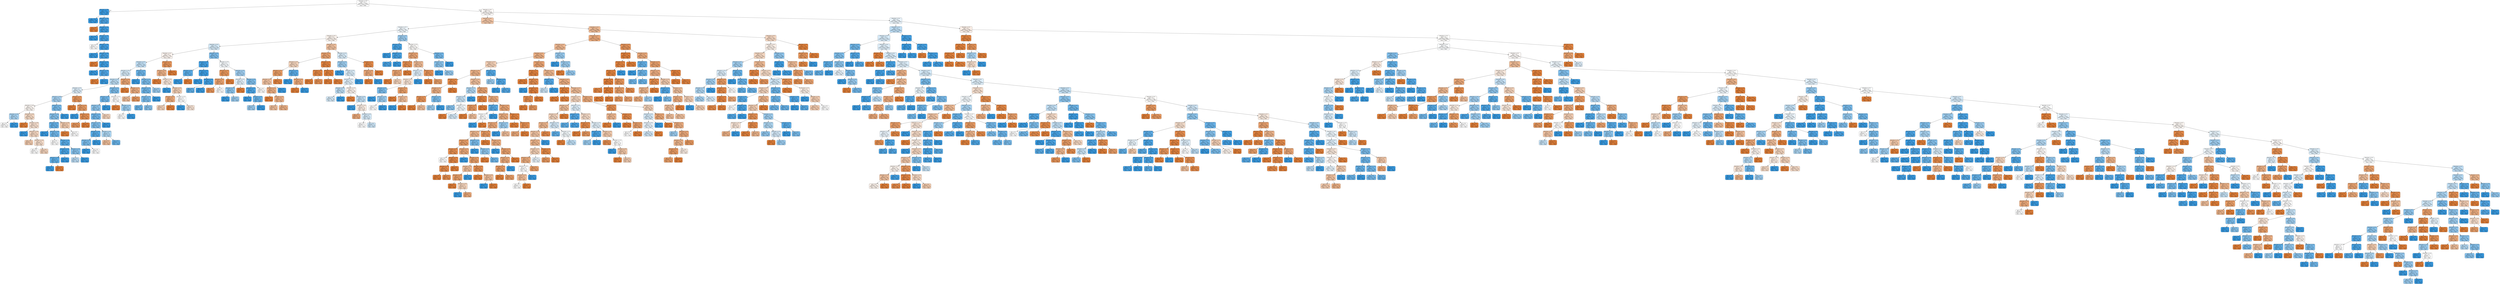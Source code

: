 digraph Tree {
node [shape=box, style="filled, rounded", color="black", fontname=helvetica] ;
edge [fontname=helvetica] ;
0 [label="diversity <= 0.0\ngini = 0.5\nsamples = 11835\nvalue = [9391, 9378]\nclass = Fake", fillcolor="#e5813900"] ;
1 [label="diversity <= 0.0\ngini = 0.0\nsamples = 205\nvalue = [7, 310]\nclass = Real", fillcolor="#399de5f9"] ;
0 -> 1 [labeldistance=2.5, labelangle=45, headlabel="True"] ;
2 [label="gini = 0.0\nsamples = 158\nvalue = [0, 245]\nclass = Real", fillcolor="#399de5ff"] ;
1 -> 2 ;
3 [label="diversity <= 0.0\ngini = 0.2\nsamples = 47\nvalue = [7, 65]\nclass = Real", fillcolor="#399de5e4"] ;
1 -> 3 ;
4 [label="gini = 0.0\nsamples = 1\nvalue = [4, 0]\nclass = Fake", fillcolor="#e58139ff"] ;
3 -> 4 ;
5 [label="diversity <= 0.0\ngini = 0.1\nsamples = 46\nvalue = [3, 65]\nclass = Real", fillcolor="#399de5f3"] ;
3 -> 5 ;
6 [label="gini = 0.0\nsamples = 15\nvalue = [0, 25]\nclass = Real", fillcolor="#399de5ff"] ;
5 -> 6 ;
7 [label="diversity <= 0.0\ngini = 0.1\nsamples = 31\nvalue = [3, 40]\nclass = Real", fillcolor="#399de5ec"] ;
5 -> 7 ;
8 [label="gini = 0.5\nsamples = 2\nvalue = [1, 1]\nclass = Fake", fillcolor="#e5813900"] ;
7 -> 8 ;
9 [label="diversity <= 0.0\ngini = 0.1\nsamples = 29\nvalue = [2, 39]\nclass = Real", fillcolor="#399de5f2"] ;
7 -> 9 ;
10 [label="gini = 0.0\nsamples = 10\nvalue = [0, 14]\nclass = Real", fillcolor="#399de5ff"] ;
9 -> 10 ;
11 [label="diversity <= 0.0\ngini = 0.1\nsamples = 19\nvalue = [2, 25]\nclass = Real", fillcolor="#399de5eb"] ;
9 -> 11 ;
12 [label="gini = 0.0\nsamples = 1\nvalue = [1, 0]\nclass = Fake", fillcolor="#e58139ff"] ;
11 -> 12 ;
13 [label="diversity <= 0.0\ngini = 0.1\nsamples = 18\nvalue = [1, 25]\nclass = Real", fillcolor="#399de5f5"] ;
11 -> 13 ;
14 [label="gini = 0.0\nsamples = 12\nvalue = [0, 17]\nclass = Real", fillcolor="#399de5ff"] ;
13 -> 14 ;
15 [label="diversity <= 0.0\ngini = 0.2\nsamples = 6\nvalue = [1, 8]\nclass = Real", fillcolor="#399de5df"] ;
13 -> 15 ;
16 [label="gini = 0.0\nsamples = 1\nvalue = [1, 0]\nclass = Fake", fillcolor="#e58139ff"] ;
15 -> 16 ;
17 [label="gini = 0.0\nsamples = 5\nvalue = [0, 8]\nclass = Real", fillcolor="#399de5ff"] ;
15 -> 17 ;
18 [label="diversity <= 0.1\ngini = 0.5\nsamples = 11630\nvalue = [9384, 9068]\nclass = Fake", fillcolor="#e5813909"] ;
0 -> 18 [labeldistance=2.5, labelangle=-45, headlabel="False"] ;
19 [label="diversity <= 0.1\ngini = 0.5\nsamples = 2334\nvalue = [2403, 1328]\nclass = Fake", fillcolor="#e5813972"] ;
18 -> 19 ;
20 [label="diversity <= 0.1\ngini = 0.5\nsamples = 426\nvalue = [315, 337]\nclass = Real", fillcolor="#399de511"] ;
19 -> 20 ;
21 [label="diversity <= 0.1\ngini = 0.5\nsamples = 334\nvalue = [270, 248]\nclass = Fake", fillcolor="#e5813915"] ;
20 -> 21 ;
22 [label="diversity <= 0.1\ngini = 0.5\nsamples = 210\nvalue = [146, 183]\nclass = Real", fillcolor="#399de534"] ;
21 -> 22 ;
23 [label="diversity <= 0.1\ngini = 0.5\nsamples = 149\nvalue = [121, 112]\nclass = Fake", fillcolor="#e5813913"] ;
22 -> 23 ;
24 [label="diversity <= 0.1\ngini = 0.5\nsamples = 114\nvalue = [72, 103]\nclass = Real", fillcolor="#399de54d"] ;
23 -> 24 ;
25 [label="diversity <= 0.1\ngini = 0.5\nsamples = 98\nvalue = [67, 84]\nclass = Real", fillcolor="#399de534"] ;
24 -> 25 ;
26 [label="diversity <= 0.1\ngini = 0.5\nsamples = 85\nvalue = [54, 80]\nclass = Real", fillcolor="#399de553"] ;
25 -> 26 ;
27 [label="diversity <= 0.1\ngini = 0.5\nsamples = 59\nvalue = [45, 54]\nclass = Real", fillcolor="#399de52a"] ;
26 -> 27 ;
28 [label="diversity <= 0.0\ngini = 0.5\nsamples = 47\nvalue = [29, 51]\nclass = Real", fillcolor="#399de56e"] ;
27 -> 28 ;
29 [label="diversity <= 0.0\ngini = 0.5\nsamples = 18\nvalue = [18, 17]\nclass = Fake", fillcolor="#e581390e"] ;
28 -> 29 ;
30 [label="diversity <= 0.0\ngini = 0.5\nsamples = 6\nvalue = [4, 7]\nclass = Real", fillcolor="#399de56d"] ;
29 -> 30 ;
31 [label="gini = 0.5\nsamples = 4\nvalue = [4, 4]\nclass = Fake", fillcolor="#e5813900"] ;
30 -> 31 ;
32 [label="gini = 0.0\nsamples = 2\nvalue = [0, 3]\nclass = Real", fillcolor="#399de5ff"] ;
30 -> 32 ;
33 [label="diversity <= 0.0\ngini = 0.5\nsamples = 12\nvalue = [14, 10]\nclass = Fake", fillcolor="#e5813949"] ;
29 -> 33 ;
34 [label="gini = 0.0\nsamples = 1\nvalue = [1, 0]\nclass = Fake", fillcolor="#e58139ff"] ;
33 -> 34 ;
35 [label="diversity <= 0.0\ngini = 0.5\nsamples = 11\nvalue = [13, 10]\nclass = Fake", fillcolor="#e581393b"] ;
33 -> 35 ;
36 [label="gini = 0.0\nsamples = 1\nvalue = [0, 1]\nclass = Real", fillcolor="#399de5ff"] ;
35 -> 36 ;
37 [label="diversity <= 0.0\ngini = 0.5\nsamples = 10\nvalue = [13, 9]\nclass = Fake", fillcolor="#e581394e"] ;
35 -> 37 ;
38 [label="gini = 0.5\nsamples = 5\nvalue = [5, 3]\nclass = Fake", fillcolor="#e5813966"] ;
37 -> 38 ;
39 [label="diversity <= 0.0\ngini = 0.5\nsamples = 5\nvalue = [8, 6]\nclass = Fake", fillcolor="#e5813940"] ;
37 -> 39 ;
40 [label="gini = 0.5\nsamples = 2\nvalue = [2, 2]\nclass = Fake", fillcolor="#e5813900"] ;
39 -> 40 ;
41 [label="gini = 0.5\nsamples = 3\nvalue = [6, 4]\nclass = Fake", fillcolor="#e5813955"] ;
39 -> 41 ;
42 [label="diversity <= 0.1\ngini = 0.4\nsamples = 29\nvalue = [11, 34]\nclass = Real", fillcolor="#399de5ac"] ;
28 -> 42 ;
43 [label="diversity <= 0.0\ngini = 0.4\nsamples = 26\nvalue = [11, 28]\nclass = Real", fillcolor="#399de59b"] ;
42 -> 43 ;
44 [label="diversity <= 0.0\ngini = 0.3\nsamples = 20\nvalue = [6, 25]\nclass = Real", fillcolor="#399de5c2"] ;
43 -> 44 ;
45 [label="gini = 0.0\nsamples = 3\nvalue = [0, 4]\nclass = Real", fillcolor="#399de5ff"] ;
44 -> 45 ;
46 [label="diversity <= 0.0\ngini = 0.3\nsamples = 17\nvalue = [6, 21]\nclass = Real", fillcolor="#399de5b6"] ;
44 -> 46 ;
47 [label="gini = 0.5\nsamples = 4\nvalue = [3, 3]\nclass = Fake", fillcolor="#e5813900"] ;
46 -> 47 ;
48 [label="diversity <= 0.0\ngini = 0.2\nsamples = 13\nvalue = [3, 18]\nclass = Real", fillcolor="#399de5d4"] ;
46 -> 48 ;
49 [label="diversity <= 0.0\ngini = 0.1\nsamples = 8\nvalue = [1, 13]\nclass = Real", fillcolor="#399de5eb"] ;
48 -> 49 ;
50 [label="diversity <= 0.0\ngini = 0.3\nsamples = 4\nvalue = [1, 5]\nclass = Real", fillcolor="#399de5cc"] ;
49 -> 50 ;
51 [label="gini = 0.0\nsamples = 3\nvalue = [0, 5]\nclass = Real", fillcolor="#399de5ff"] ;
50 -> 51 ;
52 [label="gini = 0.0\nsamples = 1\nvalue = [1, 0]\nclass = Fake", fillcolor="#e58139ff"] ;
50 -> 52 ;
53 [label="gini = 0.0\nsamples = 4\nvalue = [0, 8]\nclass = Real", fillcolor="#399de5ff"] ;
49 -> 53 ;
54 [label="diversity <= 0.0\ngini = 0.4\nsamples = 5\nvalue = [2, 5]\nclass = Real", fillcolor="#399de599"] ;
48 -> 54 ;
55 [label="gini = 0.5\nsamples = 3\nvalue = [2, 3]\nclass = Real", fillcolor="#399de555"] ;
54 -> 55 ;
56 [label="gini = 0.0\nsamples = 2\nvalue = [0, 2]\nclass = Real", fillcolor="#399de5ff"] ;
54 -> 56 ;
57 [label="diversity <= 0.0\ngini = 0.5\nsamples = 6\nvalue = [5, 3]\nclass = Fake", fillcolor="#e5813966"] ;
43 -> 57 ;
58 [label="gini = 0.0\nsamples = 2\nvalue = [2, 0]\nclass = Fake", fillcolor="#e58139ff"] ;
57 -> 58 ;
59 [label="gini = 0.5\nsamples = 4\nvalue = [3, 3]\nclass = Fake", fillcolor="#e5813900"] ;
57 -> 59 ;
60 [label="gini = 0.0\nsamples = 3\nvalue = [0, 6]\nclass = Real", fillcolor="#399de5ff"] ;
42 -> 60 ;
61 [label="diversity <= 0.1\ngini = 0.3\nsamples = 12\nvalue = [16, 3]\nclass = Fake", fillcolor="#e58139cf"] ;
27 -> 61 ;
62 [label="gini = 0.0\nsamples = 1\nvalue = [3, 0]\nclass = Fake", fillcolor="#e58139ff"] ;
61 -> 62 ;
63 [label="diversity <= 0.1\ngini = 0.3\nsamples = 11\nvalue = [13, 3]\nclass = Fake", fillcolor="#e58139c4"] ;
61 -> 63 ;
64 [label="gini = 0.0\nsamples = 1\nvalue = [0, 1]\nclass = Real", fillcolor="#399de5ff"] ;
63 -> 64 ;
65 [label="diversity <= 0.1\ngini = 0.2\nsamples = 10\nvalue = [13, 2]\nclass = Fake", fillcolor="#e58139d8"] ;
63 -> 65 ;
66 [label="gini = 0.3\nsamples = 8\nvalue = [10, 2]\nclass = Fake", fillcolor="#e58139cc"] ;
65 -> 66 ;
67 [label="gini = 0.0\nsamples = 2\nvalue = [3, 0]\nclass = Fake", fillcolor="#e58139ff"] ;
65 -> 67 ;
68 [label="diversity <= 0.1\ngini = 0.4\nsamples = 26\nvalue = [9, 26]\nclass = Real", fillcolor="#399de5a7"] ;
26 -> 68 ;
69 [label="diversity <= 0.1\ngini = 0.3\nsamples = 22\nvalue = [7, 24]\nclass = Real", fillcolor="#399de5b5"] ;
68 -> 69 ;
70 [label="diversity <= 0.1\ngini = 0.4\nsamples = 17\nvalue = [7, 16]\nclass = Real", fillcolor="#399de58f"] ;
69 -> 70 ;
71 [label="diversity <= 0.1\ngini = 0.3\nsamples = 14\nvalue = [4, 14]\nclass = Real", fillcolor="#399de5b6"] ;
70 -> 71 ;
72 [label="diversity <= 0.1\ngini = 0.4\nsamples = 12\nvalue = [4, 11]\nclass = Real", fillcolor="#399de5a2"] ;
71 -> 72 ;
73 [label="diversity <= 0.1\ngini = 0.2\nsamples = 6\nvalue = [1, 6]\nclass = Real", fillcolor="#399de5d4"] ;
72 -> 73 ;
74 [label="diversity <= 0.1\ngini = 0.4\nsamples = 3\nvalue = [1, 3]\nclass = Real", fillcolor="#399de5aa"] ;
73 -> 74 ;
75 [label="gini = 0.0\nsamples = 1\nvalue = [0, 2]\nclass = Real", fillcolor="#399de5ff"] ;
74 -> 75 ;
76 [label="gini = 0.5\nsamples = 2\nvalue = [1, 1]\nclass = Fake", fillcolor="#e5813900"] ;
74 -> 76 ;
77 [label="gini = 0.0\nsamples = 3\nvalue = [0, 3]\nclass = Real", fillcolor="#399de5ff"] ;
73 -> 77 ;
78 [label="diversity <= 0.1\ngini = 0.5\nsamples = 6\nvalue = [3, 5]\nclass = Real", fillcolor="#399de566"] ;
72 -> 78 ;
79 [label="gini = 0.4\nsamples = 2\nvalue = [2, 1]\nclass = Fake", fillcolor="#e581397f"] ;
78 -> 79 ;
80 [label="gini = 0.3\nsamples = 4\nvalue = [1, 4]\nclass = Real", fillcolor="#399de5bf"] ;
78 -> 80 ;
81 [label="gini = 0.0\nsamples = 2\nvalue = [0, 3]\nclass = Real", fillcolor="#399de5ff"] ;
71 -> 81 ;
82 [label="gini = 0.5\nsamples = 3\nvalue = [3, 2]\nclass = Fake", fillcolor="#e5813955"] ;
70 -> 82 ;
83 [label="gini = 0.0\nsamples = 5\nvalue = [0, 8]\nclass = Real", fillcolor="#399de5ff"] ;
69 -> 83 ;
84 [label="diversity <= 0.1\ngini = 0.5\nsamples = 4\nvalue = [2, 2]\nclass = Fake", fillcolor="#e5813900"] ;
68 -> 84 ;
85 [label="gini = 0.0\nsamples = 1\nvalue = [1, 0]\nclass = Fake", fillcolor="#e58139ff"] ;
84 -> 85 ;
86 [label="diversity <= 0.1\ngini = 0.4\nsamples = 3\nvalue = [1, 2]\nclass = Real", fillcolor="#399de57f"] ;
84 -> 86 ;
87 [label="gini = 0.5\nsamples = 2\nvalue = [1, 1]\nclass = Fake", fillcolor="#e5813900"] ;
86 -> 87 ;
88 [label="gini = 0.0\nsamples = 1\nvalue = [0, 1]\nclass = Real", fillcolor="#399de5ff"] ;
86 -> 88 ;
89 [label="diversity <= 0.1\ngini = 0.4\nsamples = 13\nvalue = [13, 4]\nclass = Fake", fillcolor="#e58139b1"] ;
25 -> 89 ;
90 [label="gini = 0.0\nsamples = 2\nvalue = [2, 0]\nclass = Fake", fillcolor="#e58139ff"] ;
89 -> 90 ;
91 [label="diversity <= 0.1\ngini = 0.4\nsamples = 11\nvalue = [11, 4]\nclass = Fake", fillcolor="#e58139a2"] ;
89 -> 91 ;
92 [label="gini = 0.4\nsamples = 8\nvalue = [6, 3]\nclass = Fake", fillcolor="#e581397f"] ;
91 -> 92 ;
93 [label="gini = 0.3\nsamples = 3\nvalue = [5, 1]\nclass = Fake", fillcolor="#e58139cc"] ;
91 -> 93 ;
94 [label="diversity <= 0.1\ngini = 0.3\nsamples = 16\nvalue = [5, 19]\nclass = Real", fillcolor="#399de5bc"] ;
24 -> 94 ;
95 [label="gini = 0.0\nsamples = 2\nvalue = [0, 4]\nclass = Real", fillcolor="#399de5ff"] ;
94 -> 95 ;
96 [label="diversity <= 0.1\ngini = 0.4\nsamples = 14\nvalue = [5, 15]\nclass = Real", fillcolor="#399de5aa"] ;
94 -> 96 ;
97 [label="diversity <= 0.1\ngini = 0.3\nsamples = 9\nvalue = [3, 11]\nclass = Real", fillcolor="#399de5b9"] ;
96 -> 97 ;
98 [label="diversity <= 0.1\ngini = 0.4\nsamples = 8\nvalue = [3, 9]\nclass = Real", fillcolor="#399de5aa"] ;
97 -> 98 ;
99 [label="gini = 0.3\nsamples = 3\nvalue = [1, 4]\nclass = Real", fillcolor="#399de5bf"] ;
98 -> 99 ;
100 [label="gini = 0.4\nsamples = 5\nvalue = [2, 5]\nclass = Real", fillcolor="#399de599"] ;
98 -> 100 ;
101 [label="gini = 0.0\nsamples = 1\nvalue = [0, 2]\nclass = Real", fillcolor="#399de5ff"] ;
97 -> 101 ;
102 [label="gini = 0.4\nsamples = 5\nvalue = [2, 4]\nclass = Real", fillcolor="#399de57f"] ;
96 -> 102 ;
103 [label="diversity <= 0.1\ngini = 0.3\nsamples = 35\nvalue = [49, 9]\nclass = Fake", fillcolor="#e58139d0"] ;
23 -> 103 ;
104 [label="diversity <= 0.1\ngini = 0.4\nsamples = 21\nvalue = [22, 9]\nclass = Fake", fillcolor="#e5813997"] ;
103 -> 104 ;
105 [label="gini = 0.0\nsamples = 8\nvalue = [11, 0]\nclass = Fake", fillcolor="#e58139ff"] ;
104 -> 105 ;
106 [label="diversity <= 0.1\ngini = 0.5\nsamples = 13\nvalue = [11, 9]\nclass = Fake", fillcolor="#e581392e"] ;
104 -> 106 ;
107 [label="gini = 0.0\nsamples = 1\nvalue = [0, 2]\nclass = Real", fillcolor="#399de5ff"] ;
106 -> 107 ;
108 [label="diversity <= 0.1\ngini = 0.5\nsamples = 12\nvalue = [11, 7]\nclass = Fake", fillcolor="#e581395d"] ;
106 -> 108 ;
109 [label="diversity <= 0.1\ngini = 0.4\nsamples = 5\nvalue = [6, 2]\nclass = Fake", fillcolor="#e58139aa"] ;
108 -> 109 ;
110 [label="gini = 0.5\nsamples = 3\nvalue = [3, 2]\nclass = Fake", fillcolor="#e5813955"] ;
109 -> 110 ;
111 [label="gini = 0.0\nsamples = 2\nvalue = [3, 0]\nclass = Fake", fillcolor="#e58139ff"] ;
109 -> 111 ;
112 [label="diversity <= 0.1\ngini = 0.5\nsamples = 7\nvalue = [5, 5]\nclass = Fake", fillcolor="#e5813900"] ;
108 -> 112 ;
113 [label="gini = 0.0\nsamples = 1\nvalue = [0, 1]\nclass = Real", fillcolor="#399de5ff"] ;
112 -> 113 ;
114 [label="gini = 0.5\nsamples = 6\nvalue = [5, 4]\nclass = Fake", fillcolor="#e5813933"] ;
112 -> 114 ;
115 [label="gini = 0.0\nsamples = 14\nvalue = [27, 0]\nclass = Fake", fillcolor="#e58139ff"] ;
103 -> 115 ;
116 [label="diversity <= 0.1\ngini = 0.4\nsamples = 61\nvalue = [25, 71]\nclass = Real", fillcolor="#399de5a5"] ;
22 -> 116 ;
117 [label="diversity <= 0.1\ngini = 0.1\nsamples = 32\nvalue = [3, 48]\nclass = Real", fillcolor="#399de5ef"] ;
116 -> 117 ;
118 [label="diversity <= 0.1\ngini = 0.3\nsamples = 7\nvalue = [2, 11]\nclass = Real", fillcolor="#399de5d1"] ;
117 -> 118 ;
119 [label="gini = 0.0\nsamples = 5\nvalue = [0, 11]\nclass = Real", fillcolor="#399de5ff"] ;
118 -> 119 ;
120 [label="gini = 0.0\nsamples = 2\nvalue = [2, 0]\nclass = Fake", fillcolor="#e58139ff"] ;
118 -> 120 ;
121 [label="diversity <= 0.1\ngini = 0.1\nsamples = 25\nvalue = [1, 37]\nclass = Real", fillcolor="#399de5f8"] ;
117 -> 121 ;
122 [label="gini = 0.0\nsamples = 13\nvalue = [0, 20]\nclass = Real", fillcolor="#399de5ff"] ;
121 -> 122 ;
123 [label="diversity <= 0.1\ngini = 0.1\nsamples = 12\nvalue = [1, 17]\nclass = Real", fillcolor="#399de5f0"] ;
121 -> 123 ;
124 [label="gini = 0.3\nsamples = 4\nvalue = [1, 5]\nclass = Real", fillcolor="#399de5cc"] ;
123 -> 124 ;
125 [label="gini = 0.0\nsamples = 8\nvalue = [0, 12]\nclass = Real", fillcolor="#399de5ff"] ;
123 -> 125 ;
126 [label="diversity <= 0.1\ngini = 0.5\nsamples = 29\nvalue = [22, 23]\nclass = Real", fillcolor="#399de50b"] ;
116 -> 126 ;
127 [label="diversity <= 0.1\ngini = 0.3\nsamples = 10\nvalue = [11, 2]\nclass = Fake", fillcolor="#e58139d1"] ;
126 -> 127 ;
128 [label="diversity <= 0.1\ngini = 0.3\nsamples = 7\nvalue = [7, 2]\nclass = Fake", fillcolor="#e58139b6"] ;
127 -> 128 ;
129 [label="gini = 0.2\nsamples = 5\nvalue = [6, 1]\nclass = Fake", fillcolor="#e58139d4"] ;
128 -> 129 ;
130 [label="gini = 0.5\nsamples = 2\nvalue = [1, 1]\nclass = Fake", fillcolor="#e5813900"] ;
128 -> 130 ;
131 [label="gini = 0.0\nsamples = 3\nvalue = [4, 0]\nclass = Fake", fillcolor="#e58139ff"] ;
127 -> 131 ;
132 [label="diversity <= 0.1\ngini = 0.5\nsamples = 19\nvalue = [11, 21]\nclass = Real", fillcolor="#399de579"] ;
126 -> 132 ;
133 [label="diversity <= 0.1\ngini = 0.5\nsamples = 9\nvalue = [6, 7]\nclass = Real", fillcolor="#399de524"] ;
132 -> 133 ;
134 [label="diversity <= 0.1\ngini = 0.4\nsamples = 8\nvalue = [3, 7]\nclass = Real", fillcolor="#399de592"] ;
133 -> 134 ;
135 [label="gini = 0.0\nsamples = 1\nvalue = [0, 1]\nclass = Real", fillcolor="#399de5ff"] ;
134 -> 135 ;
136 [label="gini = 0.4\nsamples = 7\nvalue = [3, 6]\nclass = Real", fillcolor="#399de57f"] ;
134 -> 136 ;
137 [label="gini = 0.0\nsamples = 1\nvalue = [3, 0]\nclass = Fake", fillcolor="#e58139ff"] ;
133 -> 137 ;
138 [label="diversity <= 0.1\ngini = 0.4\nsamples = 10\nvalue = [5, 14]\nclass = Real", fillcolor="#399de5a4"] ;
132 -> 138 ;
139 [label="diversity <= 0.1\ngini = 0.2\nsamples = 5\nvalue = [1, 10]\nclass = Real", fillcolor="#399de5e6"] ;
138 -> 139 ;
140 [label="gini = 0.0\nsamples = 2\nvalue = [0, 6]\nclass = Real", fillcolor="#399de5ff"] ;
139 -> 140 ;
141 [label="diversity <= 0.1\ngini = 0.3\nsamples = 3\nvalue = [1, 4]\nclass = Real", fillcolor="#399de5bf"] ;
139 -> 141 ;
142 [label="gini = 0.4\nsamples = 2\nvalue = [1, 2]\nclass = Real", fillcolor="#399de57f"] ;
141 -> 142 ;
143 [label="gini = 0.0\nsamples = 1\nvalue = [0, 2]\nclass = Real", fillcolor="#399de5ff"] ;
141 -> 143 ;
144 [label="gini = 0.5\nsamples = 5\nvalue = [4, 4]\nclass = Fake", fillcolor="#e5813900"] ;
138 -> 144 ;
145 [label="diversity <= 0.1\ngini = 0.5\nsamples = 124\nvalue = [124, 65]\nclass = Fake", fillcolor="#e5813979"] ;
21 -> 145 ;
146 [label="diversity <= 0.1\ngini = 0.3\nsamples = 83\nvalue = [93, 27]\nclass = Fake", fillcolor="#e58139b5"] ;
145 -> 146 ;
147 [label="diversity <= 0.1\ngini = 0.5\nsamples = 47\nvalue = [37, 25]\nclass = Fake", fillcolor="#e5813953"] ;
146 -> 147 ;
148 [label="diversity <= 0.1\ngini = 0.3\nsamples = 29\nvalue = [34, 8]\nclass = Fake", fillcolor="#e58139c3"] ;
147 -> 148 ;
149 [label="diversity <= 0.1\ngini = 0.5\nsamples = 13\nvalue = [13, 7]\nclass = Fake", fillcolor="#e5813976"] ;
148 -> 149 ;
150 [label="diversity <= 0.1\ngini = 0.4\nsamples = 12\nvalue = [13, 5]\nclass = Fake", fillcolor="#e581399d"] ;
149 -> 150 ;
151 [label="gini = 0.0\nsamples = 1\nvalue = [1, 0]\nclass = Fake", fillcolor="#e58139ff"] ;
150 -> 151 ;
152 [label="diversity <= 0.1\ngini = 0.4\nsamples = 11\nvalue = [12, 5]\nclass = Fake", fillcolor="#e5813995"] ;
150 -> 152 ;
153 [label="gini = 0.4\nsamples = 3\nvalue = [2, 1]\nclass = Fake", fillcolor="#e581397f"] ;
152 -> 153 ;
154 [label="gini = 0.4\nsamples = 8\nvalue = [10, 4]\nclass = Fake", fillcolor="#e5813999"] ;
152 -> 154 ;
155 [label="gini = 0.0\nsamples = 1\nvalue = [0, 2]\nclass = Real", fillcolor="#399de5ff"] ;
149 -> 155 ;
156 [label="gini = 0.1\nsamples = 16\nvalue = [21, 1]\nclass = Fake", fillcolor="#e58139f3"] ;
148 -> 156 ;
157 [label="diversity <= 0.1\ngini = 0.3\nsamples = 18\nvalue = [3, 17]\nclass = Real", fillcolor="#399de5d2"] ;
147 -> 157 ;
158 [label="gini = 0.0\nsamples = 14\nvalue = [0, 16]\nclass = Real", fillcolor="#399de5ff"] ;
157 -> 158 ;
159 [label="diversity <= 0.1\ngini = 0.4\nsamples = 4\nvalue = [3, 1]\nclass = Fake", fillcolor="#e58139aa"] ;
157 -> 159 ;
160 [label="gini = 0.0\nsamples = 3\nvalue = [3, 0]\nclass = Fake", fillcolor="#e58139ff"] ;
159 -> 160 ;
161 [label="gini = 0.0\nsamples = 1\nvalue = [0, 1]\nclass = Real", fillcolor="#399de5ff"] ;
159 -> 161 ;
162 [label="diversity <= 0.1\ngini = 0.1\nsamples = 36\nvalue = [56, 2]\nclass = Fake", fillcolor="#e58139f6"] ;
146 -> 162 ;
163 [label="diversity <= 0.1\ngini = 0.1\nsamples = 10\nvalue = [16, 1]\nclass = Fake", fillcolor="#e58139ef"] ;
162 -> 163 ;
164 [label="gini = 0.0\nsamples = 6\nvalue = [9, 0]\nclass = Fake", fillcolor="#e58139ff"] ;
163 -> 164 ;
165 [label="gini = 0.2\nsamples = 4\nvalue = [7, 1]\nclass = Fake", fillcolor="#e58139db"] ;
163 -> 165 ;
166 [label="diversity <= 0.1\ngini = 0.0\nsamples = 26\nvalue = [40, 1]\nclass = Fake", fillcolor="#e58139f9"] ;
162 -> 166 ;
167 [label="gini = 0.0\nsamples = 2\nvalue = [3, 0]\nclass = Fake", fillcolor="#e58139ff"] ;
166 -> 167 ;
168 [label="gini = 0.1\nsamples = 24\nvalue = [37, 1]\nclass = Fake", fillcolor="#e58139f8"] ;
166 -> 168 ;
169 [label="diversity <= 0.1\ngini = 0.5\nsamples = 41\nvalue = [31, 38]\nclass = Real", fillcolor="#399de52f"] ;
145 -> 169 ;
170 [label="diversity <= 0.1\ngini = 0.4\nsamples = 35\nvalue = [19, 37]\nclass = Real", fillcolor="#399de57c"] ;
169 -> 170 ;
171 [label="gini = 0.0\nsamples = 7\nvalue = [0, 14]\nclass = Real", fillcolor="#399de5ff"] ;
170 -> 171 ;
172 [label="diversity <= 0.1\ngini = 0.5\nsamples = 28\nvalue = [19, 23]\nclass = Real", fillcolor="#399de52c"] ;
170 -> 172 ;
173 [label="diversity <= 0.1\ngini = 0.5\nsamples = 27\nvalue = [19, 22]\nclass = Real", fillcolor="#399de523"] ;
172 -> 173 ;
174 [label="diversity <= 0.1\ngini = 0.5\nsamples = 14\nvalue = [8, 12]\nclass = Real", fillcolor="#399de555"] ;
173 -> 174 ;
175 [label="gini = 0.5\nsamples = 12\nvalue = [8, 10]\nclass = Real", fillcolor="#399de533"] ;
174 -> 175 ;
176 [label="gini = 0.0\nsamples = 2\nvalue = [0, 2]\nclass = Real", fillcolor="#399de5ff"] ;
174 -> 176 ;
177 [label="diversity <= 0.1\ngini = 0.5\nsamples = 13\nvalue = [11, 10]\nclass = Fake", fillcolor="#e5813917"] ;
173 -> 177 ;
178 [label="gini = 0.0\nsamples = 2\nvalue = [4, 0]\nclass = Fake", fillcolor="#e58139ff"] ;
177 -> 178 ;
179 [label="diversity <= 0.1\ngini = 0.5\nsamples = 11\nvalue = [7, 10]\nclass = Real", fillcolor="#399de54d"] ;
177 -> 179 ;
180 [label="gini = 0.0\nsamples = 3\nvalue = [0, 4]\nclass = Real", fillcolor="#399de5ff"] ;
179 -> 180 ;
181 [label="diversity <= 0.1\ngini = 0.5\nsamples = 8\nvalue = [7, 6]\nclass = Fake", fillcolor="#e5813924"] ;
179 -> 181 ;
182 [label="gini = 0.4\nsamples = 4\nvalue = [3, 1]\nclass = Fake", fillcolor="#e58139aa"] ;
181 -> 182 ;
183 [label="diversity <= 0.1\ngini = 0.5\nsamples = 4\nvalue = [4, 5]\nclass = Real", fillcolor="#399de533"] ;
181 -> 183 ;
184 [label="gini = 0.5\nsamples = 2\nvalue = [1, 1]\nclass = Fake", fillcolor="#e5813900"] ;
183 -> 184 ;
185 [label="gini = 0.5\nsamples = 2\nvalue = [3, 4]\nclass = Real", fillcolor="#399de540"] ;
183 -> 185 ;
186 [label="gini = 0.0\nsamples = 1\nvalue = [0, 1]\nclass = Real", fillcolor="#399de5ff"] ;
172 -> 186 ;
187 [label="diversity <= 0.1\ngini = 0.1\nsamples = 6\nvalue = [12, 1]\nclass = Fake", fillcolor="#e58139ea"] ;
169 -> 187 ;
188 [label="diversity <= 0.1\ngini = 0.4\nsamples = 2\nvalue = [3, 1]\nclass = Fake", fillcolor="#e58139aa"] ;
187 -> 188 ;
189 [label="gini = 0.0\nsamples = 1\nvalue = [3, 0]\nclass = Fake", fillcolor="#e58139ff"] ;
188 -> 189 ;
190 [label="gini = 0.0\nsamples = 1\nvalue = [0, 1]\nclass = Real", fillcolor="#399de5ff"] ;
188 -> 190 ;
191 [label="gini = 0.0\nsamples = 4\nvalue = [9, 0]\nclass = Fake", fillcolor="#e58139ff"] ;
187 -> 191 ;
192 [label="diversity <= 0.1\ngini = 0.4\nsamples = 92\nvalue = [45, 89]\nclass = Real", fillcolor="#399de57e"] ;
20 -> 192 ;
193 [label="diversity <= 0.1\ngini = 0.1\nsamples = 38\nvalue = [4, 49]\nclass = Real", fillcolor="#399de5ea"] ;
192 -> 193 ;
194 [label="gini = 0.0\nsamples = 1\nvalue = [0, 1]\nclass = Real", fillcolor="#399de5ff"] ;
193 -> 194 ;
195 [label="diversity <= 0.1\ngini = 0.1\nsamples = 37\nvalue = [4, 48]\nclass = Real", fillcolor="#399de5ea"] ;
193 -> 195 ;
196 [label="gini = 0.1\nsamples = 36\nvalue = [4, 47]\nclass = Real", fillcolor="#399de5e9"] ;
195 -> 196 ;
197 [label="gini = 0.0\nsamples = 1\nvalue = [0, 1]\nclass = Real", fillcolor="#399de5ff"] ;
195 -> 197 ;
198 [label="diversity <= 0.1\ngini = 0.5\nsamples = 54\nvalue = [41, 40]\nclass = Fake", fillcolor="#e5813906"] ;
192 -> 198 ;
199 [label="diversity <= 0.1\ngini = 0.4\nsamples = 30\nvalue = [32, 10]\nclass = Fake", fillcolor="#e58139af"] ;
198 -> 199 ;
200 [label="diversity <= 0.1\ngini = 0.2\nsamples = 12\nvalue = [15, 2]\nclass = Fake", fillcolor="#e58139dd"] ;
199 -> 200 ;
201 [label="diversity <= 0.1\ngini = 0.3\nsamples = 6\nvalue = [7, 2]\nclass = Fake", fillcolor="#e58139b6"] ;
200 -> 201 ;
202 [label="gini = 0.0\nsamples = 3\nvalue = [4, 0]\nclass = Fake", fillcolor="#e58139ff"] ;
201 -> 202 ;
203 [label="gini = 0.5\nsamples = 3\nvalue = [3, 2]\nclass = Fake", fillcolor="#e5813955"] ;
201 -> 203 ;
204 [label="gini = 0.0\nsamples = 6\nvalue = [8, 0]\nclass = Fake", fillcolor="#e58139ff"] ;
200 -> 204 ;
205 [label="diversity <= 0.1\ngini = 0.4\nsamples = 18\nvalue = [17, 8]\nclass = Fake", fillcolor="#e5813987"] ;
199 -> 205 ;
206 [label="diversity <= 0.1\ngini = 0.5\nsamples = 9\nvalue = [5, 6]\nclass = Real", fillcolor="#399de52a"] ;
205 -> 206 ;
207 [label="diversity <= 0.1\ngini = 0.5\nsamples = 8\nvalue = [5, 4]\nclass = Fake", fillcolor="#e5813933"] ;
206 -> 207 ;
208 [label="diversity <= 0.1\ngini = 0.4\nsamples = 4\nvalue = [1, 3]\nclass = Real", fillcolor="#399de5aa"] ;
207 -> 208 ;
209 [label="gini = 0.0\nsamples = 1\nvalue = [0, 1]\nclass = Real", fillcolor="#399de5ff"] ;
208 -> 209 ;
210 [label="diversity <= 0.1\ngini = 0.4\nsamples = 3\nvalue = [1, 2]\nclass = Real", fillcolor="#399de57f"] ;
208 -> 210 ;
211 [label="gini = 0.5\nsamples = 2\nvalue = [1, 1]\nclass = Fake", fillcolor="#e5813900"] ;
210 -> 211 ;
212 [label="gini = 0.0\nsamples = 1\nvalue = [0, 1]\nclass = Real", fillcolor="#399de5ff"] ;
210 -> 212 ;
213 [label="diversity <= 0.1\ngini = 0.3\nsamples = 4\nvalue = [4, 1]\nclass = Fake", fillcolor="#e58139bf"] ;
207 -> 213 ;
214 [label="gini = 0.0\nsamples = 2\nvalue = [2, 0]\nclass = Fake", fillcolor="#e58139ff"] ;
213 -> 214 ;
215 [label="diversity <= 0.1\ngini = 0.4\nsamples = 2\nvalue = [2, 1]\nclass = Fake", fillcolor="#e581397f"] ;
213 -> 215 ;
216 [label="gini = 0.0\nsamples = 1\nvalue = [0, 1]\nclass = Real", fillcolor="#399de5ff"] ;
215 -> 216 ;
217 [label="gini = 0.0\nsamples = 1\nvalue = [2, 0]\nclass = Fake", fillcolor="#e58139ff"] ;
215 -> 217 ;
218 [label="gini = 0.0\nsamples = 1\nvalue = [0, 2]\nclass = Real", fillcolor="#399de5ff"] ;
206 -> 218 ;
219 [label="diversity <= 0.1\ngini = 0.2\nsamples = 9\nvalue = [12, 2]\nclass = Fake", fillcolor="#e58139d4"] ;
205 -> 219 ;
220 [label="gini = 0.0\nsamples = 3\nvalue = [4, 0]\nclass = Fake", fillcolor="#e58139ff"] ;
219 -> 220 ;
221 [label="gini = 0.3\nsamples = 6\nvalue = [8, 2]\nclass = Fake", fillcolor="#e58139bf"] ;
219 -> 221 ;
222 [label="diversity <= 0.1\ngini = 0.4\nsamples = 24\nvalue = [9, 30]\nclass = Real", fillcolor="#399de5b3"] ;
198 -> 222 ;
223 [label="diversity <= 0.1\ngini = 0.4\nsamples = 19\nvalue = [9, 21]\nclass = Real", fillcolor="#399de592"] ;
222 -> 223 ;
224 [label="gini = 0.0\nsamples = 1\nvalue = [0, 2]\nclass = Real", fillcolor="#399de5ff"] ;
223 -> 224 ;
225 [label="gini = 0.4\nsamples = 18\nvalue = [9, 19]\nclass = Real", fillcolor="#399de586"] ;
223 -> 225 ;
226 [label="gini = 0.0\nsamples = 5\nvalue = [0, 9]\nclass = Real", fillcolor="#399de5ff"] ;
222 -> 226 ;
227 [label="diversity <= 0.1\ngini = 0.4\nsamples = 1908\nvalue = [2088, 991]\nclass = Fake", fillcolor="#e5813986"] ;
19 -> 227 ;
228 [label="diversity <= 0.1\ngini = 0.4\nsamples = 1119\nvalue = [1333, 460]\nclass = Fake", fillcolor="#e58139a7"] ;
227 -> 228 ;
229 [label="diversity <= 0.1\ngini = 0.4\nsamples = 717\nvalue = [804, 366]\nclass = Fake", fillcolor="#e581398b"] ;
228 -> 229 ;
230 [label="diversity <= 0.1\ngini = 0.4\nsamples = 662\nvalue = [774, 305]\nclass = Fake", fillcolor="#e581399b"] ;
229 -> 230 ;
231 [label="diversity <= 0.1\ngini = 0.5\nsamples = 213\nvalue = [213, 137]\nclass = Fake", fillcolor="#e581395b"] ;
230 -> 231 ;
232 [label="diversity <= 0.1\ngini = 0.4\nsamples = 180\nvalue = [205, 83]\nclass = Fake", fillcolor="#e5813998"] ;
231 -> 232 ;
233 [label="diversity <= 0.1\ngini = 0.2\nsamples = 36\nvalue = [53, 5]\nclass = Fake", fillcolor="#e58139e7"] ;
232 -> 233 ;
234 [label="diversity <= 0.1\ngini = 0.4\nsamples = 13\nvalue = [13, 5]\nclass = Fake", fillcolor="#e581399d"] ;
233 -> 234 ;
235 [label="diversity <= 0.1\ngini = 0.2\nsamples = 10\nvalue = [12, 2]\nclass = Fake", fillcolor="#e58139d4"] ;
234 -> 235 ;
236 [label="gini = 0.0\nsamples = 5\nvalue = [8, 0]\nclass = Fake", fillcolor="#e58139ff"] ;
235 -> 236 ;
237 [label="gini = 0.4\nsamples = 5\nvalue = [4, 2]\nclass = Fake", fillcolor="#e581397f"] ;
235 -> 237 ;
238 [label="diversity <= 0.1\ngini = 0.4\nsamples = 3\nvalue = [1, 3]\nclass = Real", fillcolor="#399de5aa"] ;
234 -> 238 ;
239 [label="gini = 0.4\nsamples = 2\nvalue = [1, 2]\nclass = Real", fillcolor="#399de57f"] ;
238 -> 239 ;
240 [label="gini = 0.0\nsamples = 1\nvalue = [0, 1]\nclass = Real", fillcolor="#399de5ff"] ;
238 -> 240 ;
241 [label="gini = 0.0\nsamples = 23\nvalue = [40, 0]\nclass = Fake", fillcolor="#e58139ff"] ;
233 -> 241 ;
242 [label="diversity <= 0.1\ngini = 0.4\nsamples = 144\nvalue = [152, 78]\nclass = Fake", fillcolor="#e581397c"] ;
232 -> 242 ;
243 [label="diversity <= 0.1\ngini = 0.5\nsamples = 38\nvalue = [24, 39]\nclass = Real", fillcolor="#399de562"] ;
242 -> 243 ;
244 [label="diversity <= 0.1\ngini = 0.5\nsamples = 36\nvalue = [24, 33]\nclass = Real", fillcolor="#399de546"] ;
243 -> 244 ;
245 [label="gini = 0.4\nsamples = 13\nvalue = [5, 13]\nclass = Real", fillcolor="#399de59d"] ;
244 -> 245 ;
246 [label="diversity <= 0.1\ngini = 0.5\nsamples = 23\nvalue = [19, 20]\nclass = Real", fillcolor="#399de50d"] ;
244 -> 246 ;
247 [label="gini = 0.0\nsamples = 1\nvalue = [3, 0]\nclass = Fake", fillcolor="#e58139ff"] ;
246 -> 247 ;
248 [label="gini = 0.5\nsamples = 22\nvalue = [16, 20]\nclass = Real", fillcolor="#399de533"] ;
246 -> 248 ;
249 [label="gini = 0.0\nsamples = 2\nvalue = [0, 6]\nclass = Real", fillcolor="#399de5ff"] ;
243 -> 249 ;
250 [label="diversity <= 0.1\ngini = 0.4\nsamples = 106\nvalue = [128, 39]\nclass = Fake", fillcolor="#e58139b1"] ;
242 -> 250 ;
251 [label="diversity <= 0.1\ngini = 0.1\nsamples = 17\nvalue = [24, 1]\nclass = Fake", fillcolor="#e58139f4"] ;
250 -> 251 ;
252 [label="diversity <= 0.1\ngini = 0.3\nsamples = 4\nvalue = [5, 1]\nclass = Fake", fillcolor="#e58139cc"] ;
251 -> 252 ;
253 [label="gini = 0.0\nsamples = 2\nvalue = [3, 0]\nclass = Fake", fillcolor="#e58139ff"] ;
252 -> 253 ;
254 [label="gini = 0.4\nsamples = 2\nvalue = [2, 1]\nclass = Fake", fillcolor="#e581397f"] ;
252 -> 254 ;
255 [label="gini = 0.0\nsamples = 13\nvalue = [19, 0]\nclass = Fake", fillcolor="#e58139ff"] ;
251 -> 255 ;
256 [label="diversity <= 0.1\ngini = 0.4\nsamples = 89\nvalue = [104, 38]\nclass = Fake", fillcolor="#e58139a2"] ;
250 -> 256 ;
257 [label="diversity <= 0.1\ngini = 0.2\nsamples = 4\nvalue = [1, 6]\nclass = Real", fillcolor="#399de5d4"] ;
256 -> 257 ;
258 [label="diversity <= 0.1\ngini = 0.5\nsamples = 2\nvalue = [1, 1]\nclass = Fake", fillcolor="#e5813900"] ;
257 -> 258 ;
259 [label="gini = 0.0\nsamples = 1\nvalue = [0, 1]\nclass = Real", fillcolor="#399de5ff"] ;
258 -> 259 ;
260 [label="gini = 0.0\nsamples = 1\nvalue = [1, 0]\nclass = Fake", fillcolor="#e58139ff"] ;
258 -> 260 ;
261 [label="gini = 0.0\nsamples = 2\nvalue = [0, 5]\nclass = Real", fillcolor="#399de5ff"] ;
257 -> 261 ;
262 [label="diversity <= 0.1\ngini = 0.4\nsamples = 85\nvalue = [103, 32]\nclass = Fake", fillcolor="#e58139b0"] ;
256 -> 262 ;
263 [label="diversity <= 0.1\ngini = 0.4\nsamples = 74\nvalue = [83, 31]\nclass = Fake", fillcolor="#e58139a0"] ;
262 -> 263 ;
264 [label="diversity <= 0.1\ngini = 0.4\nsamples = 70\nvalue = [81, 27]\nclass = Fake", fillcolor="#e58139aa"] ;
263 -> 264 ;
265 [label="diversity <= 0.1\ngini = 0.4\nsamples = 41\nvalue = [43, 19]\nclass = Fake", fillcolor="#e581398e"] ;
264 -> 265 ;
266 [label="diversity <= 0.1\ngini = 0.3\nsamples = 33\nvalue = [40, 10]\nclass = Fake", fillcolor="#e58139bf"] ;
265 -> 266 ;
267 [label="diversity <= 0.1\ngini = 0.2\nsamples = 13\nvalue = [16, 2]\nclass = Fake", fillcolor="#e58139df"] ;
266 -> 267 ;
268 [label="gini = 0.5\nsamples = 2\nvalue = [1, 1]\nclass = Fake", fillcolor="#e5813900"] ;
267 -> 268 ;
269 [label="diversity <= 0.1\ngini = 0.1\nsamples = 11\nvalue = [15, 1]\nclass = Fake", fillcolor="#e58139ee"] ;
267 -> 269 ;
270 [label="diversity <= 0.1\ngini = 0.2\nsamples = 8\nvalue = [10, 1]\nclass = Fake", fillcolor="#e58139e6"] ;
269 -> 270 ;
271 [label="gini = 0.0\nsamples = 1\nvalue = [1, 0]\nclass = Fake", fillcolor="#e58139ff"] ;
270 -> 271 ;
272 [label="gini = 0.2\nsamples = 7\nvalue = [9, 1]\nclass = Fake", fillcolor="#e58139e3"] ;
270 -> 272 ;
273 [label="gini = 0.0\nsamples = 3\nvalue = [5, 0]\nclass = Fake", fillcolor="#e58139ff"] ;
269 -> 273 ;
274 [label="diversity <= 0.1\ngini = 0.4\nsamples = 20\nvalue = [24, 8]\nclass = Fake", fillcolor="#e58139aa"] ;
266 -> 274 ;
275 [label="gini = 0.0\nsamples = 2\nvalue = [0, 2]\nclass = Real", fillcolor="#399de5ff"] ;
274 -> 275 ;
276 [label="diversity <= 0.1\ngini = 0.3\nsamples = 18\nvalue = [24, 6]\nclass = Fake", fillcolor="#e58139bf"] ;
274 -> 276 ;
277 [label="diversity <= 0.1\ngini = 0.4\nsamples = 9\nvalue = [8, 4]\nclass = Fake", fillcolor="#e581397f"] ;
276 -> 277 ;
278 [label="diversity <= 0.1\ngini = 0.3\nsamples = 7\nvalue = [8, 2]\nclass = Fake", fillcolor="#e58139bf"] ;
277 -> 278 ;
279 [label="gini = 0.0\nsamples = 4\nvalue = [5, 0]\nclass = Fake", fillcolor="#e58139ff"] ;
278 -> 279 ;
280 [label="diversity <= 0.1\ngini = 0.5\nsamples = 3\nvalue = [3, 2]\nclass = Fake", fillcolor="#e5813955"] ;
278 -> 280 ;
281 [label="gini = 0.0\nsamples = 1\nvalue = [0, 1]\nclass = Real", fillcolor="#399de5ff"] ;
280 -> 281 ;
282 [label="gini = 0.4\nsamples = 2\nvalue = [3, 1]\nclass = Fake", fillcolor="#e58139aa"] ;
280 -> 282 ;
283 [label="gini = 0.0\nsamples = 2\nvalue = [0, 2]\nclass = Real", fillcolor="#399de5ff"] ;
277 -> 283 ;
284 [label="diversity <= 0.1\ngini = 0.2\nsamples = 9\nvalue = [16, 2]\nclass = Fake", fillcolor="#e58139df"] ;
276 -> 284 ;
285 [label="gini = 0.0\nsamples = 6\nvalue = [12, 0]\nclass = Fake", fillcolor="#e58139ff"] ;
284 -> 285 ;
286 [label="diversity <= 0.1\ngini = 0.4\nsamples = 3\nvalue = [4, 2]\nclass = Fake", fillcolor="#e581397f"] ;
284 -> 286 ;
287 [label="gini = 0.0\nsamples = 1\nvalue = [0, 2]\nclass = Real", fillcolor="#399de5ff"] ;
286 -> 287 ;
288 [label="gini = 0.0\nsamples = 2\nvalue = [4, 0]\nclass = Fake", fillcolor="#e58139ff"] ;
286 -> 288 ;
289 [label="diversity <= 0.1\ngini = 0.4\nsamples = 8\nvalue = [3, 9]\nclass = Real", fillcolor="#399de5aa"] ;
265 -> 289 ;
290 [label="gini = 0.0\nsamples = 2\nvalue = [0, 2]\nclass = Real", fillcolor="#399de5ff"] ;
289 -> 290 ;
291 [label="diversity <= 0.1\ngini = 0.4\nsamples = 6\nvalue = [3, 7]\nclass = Real", fillcolor="#399de592"] ;
289 -> 291 ;
292 [label="gini = 0.0\nsamples = 1\nvalue = [1, 0]\nclass = Fake", fillcolor="#e58139ff"] ;
291 -> 292 ;
293 [label="gini = 0.3\nsamples = 5\nvalue = [2, 7]\nclass = Real", fillcolor="#399de5b6"] ;
291 -> 293 ;
294 [label="diversity <= 0.1\ngini = 0.3\nsamples = 29\nvalue = [38, 8]\nclass = Fake", fillcolor="#e58139c9"] ;
264 -> 294 ;
295 [label="gini = 0.0\nsamples = 9\nvalue = [16, 0]\nclass = Fake", fillcolor="#e58139ff"] ;
294 -> 295 ;
296 [label="diversity <= 0.1\ngini = 0.4\nsamples = 20\nvalue = [22, 8]\nclass = Fake", fillcolor="#e58139a2"] ;
294 -> 296 ;
297 [label="gini = 0.0\nsamples = 1\nvalue = [0, 2]\nclass = Real", fillcolor="#399de5ff"] ;
296 -> 297 ;
298 [label="diversity <= 0.1\ngini = 0.3\nsamples = 19\nvalue = [22, 6]\nclass = Fake", fillcolor="#e58139b9"] ;
296 -> 298 ;
299 [label="diversity <= 0.1\ngini = 0.4\nsamples = 15\nvalue = [18, 6]\nclass = Fake", fillcolor="#e58139aa"] ;
298 -> 299 ;
300 [label="diversity <= 0.1\ngini = 0.3\nsamples = 14\nvalue = [18, 4]\nclass = Fake", fillcolor="#e58139c6"] ;
299 -> 300 ;
301 [label="gini = 0.0\nsamples = 1\nvalue = [1, 0]\nclass = Fake", fillcolor="#e58139ff"] ;
300 -> 301 ;
302 [label="gini = 0.3\nsamples = 13\nvalue = [17, 4]\nclass = Fake", fillcolor="#e58139c3"] ;
300 -> 302 ;
303 [label="gini = 0.0\nsamples = 1\nvalue = [0, 2]\nclass = Real", fillcolor="#399de5ff"] ;
299 -> 303 ;
304 [label="gini = 0.0\nsamples = 4\nvalue = [4, 0]\nclass = Fake", fillcolor="#e58139ff"] ;
298 -> 304 ;
305 [label="diversity <= 0.1\ngini = 0.4\nsamples = 4\nvalue = [2, 4]\nclass = Real", fillcolor="#399de57f"] ;
263 -> 305 ;
306 [label="gini = 0.0\nsamples = 1\nvalue = [0, 3]\nclass = Real", fillcolor="#399de5ff"] ;
305 -> 306 ;
307 [label="gini = 0.4\nsamples = 3\nvalue = [2, 1]\nclass = Fake", fillcolor="#e581397f"] ;
305 -> 307 ;
308 [label="diversity <= 0.1\ngini = 0.1\nsamples = 11\nvalue = [20, 1]\nclass = Fake", fillcolor="#e58139f2"] ;
262 -> 308 ;
309 [label="gini = 0.0\nsamples = 6\nvalue = [13, 0]\nclass = Fake", fillcolor="#e58139ff"] ;
308 -> 309 ;
310 [label="diversity <= 0.1\ngini = 0.2\nsamples = 5\nvalue = [7, 1]\nclass = Fake", fillcolor="#e58139db"] ;
308 -> 310 ;
311 [label="gini = 0.4\nsamples = 3\nvalue = [3, 1]\nclass = Fake", fillcolor="#e58139aa"] ;
310 -> 311 ;
312 [label="gini = 0.0\nsamples = 2\nvalue = [4, 0]\nclass = Fake", fillcolor="#e58139ff"] ;
310 -> 312 ;
313 [label="diversity <= 0.1\ngini = 0.2\nsamples = 33\nvalue = [8, 54]\nclass = Real", fillcolor="#399de5d9"] ;
231 -> 313 ;
314 [label="gini = 0.4\nsamples = 2\nvalue = [1, 2]\nclass = Real", fillcolor="#399de57f"] ;
313 -> 314 ;
315 [label="diversity <= 0.1\ngini = 0.2\nsamples = 31\nvalue = [7, 52]\nclass = Real", fillcolor="#399de5dd"] ;
313 -> 315 ;
316 [label="gini = 0.0\nsamples = 1\nvalue = [0, 3]\nclass = Real", fillcolor="#399de5ff"] ;
315 -> 316 ;
317 [label="gini = 0.2\nsamples = 30\nvalue = [7, 49]\nclass = Real", fillcolor="#399de5db"] ;
315 -> 317 ;
318 [label="diversity <= 0.1\ngini = 0.4\nsamples = 449\nvalue = [561, 168]\nclass = Fake", fillcolor="#e58139b3"] ;
230 -> 318 ;
319 [label="diversity <= 0.1\ngini = 0.1\nsamples = 123\nvalue = [190, 7]\nclass = Fake", fillcolor="#e58139f6"] ;
318 -> 319 ;
320 [label="gini = 0.0\nsamples = 87\nvalue = [134, 0]\nclass = Fake", fillcolor="#e58139ff"] ;
319 -> 320 ;
321 [label="diversity <= 0.1\ngini = 0.2\nsamples = 36\nvalue = [56, 7]\nclass = Fake", fillcolor="#e58139df"] ;
319 -> 321 ;
322 [label="gini = 0.0\nsamples = 4\nvalue = [0, 6]\nclass = Real", fillcolor="#399de5ff"] ;
321 -> 322 ;
323 [label="diversity <= 0.1\ngini = 0.0\nsamples = 32\nvalue = [56, 1]\nclass = Fake", fillcolor="#e58139fa"] ;
321 -> 323 ;
324 [label="diversity <= 0.1\ngini = 0.2\nsamples = 5\nvalue = [8, 1]\nclass = Fake", fillcolor="#e58139df"] ;
323 -> 324 ;
325 [label="gini = 0.0\nsamples = 2\nvalue = [3, 0]\nclass = Fake", fillcolor="#e58139ff"] ;
324 -> 325 ;
326 [label="gini = 0.3\nsamples = 3\nvalue = [5, 1]\nclass = Fake", fillcolor="#e58139cc"] ;
324 -> 326 ;
327 [label="gini = 0.0\nsamples = 27\nvalue = [48, 0]\nclass = Fake", fillcolor="#e58139ff"] ;
323 -> 327 ;
328 [label="diversity <= 0.1\ngini = 0.4\nsamples = 326\nvalue = [371, 161]\nclass = Fake", fillcolor="#e5813990"] ;
318 -> 328 ;
329 [label="diversity <= 0.1\ngini = 0.2\nsamples = 15\nvalue = [3, 22]\nclass = Real", fillcolor="#399de5dc"] ;
328 -> 329 ;
330 [label="gini = 0.5\nsamples = 5\nvalue = [3, 4]\nclass = Real", fillcolor="#399de540"] ;
329 -> 330 ;
331 [label="gini = 0.0\nsamples = 10\nvalue = [0, 18]\nclass = Real", fillcolor="#399de5ff"] ;
329 -> 331 ;
332 [label="diversity <= 0.1\ngini = 0.4\nsamples = 311\nvalue = [368, 139]\nclass = Fake", fillcolor="#e581399f"] ;
328 -> 332 ;
333 [label="diversity <= 0.1\ngini = 0.0\nsamples = 54\nvalue = [86, 2]\nclass = Fake", fillcolor="#e58139f9"] ;
332 -> 333 ;
334 [label="gini = 0.0\nsamples = 15\nvalue = [29, 0]\nclass = Fake", fillcolor="#e58139ff"] ;
333 -> 334 ;
335 [label="gini = 0.1\nsamples = 39\nvalue = [57, 2]\nclass = Fake", fillcolor="#e58139f6"] ;
333 -> 335 ;
336 [label="diversity <= 0.1\ngini = 0.4\nsamples = 257\nvalue = [282, 137]\nclass = Fake", fillcolor="#e5813983"] ;
332 -> 336 ;
337 [label="diversity <= 0.1\ngini = 0.5\nsamples = 125\nvalue = [121, 82]\nclass = Fake", fillcolor="#e5813952"] ;
336 -> 337 ;
338 [label="diversity <= 0.1\ngini = 0.4\nsamples = 81\nvalue = [89, 44]\nclass = Fake", fillcolor="#e5813981"] ;
337 -> 338 ;
339 [label="diversity <= 0.1\ngini = 0.5\nsamples = 64\nvalue = [64, 44]\nclass = Fake", fillcolor="#e5813950"] ;
338 -> 339 ;
340 [label="diversity <= 0.1\ngini = 0.4\nsamples = 40\nvalue = [45, 20]\nclass = Fake", fillcolor="#e581398e"] ;
339 -> 340 ;
341 [label="diversity <= 0.1\ngini = 0.5\nsamples = 33\nvalue = [35, 19]\nclass = Fake", fillcolor="#e5813975"] ;
340 -> 341 ;
342 [label="diversity <= 0.1\ngini = 0.4\nsamples = 31\nvalue = [35, 15]\nclass = Fake", fillcolor="#e5813992"] ;
341 -> 342 ;
343 [label="diversity <= 0.1\ngini = 0.5\nsamples = 24\nvalue = [22, 14]\nclass = Fake", fillcolor="#e581395d"] ;
342 -> 343 ;
344 [label="diversity <= 0.1\ngini = 0.4\nsamples = 13\nvalue = [14, 5]\nclass = Fake", fillcolor="#e58139a4"] ;
343 -> 344 ;
345 [label="diversity <= 0.1\ngini = 0.5\nsamples = 4\nvalue = [2, 2]\nclass = Fake", fillcolor="#e5813900"] ;
344 -> 345 ;
346 [label="diversity <= 0.1\ngini = 0.4\nsamples = 3\nvalue = [2, 1]\nclass = Fake", fillcolor="#e581397f"] ;
345 -> 346 ;
347 [label="gini = 0.5\nsamples = 2\nvalue = [1, 1]\nclass = Fake", fillcolor="#e5813900"] ;
346 -> 347 ;
348 [label="gini = 0.0\nsamples = 1\nvalue = [1, 0]\nclass = Fake", fillcolor="#e58139ff"] ;
346 -> 348 ;
349 [label="gini = 0.0\nsamples = 1\nvalue = [0, 1]\nclass = Real", fillcolor="#399de5ff"] ;
345 -> 349 ;
350 [label="gini = 0.3\nsamples = 9\nvalue = [12, 3]\nclass = Fake", fillcolor="#e58139bf"] ;
344 -> 350 ;
351 [label="gini = 0.5\nsamples = 11\nvalue = [8, 9]\nclass = Real", fillcolor="#399de51c"] ;
343 -> 351 ;
352 [label="diversity <= 0.1\ngini = 0.1\nsamples = 7\nvalue = [13, 1]\nclass = Fake", fillcolor="#e58139eb"] ;
342 -> 352 ;
353 [label="gini = 0.3\nsamples = 3\nvalue = [5, 1]\nclass = Fake", fillcolor="#e58139cc"] ;
352 -> 353 ;
354 [label="gini = 0.0\nsamples = 4\nvalue = [8, 0]\nclass = Fake", fillcolor="#e58139ff"] ;
352 -> 354 ;
355 [label="gini = 0.0\nsamples = 2\nvalue = [0, 4]\nclass = Real", fillcolor="#399de5ff"] ;
341 -> 355 ;
356 [label="gini = 0.2\nsamples = 7\nvalue = [10, 1]\nclass = Fake", fillcolor="#e58139e6"] ;
340 -> 356 ;
357 [label="diversity <= 0.1\ngini = 0.5\nsamples = 24\nvalue = [19, 24]\nclass = Real", fillcolor="#399de535"] ;
339 -> 357 ;
358 [label="gini = 0.3\nsamples = 3\nvalue = [1, 5]\nclass = Real", fillcolor="#399de5cc"] ;
357 -> 358 ;
359 [label="diversity <= 0.1\ngini = 0.5\nsamples = 21\nvalue = [18, 19]\nclass = Real", fillcolor="#399de50d"] ;
357 -> 359 ;
360 [label="gini = 0.0\nsamples = 3\nvalue = [5, 0]\nclass = Fake", fillcolor="#e58139ff"] ;
359 -> 360 ;
361 [label="gini = 0.5\nsamples = 18\nvalue = [13, 19]\nclass = Real", fillcolor="#399de551"] ;
359 -> 361 ;
362 [label="gini = 0.0\nsamples = 17\nvalue = [25, 0]\nclass = Fake", fillcolor="#e58139ff"] ;
338 -> 362 ;
363 [label="diversity <= 0.1\ngini = 0.5\nsamples = 44\nvalue = [32, 38]\nclass = Real", fillcolor="#399de528"] ;
337 -> 363 ;
364 [label="diversity <= 0.1\ngini = 0.2\nsamples = 10\nvalue = [2, 16]\nclass = Real", fillcolor="#399de5df"] ;
363 -> 364 ;
365 [label="gini = 0.3\nsamples = 2\nvalue = [1, 5]\nclass = Real", fillcolor="#399de5cc"] ;
364 -> 365 ;
366 [label="gini = 0.2\nsamples = 8\nvalue = [1, 11]\nclass = Real", fillcolor="#399de5e8"] ;
364 -> 366 ;
367 [label="diversity <= 0.1\ngini = 0.5\nsamples = 34\nvalue = [30, 22]\nclass = Fake", fillcolor="#e5813944"] ;
363 -> 367 ;
368 [label="diversity <= 0.1\ngini = 0.1\nsamples = 9\nvalue = [12, 1]\nclass = Fake", fillcolor="#e58139ea"] ;
367 -> 368 ;
369 [label="gini = 0.0\nsamples = 5\nvalue = [7, 0]\nclass = Fake", fillcolor="#e58139ff"] ;
368 -> 369 ;
370 [label="gini = 0.3\nsamples = 4\nvalue = [5, 1]\nclass = Fake", fillcolor="#e58139cc"] ;
368 -> 370 ;
371 [label="diversity <= 0.1\ngini = 0.5\nsamples = 25\nvalue = [18, 21]\nclass = Real", fillcolor="#399de524"] ;
367 -> 371 ;
372 [label="diversity <= 0.1\ngini = 0.2\nsamples = 8\nvalue = [1, 11]\nclass = Real", fillcolor="#399de5e8"] ;
371 -> 372 ;
373 [label="gini = 0.4\nsamples = 3\nvalue = [1, 2]\nclass = Real", fillcolor="#399de57f"] ;
372 -> 373 ;
374 [label="gini = 0.0\nsamples = 5\nvalue = [0, 9]\nclass = Real", fillcolor="#399de5ff"] ;
372 -> 374 ;
375 [label="diversity <= 0.1\ngini = 0.5\nsamples = 17\nvalue = [17, 10]\nclass = Fake", fillcolor="#e5813969"] ;
371 -> 375 ;
376 [label="gini = 0.2\nsamples = 6\nvalue = [8, 1]\nclass = Fake", fillcolor="#e58139df"] ;
375 -> 376 ;
377 [label="diversity <= 0.1\ngini = 0.5\nsamples = 11\nvalue = [9, 9]\nclass = Fake", fillcolor="#e5813900"] ;
375 -> 377 ;
378 [label="gini = 0.0\nsamples = 2\nvalue = [0, 4]\nclass = Real", fillcolor="#399de5ff"] ;
377 -> 378 ;
379 [label="diversity <= 0.1\ngini = 0.5\nsamples = 9\nvalue = [9, 5]\nclass = Fake", fillcolor="#e5813971"] ;
377 -> 379 ;
380 [label="gini = 0.0\nsamples = 1\nvalue = [1, 0]\nclass = Fake", fillcolor="#e58139ff"] ;
379 -> 380 ;
381 [label="gini = 0.5\nsamples = 8\nvalue = [8, 5]\nclass = Fake", fillcolor="#e5813960"] ;
379 -> 381 ;
382 [label="diversity <= 0.1\ngini = 0.4\nsamples = 132\nvalue = [161, 55]\nclass = Fake", fillcolor="#e58139a8"] ;
336 -> 382 ;
383 [label="diversity <= 0.1\ngini = 0.2\nsamples = 67\nvalue = [95, 12]\nclass = Fake", fillcolor="#e58139df"] ;
382 -> 383 ;
384 [label="diversity <= 0.1\ngini = 0.4\nsamples = 10\nvalue = [11, 5]\nclass = Fake", fillcolor="#e581398b"] ;
383 -> 384 ;
385 [label="gini = 0.0\nsamples = 7\nvalue = [11, 0]\nclass = Fake", fillcolor="#e58139ff"] ;
384 -> 385 ;
386 [label="gini = 0.0\nsamples = 3\nvalue = [0, 5]\nclass = Real", fillcolor="#399de5ff"] ;
384 -> 386 ;
387 [label="diversity <= 0.1\ngini = 0.1\nsamples = 57\nvalue = [84, 7]\nclass = Fake", fillcolor="#e58139ea"] ;
383 -> 387 ;
388 [label="gini = 0.0\nsamples = 36\nvalue = [58, 0]\nclass = Fake", fillcolor="#e58139ff"] ;
387 -> 388 ;
389 [label="diversity <= 0.1\ngini = 0.3\nsamples = 21\nvalue = [26, 7]\nclass = Fake", fillcolor="#e58139ba"] ;
387 -> 389 ;
390 [label="gini = 0.5\nsamples = 8\nvalue = [7, 7]\nclass = Fake", fillcolor="#e5813900"] ;
389 -> 390 ;
391 [label="gini = 0.0\nsamples = 13\nvalue = [19, 0]\nclass = Fake", fillcolor="#e58139ff"] ;
389 -> 391 ;
392 [label="diversity <= 0.1\ngini = 0.5\nsamples = 65\nvalue = [66, 43]\nclass = Fake", fillcolor="#e5813959"] ;
382 -> 392 ;
393 [label="diversity <= 0.1\ngini = 0.5\nsamples = 32\nvalue = [23, 29]\nclass = Real", fillcolor="#399de535"] ;
392 -> 393 ;
394 [label="diversity <= 0.1\ngini = 0.5\nsamples = 31\nvalue = [23, 26]\nclass = Real", fillcolor="#399de51d"] ;
393 -> 394 ;
395 [label="gini = 0.5\nsamples = 30\nvalue = [20, 26]\nclass = Real", fillcolor="#399de53b"] ;
394 -> 395 ;
396 [label="gini = 0.0\nsamples = 1\nvalue = [3, 0]\nclass = Fake", fillcolor="#e58139ff"] ;
394 -> 396 ;
397 [label="gini = 0.0\nsamples = 1\nvalue = [0, 3]\nclass = Real", fillcolor="#399de5ff"] ;
393 -> 397 ;
398 [label="diversity <= 0.1\ngini = 0.4\nsamples = 33\nvalue = [43, 14]\nclass = Fake", fillcolor="#e58139ac"] ;
392 -> 398 ;
399 [label="gini = 0.0\nsamples = 4\nvalue = [6, 0]\nclass = Fake", fillcolor="#e58139ff"] ;
398 -> 399 ;
400 [label="diversity <= 0.1\ngini = 0.4\nsamples = 29\nvalue = [37, 14]\nclass = Fake", fillcolor="#e581399f"] ;
398 -> 400 ;
401 [label="gini = 0.4\nsamples = 3\nvalue = [1, 2]\nclass = Real", fillcolor="#399de57f"] ;
400 -> 401 ;
402 [label="diversity <= 0.1\ngini = 0.4\nsamples = 26\nvalue = [36, 12]\nclass = Fake", fillcolor="#e58139aa"] ;
400 -> 402 ;
403 [label="diversity <= 0.1\ngini = 0.4\nsamples = 16\nvalue = [21, 9]\nclass = Fake", fillcolor="#e5813992"] ;
402 -> 403 ;
404 [label="diversity <= 0.1\ngini = 0.3\nsamples = 9\nvalue = [14, 3]\nclass = Fake", fillcolor="#e58139c8"] ;
403 -> 404 ;
405 [label="gini = 0.3\nsamples = 8\nvalue = [12, 3]\nclass = Fake", fillcolor="#e58139bf"] ;
404 -> 405 ;
406 [label="gini = 0.0\nsamples = 1\nvalue = [2, 0]\nclass = Fake", fillcolor="#e58139ff"] ;
404 -> 406 ;
407 [label="gini = 0.5\nsamples = 7\nvalue = [7, 6]\nclass = Fake", fillcolor="#e5813924"] ;
403 -> 407 ;
408 [label="gini = 0.3\nsamples = 10\nvalue = [15, 3]\nclass = Fake", fillcolor="#e58139cc"] ;
402 -> 408 ;
409 [label="diversity <= 0.1\ngini = 0.4\nsamples = 55\nvalue = [30, 61]\nclass = Real", fillcolor="#399de582"] ;
229 -> 409 ;
410 [label="gini = 0.0\nsamples = 1\nvalue = [0, 1]\nclass = Real", fillcolor="#399de5ff"] ;
409 -> 410 ;
411 [label="diversity <= 0.1\ngini = 0.4\nsamples = 54\nvalue = [30, 60]\nclass = Real", fillcolor="#399de57f"] ;
409 -> 411 ;
412 [label="gini = 0.0\nsamples = 1\nvalue = [1, 0]\nclass = Fake", fillcolor="#e58139ff"] ;
411 -> 412 ;
413 [label="gini = 0.4\nsamples = 53\nvalue = [29, 60]\nclass = Real", fillcolor="#399de584"] ;
411 -> 413 ;
414 [label="diversity <= 0.1\ngini = 0.3\nsamples = 402\nvalue = [529, 94]\nclass = Fake", fillcolor="#e58139d2"] ;
228 -> 414 ;
415 [label="diversity <= 0.1\ngini = 0.1\nsamples = 190\nvalue = [286, 8]\nclass = Fake", fillcolor="#e58139f8"] ;
414 -> 415 ;
416 [label="diversity <= 0.1\ngini = 0.1\nsamples = 121\nvalue = [176, 8]\nclass = Fake", fillcolor="#e58139f3"] ;
415 -> 416 ;
417 [label="diversity <= 0.1\ngini = 0.1\nsamples = 120\nvalue = [176, 7]\nclass = Fake", fillcolor="#e58139f5"] ;
416 -> 417 ;
418 [label="diversity <= 0.1\ngini = 0.0\nsamples = 103\nvalue = [154, 3]\nclass = Fake", fillcolor="#e58139fa"] ;
417 -> 418 ;
419 [label="gini = 0.1\nsamples = 22\nvalue = [31, 2]\nclass = Fake", fillcolor="#e58139ef"] ;
418 -> 419 ;
420 [label="diversity <= 0.1\ngini = 0.0\nsamples = 81\nvalue = [123, 1]\nclass = Fake", fillcolor="#e58139fd"] ;
418 -> 420 ;
421 [label="gini = 0.0\nsamples = 80\nvalue = [122, 1]\nclass = Fake", fillcolor="#e58139fd"] ;
420 -> 421 ;
422 [label="gini = 0.0\nsamples = 1\nvalue = [1, 0]\nclass = Fake", fillcolor="#e58139ff"] ;
420 -> 422 ;
423 [label="diversity <= 0.1\ngini = 0.3\nsamples = 17\nvalue = [22, 4]\nclass = Fake", fillcolor="#e58139d1"] ;
417 -> 423 ;
424 [label="diversity <= 0.1\ngini = 0.3\nsamples = 9\nvalue = [12, 3]\nclass = Fake", fillcolor="#e58139bf"] ;
423 -> 424 ;
425 [label="gini = 0.3\nsamples = 4\nvalue = [5, 1]\nclass = Fake", fillcolor="#e58139cc"] ;
424 -> 425 ;
426 [label="gini = 0.3\nsamples = 5\nvalue = [7, 2]\nclass = Fake", fillcolor="#e58139b6"] ;
424 -> 426 ;
427 [label="gini = 0.2\nsamples = 8\nvalue = [10, 1]\nclass = Fake", fillcolor="#e58139e6"] ;
423 -> 427 ;
428 [label="gini = 0.0\nsamples = 1\nvalue = [0, 1]\nclass = Real", fillcolor="#399de5ff"] ;
416 -> 428 ;
429 [label="gini = 0.0\nsamples = 69\nvalue = [110, 0]\nclass = Fake", fillcolor="#e58139ff"] ;
415 -> 429 ;
430 [label="diversity <= 0.1\ngini = 0.4\nsamples = 212\nvalue = [243, 86]\nclass = Fake", fillcolor="#e58139a5"] ;
414 -> 430 ;
431 [label="diversity <= 0.1\ngini = 0.3\nsamples = 19\nvalue = [5, 22]\nclass = Real", fillcolor="#399de5c5"] ;
430 -> 431 ;
432 [label="gini = 0.0\nsamples = 2\nvalue = [0, 3]\nclass = Real", fillcolor="#399de5ff"] ;
431 -> 432 ;
433 [label="diversity <= 0.1\ngini = 0.3\nsamples = 17\nvalue = [5, 19]\nclass = Real", fillcolor="#399de5bc"] ;
431 -> 433 ;
434 [label="gini = 0.3\nsamples = 6\nvalue = [2, 7]\nclass = Real", fillcolor="#399de5b6"] ;
433 -> 434 ;
435 [label="gini = 0.3\nsamples = 11\nvalue = [3, 12]\nclass = Real", fillcolor="#399de5bf"] ;
433 -> 435 ;
436 [label="diversity <= 0.1\ngini = 0.3\nsamples = 193\nvalue = [238, 64]\nclass = Fake", fillcolor="#e58139ba"] ;
430 -> 436 ;
437 [label="diversity <= 0.1\ngini = 0.4\nsamples = 145\nvalue = [171, 63]\nclass = Fake", fillcolor="#e58139a1"] ;
436 -> 437 ;
438 [label="diversity <= 0.1\ngini = 0.2\nsamples = 54\nvalue = [81, 9]\nclass = Fake", fillcolor="#e58139e3"] ;
437 -> 438 ;
439 [label="diversity <= 0.1\ngini = 0.4\nsamples = 17\nvalue = [21, 9]\nclass = Fake", fillcolor="#e5813992"] ;
438 -> 439 ;
440 [label="gini = 0.4\nsamples = 14\nvalue = [20, 7]\nclass = Fake", fillcolor="#e58139a6"] ;
439 -> 440 ;
441 [label="gini = 0.4\nsamples = 3\nvalue = [1, 2]\nclass = Real", fillcolor="#399de57f"] ;
439 -> 441 ;
442 [label="gini = 0.0\nsamples = 37\nvalue = [60, 0]\nclass = Fake", fillcolor="#e58139ff"] ;
438 -> 442 ;
443 [label="diversity <= 0.1\ngini = 0.5\nsamples = 91\nvalue = [90, 54]\nclass = Fake", fillcolor="#e5813966"] ;
437 -> 443 ;
444 [label="diversity <= 0.1\ngini = 0.2\nsamples = 6\nvalue = [1, 8]\nclass = Real", fillcolor="#399de5df"] ;
443 -> 444 ;
445 [label="gini = 0.0\nsamples = 3\nvalue = [0, 5]\nclass = Real", fillcolor="#399de5ff"] ;
444 -> 445 ;
446 [label="gini = 0.4\nsamples = 3\nvalue = [1, 3]\nclass = Real", fillcolor="#399de5aa"] ;
444 -> 446 ;
447 [label="diversity <= 0.1\ngini = 0.4\nsamples = 85\nvalue = [89, 46]\nclass = Fake", fillcolor="#e581397b"] ;
443 -> 447 ;
448 [label="diversity <= 0.1\ngini = 0.4\nsamples = 36\nvalue = [41, 15]\nclass = Fake", fillcolor="#e58139a2"] ;
447 -> 448 ;
449 [label="diversity <= 0.1\ngini = 0.4\nsamples = 28\nvalue = [29, 15]\nclass = Fake", fillcolor="#e581397b"] ;
448 -> 449 ;
450 [label="gini = 0.4\nsamples = 2\nvalue = [2, 1]\nclass = Fake", fillcolor="#e581397f"] ;
449 -> 450 ;
451 [label="gini = 0.4\nsamples = 26\nvalue = [27, 14]\nclass = Fake", fillcolor="#e581397b"] ;
449 -> 451 ;
452 [label="gini = 0.0\nsamples = 8\nvalue = [12, 0]\nclass = Fake", fillcolor="#e58139ff"] ;
448 -> 452 ;
453 [label="diversity <= 0.1\ngini = 0.5\nsamples = 49\nvalue = [48, 31]\nclass = Fake", fillcolor="#e581395a"] ;
447 -> 453 ;
454 [label="gini = 0.0\nsamples = 1\nvalue = [0, 1]\nclass = Real", fillcolor="#399de5ff"] ;
453 -> 454 ;
455 [label="gini = 0.5\nsamples = 48\nvalue = [48, 30]\nclass = Fake", fillcolor="#e5813960"] ;
453 -> 455 ;
456 [label="diversity <= 0.1\ngini = 0.0\nsamples = 48\nvalue = [67, 1]\nclass = Fake", fillcolor="#e58139fb"] ;
436 -> 456 ;
457 [label="gini = 0.0\nsamples = 26\nvalue = [38, 0]\nclass = Fake", fillcolor="#e58139ff"] ;
456 -> 457 ;
458 [label="gini = 0.1\nsamples = 22\nvalue = [29, 1]\nclass = Fake", fillcolor="#e58139f6"] ;
456 -> 458 ;
459 [label="diversity <= 0.1\ngini = 0.5\nsamples = 789\nvalue = [755, 531]\nclass = Fake", fillcolor="#e581394c"] ;
227 -> 459 ;
460 [label="diversity <= 0.1\ngini = 0.5\nsamples = 684\nvalue = [591, 527]\nclass = Fake", fillcolor="#e581391c"] ;
459 -> 460 ;
461 [label="diversity <= 0.1\ngini = 0.5\nsamples = 523\nvalue = [515, 359]\nclass = Fake", fillcolor="#e581394d"] ;
460 -> 461 ;
462 [label="diversity <= 0.1\ngini = 0.5\nsamples = 140\nvalue = [85, 156]\nclass = Real", fillcolor="#399de574"] ;
461 -> 462 ;
463 [label="diversity <= 0.1\ngini = 0.5\nsamples = 91\nvalue = [68, 83]\nclass = Real", fillcolor="#399de52e"] ;
462 -> 463 ;
464 [label="diversity <= 0.1\ngini = 0.5\nsamples = 66\nvalue = [41, 77]\nclass = Real", fillcolor="#399de577"] ;
463 -> 464 ;
465 [label="diversity <= 0.1\ngini = 0.5\nsamples = 60\nvalue = [41, 67]\nclass = Real", fillcolor="#399de563"] ;
464 -> 465 ;
466 [label="gini = 0.5\nsamples = 46\nvalue = [29, 52]\nclass = Real", fillcolor="#399de571"] ;
465 -> 466 ;
467 [label="gini = 0.5\nsamples = 14\nvalue = [12, 15]\nclass = Real", fillcolor="#399de533"] ;
465 -> 467 ;
468 [label="gini = 0.0\nsamples = 6\nvalue = [0, 10]\nclass = Real", fillcolor="#399de5ff"] ;
464 -> 468 ;
469 [label="diversity <= 0.1\ngini = 0.3\nsamples = 25\nvalue = [27, 6]\nclass = Fake", fillcolor="#e58139c6"] ;
463 -> 469 ;
470 [label="diversity <= 0.1\ngini = 0.1\nsamples = 17\nvalue = [23, 2]\nclass = Fake", fillcolor="#e58139e9"] ;
469 -> 470 ;
471 [label="diversity <= 0.1\ngini = 0.1\nsamples = 13\nvalue = [20, 1]\nclass = Fake", fillcolor="#e58139f2"] ;
470 -> 471 ;
472 [label="gini = 0.1\nsamples = 8\nvalue = [12, 1]\nclass = Fake", fillcolor="#e58139ea"] ;
471 -> 472 ;
473 [label="gini = 0.0\nsamples = 5\nvalue = [8, 0]\nclass = Fake", fillcolor="#e58139ff"] ;
471 -> 473 ;
474 [label="gini = 0.4\nsamples = 4\nvalue = [3, 1]\nclass = Fake", fillcolor="#e58139aa"] ;
470 -> 474 ;
475 [label="gini = 0.5\nsamples = 8\nvalue = [4, 4]\nclass = Fake", fillcolor="#e5813900"] ;
469 -> 475 ;
476 [label="diversity <= 0.1\ngini = 0.3\nsamples = 49\nvalue = [17, 73]\nclass = Real", fillcolor="#399de5c4"] ;
462 -> 476 ;
477 [label="gini = 0.0\nsamples = 1\nvalue = [0, 3]\nclass = Real", fillcolor="#399de5ff"] ;
476 -> 477 ;
478 [label="diversity <= 0.1\ngini = 0.3\nsamples = 48\nvalue = [17, 70]\nclass = Real", fillcolor="#399de5c1"] ;
476 -> 478 ;
479 [label="gini = 0.3\nsamples = 4\nvalue = [1, 5]\nclass = Real", fillcolor="#399de5cc"] ;
478 -> 479 ;
480 [label="gini = 0.3\nsamples = 44\nvalue = [16, 65]\nclass = Real", fillcolor="#399de5c0"] ;
478 -> 480 ;
481 [label="diversity <= 0.1\ngini = 0.4\nsamples = 383\nvalue = [430, 203]\nclass = Fake", fillcolor="#e5813987"] ;
461 -> 481 ;
482 [label="diversity <= 0.1\ngini = 0.1\nsamples = 109\nvalue = [158, 9]\nclass = Fake", fillcolor="#e58139f0"] ;
481 -> 482 ;
483 [label="gini = 0.0\nsamples = 69\nvalue = [107, 0]\nclass = Fake", fillcolor="#e58139ff"] ;
482 -> 483 ;
484 [label="gini = 0.3\nsamples = 40\nvalue = [51, 9]\nclass = Fake", fillcolor="#e58139d2"] ;
482 -> 484 ;
485 [label="diversity <= 0.1\ngini = 0.5\nsamples = 274\nvalue = [272, 194]\nclass = Fake", fillcolor="#e5813949"] ;
481 -> 485 ;
486 [label="diversity <= 0.1\ngini = 0.5\nsamples = 184\nvalue = [134, 173]\nclass = Real", fillcolor="#399de539"] ;
485 -> 486 ;
487 [label="diversity <= 0.1\ngini = 0.5\nsamples = 105\nvalue = [109, 74]\nclass = Fake", fillcolor="#e5813952"] ;
486 -> 487 ;
488 [label="diversity <= 0.1\ngini = 0.2\nsamples = 20\nvalue = [5, 30]\nclass = Real", fillcolor="#399de5d4"] ;
487 -> 488 ;
489 [label="gini = 0.5\nsamples = 3\nvalue = [3, 3]\nclass = Fake", fillcolor="#e5813900"] ;
488 -> 489 ;
490 [label="diversity <= 0.1\ngini = 0.1\nsamples = 17\nvalue = [2, 27]\nclass = Real", fillcolor="#399de5ec"] ;
488 -> 490 ;
491 [label="gini = 0.2\nsamples = 10\nvalue = [2, 15]\nclass = Real", fillcolor="#399de5dd"] ;
490 -> 491 ;
492 [label="gini = 0.0\nsamples = 7\nvalue = [0, 12]\nclass = Real", fillcolor="#399de5ff"] ;
490 -> 492 ;
493 [label="diversity <= 0.1\ngini = 0.4\nsamples = 85\nvalue = [104, 44]\nclass = Fake", fillcolor="#e5813993"] ;
487 -> 493 ;
494 [label="diversity <= 0.1\ngini = 0.5\nsamples = 67\nvalue = [71, 44]\nclass = Fake", fillcolor="#e5813961"] ;
493 -> 494 ;
495 [label="diversity <= 0.1\ngini = 0.2\nsamples = 35\nvalue = [52, 8]\nclass = Fake", fillcolor="#e58139d8"] ;
494 -> 495 ;
496 [label="diversity <= 0.1\ngini = 0.5\nsamples = 4\nvalue = [5, 4]\nclass = Fake", fillcolor="#e5813933"] ;
495 -> 496 ;
497 [label="gini = 0.4\nsamples = 3\nvalue = [5, 2]\nclass = Fake", fillcolor="#e5813999"] ;
496 -> 497 ;
498 [label="gini = 0.0\nsamples = 1\nvalue = [0, 2]\nclass = Real", fillcolor="#399de5ff"] ;
496 -> 498 ;
499 [label="diversity <= 0.1\ngini = 0.1\nsamples = 31\nvalue = [47, 4]\nclass = Fake", fillcolor="#e58139e9"] ;
495 -> 499 ;
500 [label="gini = 0.0\nsamples = 25\nvalue = [40, 1]\nclass = Fake", fillcolor="#e58139f9"] ;
499 -> 500 ;
501 [label="gini = 0.4\nsamples = 6\nvalue = [7, 3]\nclass = Fake", fillcolor="#e5813992"] ;
499 -> 501 ;
502 [label="diversity <= 0.1\ngini = 0.5\nsamples = 32\nvalue = [19, 36]\nclass = Real", fillcolor="#399de578"] ;
494 -> 502 ;
503 [label="diversity <= 0.1\ngini = 0.5\nsamples = 27\nvalue = [18, 30]\nclass = Real", fillcolor="#399de566"] ;
502 -> 503 ;
504 [label="gini = 0.4\nsamples = 13\nvalue = [7, 16]\nclass = Real", fillcolor="#399de58f"] ;
503 -> 504 ;
505 [label="diversity <= 0.1\ngini = 0.5\nsamples = 14\nvalue = [11, 14]\nclass = Real", fillcolor="#399de537"] ;
503 -> 505 ;
506 [label="gini = 0.0\nsamples = 2\nvalue = [4, 0]\nclass = Fake", fillcolor="#e58139ff"] ;
505 -> 506 ;
507 [label="gini = 0.4\nsamples = 12\nvalue = [7, 14]\nclass = Real", fillcolor="#399de57f"] ;
505 -> 507 ;
508 [label="diversity <= 0.1\ngini = 0.2\nsamples = 5\nvalue = [1, 6]\nclass = Real", fillcolor="#399de5d4"] ;
502 -> 508 ;
509 [label="gini = 0.0\nsamples = 2\nvalue = [0, 3]\nclass = Real", fillcolor="#399de5ff"] ;
508 -> 509 ;
510 [label="gini = 0.4\nsamples = 3\nvalue = [1, 3]\nclass = Real", fillcolor="#399de5aa"] ;
508 -> 510 ;
511 [label="gini = 0.0\nsamples = 18\nvalue = [33, 0]\nclass = Fake", fillcolor="#e58139ff"] ;
493 -> 511 ;
512 [label="diversity <= 0.1\ngini = 0.3\nsamples = 79\nvalue = [25, 99]\nclass = Real", fillcolor="#399de5bf"] ;
486 -> 512 ;
513 [label="diversity <= 0.1\ngini = 0.3\nsamples = 73\nvalue = [24, 91]\nclass = Real", fillcolor="#399de5bc"] ;
512 -> 513 ;
514 [label="gini = 0.3\nsamples = 58\nvalue = [19, 70]\nclass = Real", fillcolor="#399de5ba"] ;
513 -> 514 ;
515 [label="gini = 0.3\nsamples = 15\nvalue = [5, 21]\nclass = Real", fillcolor="#399de5c2"] ;
513 -> 515 ;
516 [label="diversity <= 0.1\ngini = 0.2\nsamples = 6\nvalue = [1, 8]\nclass = Real", fillcolor="#399de5df"] ;
512 -> 516 ;
517 [label="gini = 0.0\nsamples = 1\nvalue = [0, 2]\nclass = Real", fillcolor="#399de5ff"] ;
516 -> 517 ;
518 [label="gini = 0.2\nsamples = 5\nvalue = [1, 6]\nclass = Real", fillcolor="#399de5d4"] ;
516 -> 518 ;
519 [label="diversity <= 0.1\ngini = 0.2\nsamples = 90\nvalue = [138, 21]\nclass = Fake", fillcolor="#e58139d8"] ;
485 -> 519 ;
520 [label="gini = 0.0\nsamples = 64\nvalue = [114, 0]\nclass = Fake", fillcolor="#e58139ff"] ;
519 -> 520 ;
521 [label="diversity <= 0.1\ngini = 0.5\nsamples = 26\nvalue = [24, 21]\nclass = Fake", fillcolor="#e5813920"] ;
519 -> 521 ;
522 [label="gini = 0.0\nsamples = 4\nvalue = [0, 6]\nclass = Real", fillcolor="#399de5ff"] ;
521 -> 522 ;
523 [label="diversity <= 0.1\ngini = 0.5\nsamples = 22\nvalue = [24, 15]\nclass = Fake", fillcolor="#e5813960"] ;
521 -> 523 ;
524 [label="gini = 0.5\nsamples = 19\nvalue = [22, 13]\nclass = Fake", fillcolor="#e5813968"] ;
523 -> 524 ;
525 [label="gini = 0.5\nsamples = 3\nvalue = [2, 2]\nclass = Fake", fillcolor="#e5813900"] ;
523 -> 525 ;
526 [label="diversity <= 0.1\ngini = 0.4\nsamples = 161\nvalue = [76, 168]\nclass = Real", fillcolor="#399de58c"] ;
460 -> 526 ;
527 [label="diversity <= 0.1\ngini = 0.1\nsamples = 88\nvalue = [6, 134]\nclass = Real", fillcolor="#399de5f4"] ;
526 -> 527 ;
528 [label="gini = 0.0\nsamples = 3\nvalue = [0, 4]\nclass = Real", fillcolor="#399de5ff"] ;
527 -> 528 ;
529 [label="gini = 0.1\nsamples = 85\nvalue = [6, 130]\nclass = Real", fillcolor="#399de5f3"] ;
527 -> 529 ;
530 [label="diversity <= 0.1\ngini = 0.4\nsamples = 73\nvalue = [70, 34]\nclass = Fake", fillcolor="#e5813983"] ;
526 -> 530 ;
531 [label="diversity <= 0.1\ngini = 0.3\nsamples = 56\nvalue = [65, 16]\nclass = Fake", fillcolor="#e58139c0"] ;
530 -> 531 ;
532 [label="gini = 0.2\nsamples = 14\nvalue = [17, 2]\nclass = Fake", fillcolor="#e58139e1"] ;
531 -> 532 ;
533 [label="gini = 0.3\nsamples = 42\nvalue = [48, 14]\nclass = Fake", fillcolor="#e58139b5"] ;
531 -> 533 ;
534 [label="gini = 0.3\nsamples = 17\nvalue = [5, 18]\nclass = Real", fillcolor="#399de5b8"] ;
530 -> 534 ;
535 [label="diversity <= 0.1\ngini = 0.0\nsamples = 105\nvalue = [164, 4]\nclass = Fake", fillcolor="#e58139f9"] ;
459 -> 535 ;
536 [label="diversity <= 0.1\ngini = 0.3\nsamples = 11\nvalue = [16, 3]\nclass = Fake", fillcolor="#e58139cf"] ;
535 -> 536 ;
537 [label="gini = 0.1\nsamples = 9\nvalue = [16, 1]\nclass = Fake", fillcolor="#e58139ef"] ;
536 -> 537 ;
538 [label="gini = 0.0\nsamples = 2\nvalue = [0, 2]\nclass = Real", fillcolor="#399de5ff"] ;
536 -> 538 ;
539 [label="gini = 0.0\nsamples = 94\nvalue = [148, 1]\nclass = Fake", fillcolor="#e58139fd"] ;
535 -> 539 ;
540 [label="diversity <= 0.1\ngini = 0.5\nsamples = 9296\nvalue = [6981, 7740]\nclass = Real", fillcolor="#399de519"] ;
18 -> 540 ;
541 [label="diversity <= 0.1\ngini = 0.5\nsamples = 4134\nvalue = [2673, 3916]\nclass = Real", fillcolor="#399de551"] ;
540 -> 541 ;
542 [label="diversity <= 0.1\ngini = 0.5\nsamples = 3701\nvalue = [2632, 3256]\nclass = Real", fillcolor="#399de531"] ;
541 -> 542 ;
543 [label="diversity <= 0.1\ngini = 0.3\nsamples = 148\nvalue = [50, 176]\nclass = Real", fillcolor="#399de5b7"] ;
542 -> 543 ;
544 [label="diversity <= 0.1\ngini = 0.4\nsamples = 99\nvalue = [41, 109]\nclass = Real", fillcolor="#399de59f"] ;
543 -> 544 ;
545 [label="diversity <= 0.1\ngini = 0.3\nsamples = 20\nvalue = [5, 25]\nclass = Real", fillcolor="#399de5cc"] ;
544 -> 545 ;
546 [label="gini = 0.3\nsamples = 19\nvalue = [5, 23]\nclass = Real", fillcolor="#399de5c8"] ;
545 -> 546 ;
547 [label="gini = 0.0\nsamples = 1\nvalue = [0, 2]\nclass = Real", fillcolor="#399de5ff"] ;
545 -> 547 ;
548 [label="diversity <= 0.1\ngini = 0.4\nsamples = 79\nvalue = [36, 84]\nclass = Real", fillcolor="#399de592"] ;
544 -> 548 ;
549 [label="gini = 0.5\nsamples = 21\nvalue = [14, 16]\nclass = Real", fillcolor="#399de520"] ;
548 -> 549 ;
550 [label="diversity <= 0.1\ngini = 0.4\nsamples = 58\nvalue = [22, 68]\nclass = Real", fillcolor="#399de5ac"] ;
548 -> 550 ;
551 [label="gini = 0.0\nsamples = 15\nvalue = [0, 23]\nclass = Real", fillcolor="#399de5ff"] ;
550 -> 551 ;
552 [label="diversity <= 0.1\ngini = 0.4\nsamples = 43\nvalue = [22, 45]\nclass = Real", fillcolor="#399de582"] ;
550 -> 552 ;
553 [label="gini = 0.0\nsamples = 8\nvalue = [9, 0]\nclass = Fake", fillcolor="#e58139ff"] ;
552 -> 553 ;
554 [label="gini = 0.3\nsamples = 35\nvalue = [13, 45]\nclass = Real", fillcolor="#399de5b5"] ;
552 -> 554 ;
555 [label="diversity <= 0.1\ngini = 0.2\nsamples = 49\nvalue = [9, 67]\nclass = Real", fillcolor="#399de5dd"] ;
543 -> 555 ;
556 [label="gini = 0.0\nsamples = 3\nvalue = [0, 4]\nclass = Real", fillcolor="#399de5ff"] ;
555 -> 556 ;
557 [label="gini = 0.2\nsamples = 46\nvalue = [9, 63]\nclass = Real", fillcolor="#399de5db"] ;
555 -> 557 ;
558 [label="diversity <= 0.1\ngini = 0.5\nsamples = 3553\nvalue = [2582, 3080]\nclass = Real", fillcolor="#399de529"] ;
542 -> 558 ;
559 [label="diversity <= 0.1\ngini = 0.0\nsamples = 60\nvalue = [97, 2]\nclass = Fake", fillcolor="#e58139fa"] ;
558 -> 559 ;
560 [label="gini = 0.0\nsamples = 29\nvalue = [51, 0]\nclass = Fake", fillcolor="#e58139ff"] ;
559 -> 560 ;
561 [label="gini = 0.1\nsamples = 31\nvalue = [46, 2]\nclass = Fake", fillcolor="#e58139f4"] ;
559 -> 561 ;
562 [label="diversity <= 0.1\ngini = 0.5\nsamples = 3493\nvalue = [2485, 3078]\nclass = Real", fillcolor="#399de531"] ;
558 -> 562 ;
563 [label="diversity <= 0.1\ngini = 0.1\nsamples = 75\nvalue = [9, 106]\nclass = Real", fillcolor="#399de5e9"] ;
562 -> 563 ;
564 [label="diversity <= 0.1\ngini = 0.1\nsamples = 13\nvalue = [1, 20]\nclass = Real", fillcolor="#399de5f2"] ;
563 -> 564 ;
565 [label="gini = 0.0\nsamples = 1\nvalue = [0, 2]\nclass = Real", fillcolor="#399de5ff"] ;
564 -> 565 ;
566 [label="gini = 0.1\nsamples = 12\nvalue = [1, 18]\nclass = Real", fillcolor="#399de5f1"] ;
564 -> 566 ;
567 [label="gini = 0.2\nsamples = 62\nvalue = [8, 86]\nclass = Real", fillcolor="#399de5e7"] ;
563 -> 567 ;
568 [label="diversity <= 0.1\ngini = 0.5\nsamples = 3418\nvalue = [2476, 2972]\nclass = Real", fillcolor="#399de52b"] ;
562 -> 568 ;
569 [label="diversity <= 0.1\ngini = 0.4\nsamples = 160\nvalue = [202, 81]\nclass = Fake", fillcolor="#e5813999"] ;
568 -> 569 ;
570 [label="gini = 0.1\nsamples = 19\nvalue = [37, 2]\nclass = Fake", fillcolor="#e58139f1"] ;
569 -> 570 ;
571 [label="diversity <= 0.1\ngini = 0.4\nsamples = 141\nvalue = [165, 79]\nclass = Fake", fillcolor="#e5813985"] ;
569 -> 571 ;
572 [label="diversity <= 0.1\ngini = 0.4\nsamples = 24\nvalue = [11, 32]\nclass = Real", fillcolor="#399de5a7"] ;
571 -> 572 ;
573 [label="diversity <= 0.1\ngini = 0.1\nsamples = 9\nvalue = [1, 17]\nclass = Real", fillcolor="#399de5f0"] ;
572 -> 573 ;
574 [label="gini = 0.0\nsamples = 3\nvalue = [0, 5]\nclass = Real", fillcolor="#399de5ff"] ;
573 -> 574 ;
575 [label="gini = 0.1\nsamples = 6\nvalue = [1, 12]\nclass = Real", fillcolor="#399de5ea"] ;
573 -> 575 ;
576 [label="gini = 0.5\nsamples = 15\nvalue = [10, 15]\nclass = Real", fillcolor="#399de555"] ;
572 -> 576 ;
577 [label="diversity <= 0.1\ngini = 0.4\nsamples = 117\nvalue = [154, 47]\nclass = Fake", fillcolor="#e58139b1"] ;
571 -> 577 ;
578 [label="diversity <= 0.1\ngini = 0.4\nsamples = 104\nvalue = [130, 47]\nclass = Fake", fillcolor="#e58139a3"] ;
577 -> 578 ;
579 [label="diversity <= 0.1\ngini = 0.4\nsamples = 99\nvalue = [127, 40]\nclass = Fake", fillcolor="#e58139af"] ;
578 -> 579 ;
580 [label="gini = 0.4\nsamples = 19\nvalue = [25, 8]\nclass = Fake", fillcolor="#e58139ad"] ;
579 -> 580 ;
581 [label="gini = 0.4\nsamples = 80\nvalue = [102, 32]\nclass = Fake", fillcolor="#e58139af"] ;
579 -> 581 ;
582 [label="gini = 0.4\nsamples = 5\nvalue = [3, 7]\nclass = Real", fillcolor="#399de592"] ;
578 -> 582 ;
583 [label="gini = 0.0\nsamples = 13\nvalue = [24, 0]\nclass = Fake", fillcolor="#e58139ff"] ;
577 -> 583 ;
584 [label="diversity <= 0.1\ngini = 0.5\nsamples = 3258\nvalue = [2274, 2891]\nclass = Real", fillcolor="#399de536"] ;
568 -> 584 ;
585 [label="diversity <= 0.1\ngini = 0.4\nsamples = 237\nvalue = [90, 288]\nclass = Real", fillcolor="#399de5af"] ;
584 -> 585 ;
586 [label="diversity <= 0.1\ngini = 0.5\nsamples = 36\nvalue = [28, 31]\nclass = Real", fillcolor="#399de519"] ;
585 -> 586 ;
587 [label="diversity <= 0.1\ngini = 0.2\nsamples = 20\nvalue = [4, 27]\nclass = Real", fillcolor="#399de5d9"] ;
586 -> 587 ;
588 [label="gini = 0.3\nsamples = 16\nvalue = [4, 22]\nclass = Real", fillcolor="#399de5d1"] ;
587 -> 588 ;
589 [label="gini = 0.0\nsamples = 4\nvalue = [0, 5]\nclass = Real", fillcolor="#399de5ff"] ;
587 -> 589 ;
590 [label="gini = 0.2\nsamples = 16\nvalue = [24, 4]\nclass = Fake", fillcolor="#e58139d4"] ;
586 -> 590 ;
591 [label="diversity <= 0.1\ngini = 0.3\nsamples = 201\nvalue = [62, 257]\nclass = Real", fillcolor="#399de5c1"] ;
585 -> 591 ;
592 [label="gini = 0.1\nsamples = 69\nvalue = [8, 94]\nclass = Real", fillcolor="#399de5e9"] ;
591 -> 592 ;
593 [label="diversity <= 0.1\ngini = 0.4\nsamples = 132\nvalue = [54, 163]\nclass = Real", fillcolor="#399de5ab"] ;
591 -> 593 ;
594 [label="diversity <= 0.1\ngini = 0.3\nsamples = 13\nvalue = [5, 19]\nclass = Real", fillcolor="#399de5bc"] ;
593 -> 594 ;
595 [label="gini = 0.4\nsamples = 12\nvalue = [5, 17]\nclass = Real", fillcolor="#399de5b4"] ;
594 -> 595 ;
596 [label="gini = 0.0\nsamples = 1\nvalue = [0, 2]\nclass = Real", fillcolor="#399de5ff"] ;
594 -> 596 ;
597 [label="gini = 0.4\nsamples = 119\nvalue = [49, 144]\nclass = Real", fillcolor="#399de5a8"] ;
593 -> 597 ;
598 [label="diversity <= 0.1\ngini = 0.5\nsamples = 3021\nvalue = [2184, 2603]\nclass = Real", fillcolor="#399de529"] ;
584 -> 598 ;
599 [label="diversity <= 0.1\ngini = 0.5\nsamples = 785\nvalue = [717, 549]\nclass = Fake", fillcolor="#e581393c"] ;
598 -> 599 ;
600 [label="diversity <= 0.1\ngini = 0.5\nsamples = 635\nvalue = [493, 524]\nclass = Real", fillcolor="#399de50f"] ;
599 -> 600 ;
601 [label="diversity <= 0.1\ngini = 0.4\nsamples = 245\nvalue = [265, 127]\nclass = Fake", fillcolor="#e5813985"] ;
600 -> 601 ;
602 [label="diversity <= 0.1\ngini = 0.5\nsamples = 216\nvalue = [226, 125]\nclass = Fake", fillcolor="#e5813972"] ;
601 -> 602 ;
603 [label="diversity <= 0.1\ngini = 0.3\nsamples = 83\nvalue = [102, 25]\nclass = Fake", fillcolor="#e58139c0"] ;
602 -> 603 ;
604 [label="diversity <= 0.1\ngini = 0.5\nsamples = 27\nvalue = [17, 19]\nclass = Real", fillcolor="#399de51b"] ;
603 -> 604 ;
605 [label="gini = 0.2\nsamples = 13\nvalue = [15, 2]\nclass = Fake", fillcolor="#e58139dd"] ;
604 -> 605 ;
606 [label="diversity <= 0.1\ngini = 0.2\nsamples = 14\nvalue = [2, 17]\nclass = Real", fillcolor="#399de5e1"] ;
604 -> 606 ;
607 [label="gini = 0.2\nsamples = 9\nvalue = [1, 9]\nclass = Real", fillcolor="#399de5e3"] ;
606 -> 607 ;
608 [label="gini = 0.2\nsamples = 5\nvalue = [1, 8]\nclass = Real", fillcolor="#399de5df"] ;
606 -> 608 ;
609 [label="gini = 0.1\nsamples = 56\nvalue = [85, 6]\nclass = Fake", fillcolor="#e58139ed"] ;
603 -> 609 ;
610 [label="diversity <= 0.1\ngini = 0.5\nsamples = 133\nvalue = [124, 100]\nclass = Fake", fillcolor="#e5813931"] ;
602 -> 610 ;
611 [label="gini = 0.0\nsamples = 5\nvalue = [0, 10]\nclass = Real", fillcolor="#399de5ff"] ;
610 -> 611 ;
612 [label="diversity <= 0.1\ngini = 0.5\nsamples = 128\nvalue = [124, 90]\nclass = Fake", fillcolor="#e5813946"] ;
610 -> 612 ;
613 [label="gini = 0.0\nsamples = 11\nvalue = [20, 0]\nclass = Fake", fillcolor="#e58139ff"] ;
612 -> 613 ;
614 [label="diversity <= 0.1\ngini = 0.5\nsamples = 117\nvalue = [104, 90]\nclass = Fake", fillcolor="#e5813922"] ;
612 -> 614 ;
615 [label="gini = 0.0\nsamples = 10\nvalue = [0, 19]\nclass = Real", fillcolor="#399de5ff"] ;
614 -> 615 ;
616 [label="diversity <= 0.1\ngini = 0.5\nsamples = 107\nvalue = [104, 71]\nclass = Fake", fillcolor="#e5813951"] ;
614 -> 616 ;
617 [label="diversity <= 0.1\ngini = 0.5\nsamples = 95\nvalue = [99, 57]\nclass = Fake", fillcolor="#e581396c"] ;
616 -> 617 ;
618 [label="diversity <= 0.1\ngini = 0.5\nsamples = 64\nvalue = [52, 48]\nclass = Fake", fillcolor="#e5813914"] ;
617 -> 618 ;
619 [label="diversity <= 0.1\ngini = 0.5\nsamples = 49\nvalue = [51, 27]\nclass = Fake", fillcolor="#e5813978"] ;
618 -> 619 ;
620 [label="gini = 0.5\nsamples = 36\nvalue = [30, 27]\nclass = Fake", fillcolor="#e5813919"] ;
619 -> 620 ;
621 [label="gini = 0.0\nsamples = 13\nvalue = [21, 0]\nclass = Fake", fillcolor="#e58139ff"] ;
619 -> 621 ;
622 [label="gini = 0.1\nsamples = 15\nvalue = [1, 21]\nclass = Real", fillcolor="#399de5f3"] ;
618 -> 622 ;
623 [label="diversity <= 0.1\ngini = 0.3\nsamples = 31\nvalue = [47, 9]\nclass = Fake", fillcolor="#e58139ce"] ;
617 -> 623 ;
624 [label="diversity <= 0.1\ngini = 0.1\nsamples = 21\nvalue = [37, 2]\nclass = Fake", fillcolor="#e58139f1"] ;
623 -> 624 ;
625 [label="gini = 0.2\nsamples = 13\nvalue = [19, 2]\nclass = Fake", fillcolor="#e58139e4"] ;
624 -> 625 ;
626 [label="gini = 0.0\nsamples = 8\nvalue = [18, 0]\nclass = Fake", fillcolor="#e58139ff"] ;
624 -> 626 ;
627 [label="diversity <= 0.1\ngini = 0.5\nsamples = 10\nvalue = [10, 7]\nclass = Fake", fillcolor="#e581394d"] ;
623 -> 627 ;
628 [label="gini = 0.0\nsamples = 1\nvalue = [0, 1]\nclass = Real", fillcolor="#399de5ff"] ;
627 -> 628 ;
629 [label="gini = 0.5\nsamples = 9\nvalue = [10, 6]\nclass = Fake", fillcolor="#e5813966"] ;
627 -> 629 ;
630 [label="diversity <= 0.1\ngini = 0.4\nsamples = 12\nvalue = [5, 14]\nclass = Real", fillcolor="#399de5a4"] ;
616 -> 630 ;
631 [label="gini = 0.0\nsamples = 3\nvalue = [0, 7]\nclass = Real", fillcolor="#399de5ff"] ;
630 -> 631 ;
632 [label="gini = 0.5\nsamples = 9\nvalue = [5, 7]\nclass = Real", fillcolor="#399de549"] ;
630 -> 632 ;
633 [label="gini = 0.1\nsamples = 29\nvalue = [39, 2]\nclass = Fake", fillcolor="#e58139f2"] ;
601 -> 633 ;
634 [label="diversity <= 0.1\ngini = 0.5\nsamples = 390\nvalue = [228, 397]\nclass = Real", fillcolor="#399de56d"] ;
600 -> 634 ;
635 [label="diversity <= 0.1\ngini = 0.3\nsamples = 171\nvalue = [55, 225]\nclass = Real", fillcolor="#399de5c1"] ;
634 -> 635 ;
636 [label="diversity <= 0.1\ngini = 0.4\nsamples = 54\nvalue = [31, 61]\nclass = Real", fillcolor="#399de57d"] ;
635 -> 636 ;
637 [label="diversity <= 0.1\ngini = 0.2\nsamples = 40\nvalue = [8, 61]\nclass = Real", fillcolor="#399de5de"] ;
636 -> 637 ;
638 [label="diversity <= 0.1\ngini = 0.2\nsamples = 36\nvalue = [8, 55]\nclass = Real", fillcolor="#399de5da"] ;
637 -> 638 ;
639 [label="diversity <= 0.1\ngini = 0.1\nsamples = 8\nvalue = [1, 13]\nclass = Real", fillcolor="#399de5eb"] ;
638 -> 639 ;
640 [label="gini = 0.2\nsamples = 6\nvalue = [1, 10]\nclass = Real", fillcolor="#399de5e6"] ;
639 -> 640 ;
641 [label="gini = 0.0\nsamples = 2\nvalue = [0, 3]\nclass = Real", fillcolor="#399de5ff"] ;
639 -> 641 ;
642 [label="gini = 0.2\nsamples = 28\nvalue = [7, 42]\nclass = Real", fillcolor="#399de5d4"] ;
638 -> 642 ;
643 [label="gini = 0.0\nsamples = 4\nvalue = [0, 6]\nclass = Real", fillcolor="#399de5ff"] ;
637 -> 643 ;
644 [label="gini = 0.0\nsamples = 14\nvalue = [23, 0]\nclass = Fake", fillcolor="#e58139ff"] ;
636 -> 644 ;
645 [label="diversity <= 0.1\ngini = 0.2\nsamples = 117\nvalue = [24, 164]\nclass = Real", fillcolor="#399de5da"] ;
635 -> 645 ;
646 [label="gini = 0.2\nsamples = 112\nvalue = [24, 155]\nclass = Real", fillcolor="#399de5d8"] ;
645 -> 646 ;
647 [label="gini = 0.0\nsamples = 5\nvalue = [0, 9]\nclass = Real", fillcolor="#399de5ff"] ;
645 -> 647 ;
648 [label="diversity <= 0.1\ngini = 0.5\nsamples = 219\nvalue = [173, 172]\nclass = Fake", fillcolor="#e5813901"] ;
634 -> 648 ;
649 [label="diversity <= 0.1\ngini = 0.3\nsamples = 96\nvalue = [128, 27]\nclass = Fake", fillcolor="#e58139c9"] ;
648 -> 649 ;
650 [label="diversity <= 0.1\ngini = 0.4\nsamples = 39\nvalue = [45, 19]\nclass = Fake", fillcolor="#e5813993"] ;
649 -> 650 ;
651 [label="gini = 0.0\nsamples = 29\nvalue = [43, 1]\nclass = Fake", fillcolor="#e58139f9"] ;
650 -> 651 ;
652 [label="gini = 0.2\nsamples = 10\nvalue = [2, 18]\nclass = Real", fillcolor="#399de5e3"] ;
650 -> 652 ;
653 [label="gini = 0.2\nsamples = 57\nvalue = [83, 8]\nclass = Fake", fillcolor="#e58139e6"] ;
649 -> 653 ;
654 [label="diversity <= 0.1\ngini = 0.4\nsamples = 123\nvalue = [45, 145]\nclass = Real", fillcolor="#399de5b0"] ;
648 -> 654 ;
655 [label="gini = 0.4\nsamples = 83\nvalue = [32, 92]\nclass = Real", fillcolor="#399de5a6"] ;
654 -> 655 ;
656 [label="diversity <= 0.1\ngini = 0.3\nsamples = 40\nvalue = [13, 53]\nclass = Real", fillcolor="#399de5c0"] ;
654 -> 656 ;
657 [label="gini = 0.3\nsamples = 36\nvalue = [12, 50]\nclass = Real", fillcolor="#399de5c2"] ;
656 -> 657 ;
658 [label="gini = 0.4\nsamples = 4\nvalue = [1, 3]\nclass = Real", fillcolor="#399de5aa"] ;
656 -> 658 ;
659 [label="diversity <= 0.1\ngini = 0.2\nsamples = 150\nvalue = [224, 25]\nclass = Fake", fillcolor="#e58139e3"] ;
599 -> 659 ;
660 [label="diversity <= 0.1\ngini = 0.4\nsamples = 25\nvalue = [29, 12]\nclass = Fake", fillcolor="#e5813995"] ;
659 -> 660 ;
661 [label="gini = 0.4\nsamples = 23\nvalue = [29, 10]\nclass = Fake", fillcolor="#e58139a7"] ;
660 -> 661 ;
662 [label="gini = 0.0\nsamples = 2\nvalue = [0, 2]\nclass = Real", fillcolor="#399de5ff"] ;
660 -> 662 ;
663 [label="diversity <= 0.1\ngini = 0.1\nsamples = 125\nvalue = [195, 13]\nclass = Fake", fillcolor="#e58139ee"] ;
659 -> 663 ;
664 [label="gini = 0.0\nsamples = 87\nvalue = [144, 0]\nclass = Fake", fillcolor="#e58139ff"] ;
663 -> 664 ;
665 [label="diversity <= 0.1\ngini = 0.3\nsamples = 38\nvalue = [51, 13]\nclass = Fake", fillcolor="#e58139be"] ;
663 -> 665 ;
666 [label="gini = 0.0\nsamples = 9\nvalue = [0, 13]\nclass = Real", fillcolor="#399de5ff"] ;
665 -> 666 ;
667 [label="gini = 0.0\nsamples = 29\nvalue = [51, 0]\nclass = Fake", fillcolor="#e58139ff"] ;
665 -> 667 ;
668 [label="diversity <= 0.1\ngini = 0.5\nsamples = 2236\nvalue = [1467, 2054]\nclass = Real", fillcolor="#399de549"] ;
598 -> 668 ;
669 [label="diversity <= 0.1\ngini = 0.4\nsamples = 955\nvalue = [456, 1068]\nclass = Real", fillcolor="#399de592"] ;
668 -> 669 ;
670 [label="diversity <= 0.1\ngini = 0.5\nsamples = 411\nvalue = [267, 382]\nclass = Real", fillcolor="#399de54d"] ;
669 -> 670 ;
671 [label="diversity <= 0.1\ngini = 0.2\nsamples = 146\nvalue = [23, 203]\nclass = Real", fillcolor="#399de5e2"] ;
670 -> 671 ;
672 [label="gini = 0.0\nsamples = 89\nvalue = [0, 139]\nclass = Real", fillcolor="#399de5ff"] ;
671 -> 672 ;
673 [label="diversity <= 0.1\ngini = 0.4\nsamples = 57\nvalue = [23, 64]\nclass = Real", fillcolor="#399de5a3"] ;
671 -> 673 ;
674 [label="gini = 0.5\nsamples = 6\nvalue = [5, 5]\nclass = Fake", fillcolor="#e5813900"] ;
673 -> 674 ;
675 [label="gini = 0.4\nsamples = 51\nvalue = [18, 59]\nclass = Real", fillcolor="#399de5b1"] ;
673 -> 675 ;
676 [label="diversity <= 0.1\ngini = 0.5\nsamples = 265\nvalue = [244, 179]\nclass = Fake", fillcolor="#e5813944"] ;
670 -> 676 ;
677 [label="diversity <= 0.1\ngini = 0.2\nsamples = 88\nvalue = [127, 13]\nclass = Fake", fillcolor="#e58139e5"] ;
676 -> 677 ;
678 [label="gini = 0.2\nsamples = 86\nvalue = [125, 13]\nclass = Fake", fillcolor="#e58139e4"] ;
677 -> 678 ;
679 [label="gini = 0.0\nsamples = 2\nvalue = [2, 0]\nclass = Fake", fillcolor="#e58139ff"] ;
677 -> 679 ;
680 [label="diversity <= 0.1\ngini = 0.5\nsamples = 177\nvalue = [117, 166]\nclass = Real", fillcolor="#399de54b"] ;
676 -> 680 ;
681 [label="diversity <= 0.1\ngini = 0.1\nsamples = 77\nvalue = [10, 117]\nclass = Real", fillcolor="#399de5e9"] ;
680 -> 681 ;
682 [label="gini = 0.0\nsamples = 8\nvalue = [0, 16]\nclass = Real", fillcolor="#399de5ff"] ;
681 -> 682 ;
683 [label="diversity <= 0.1\ngini = 0.2\nsamples = 69\nvalue = [10, 101]\nclass = Real", fillcolor="#399de5e6"] ;
681 -> 683 ;
684 [label="gini = 0.2\nsamples = 14\nvalue = [3, 18]\nclass = Real", fillcolor="#399de5d4"] ;
683 -> 684 ;
685 [label="gini = 0.1\nsamples = 55\nvalue = [7, 83]\nclass = Real", fillcolor="#399de5e9"] ;
683 -> 685 ;
686 [label="diversity <= 0.1\ngini = 0.4\nsamples = 100\nvalue = [107, 49]\nclass = Fake", fillcolor="#e581398a"] ;
680 -> 686 ;
687 [label="diversity <= 0.1\ngini = 0.3\nsamples = 40\nvalue = [54, 12]\nclass = Fake", fillcolor="#e58139c6"] ;
686 -> 687 ;
688 [label="diversity <= 0.1\ngini = 0.4\nsamples = 12\nvalue = [18, 8]\nclass = Fake", fillcolor="#e581398e"] ;
687 -> 688 ;
689 [label="gini = 0.2\nsamples = 11\nvalue = [18, 3]\nclass = Fake", fillcolor="#e58139d4"] ;
688 -> 689 ;
690 [label="gini = 0.0\nsamples = 1\nvalue = [0, 5]\nclass = Real", fillcolor="#399de5ff"] ;
688 -> 690 ;
691 [label="gini = 0.2\nsamples = 28\nvalue = [36, 4]\nclass = Fake", fillcolor="#e58139e3"] ;
687 -> 691 ;
692 [label="gini = 0.5\nsamples = 60\nvalue = [53, 37]\nclass = Fake", fillcolor="#e581394d"] ;
686 -> 692 ;
693 [label="diversity <= 0.1\ngini = 0.3\nsamples = 544\nvalue = [189, 686]\nclass = Real", fillcolor="#399de5b9"] ;
669 -> 693 ;
694 [label="diversity <= 0.1\ngini = 0.0\nsamples = 139\nvalue = [5, 222]\nclass = Real", fillcolor="#399de5f9"] ;
693 -> 694 ;
695 [label="gini = 0.0\nsamples = 43\nvalue = [0, 71]\nclass = Real", fillcolor="#399de5ff"] ;
694 -> 695 ;
696 [label="diversity <= 0.1\ngini = 0.1\nsamples = 96\nvalue = [5, 151]\nclass = Real", fillcolor="#399de5f7"] ;
694 -> 696 ;
697 [label="gini = 0.1\nsamples = 71\nvalue = [4, 109]\nclass = Real", fillcolor="#399de5f6"] ;
696 -> 697 ;
698 [label="gini = 0.0\nsamples = 25\nvalue = [1, 42]\nclass = Real", fillcolor="#399de5f9"] ;
696 -> 698 ;
699 [label="diversity <= 0.1\ngini = 0.4\nsamples = 405\nvalue = [184, 464]\nclass = Real", fillcolor="#399de59a"] ;
693 -> 699 ;
700 [label="gini = 0.0\nsamples = 31\nvalue = [60, 0]\nclass = Fake", fillcolor="#e58139ff"] ;
699 -> 700 ;
701 [label="diversity <= 0.1\ngini = 0.3\nsamples = 374\nvalue = [124, 464]\nclass = Real", fillcolor="#399de5bb"] ;
699 -> 701 ;
702 [label="diversity <= 0.1\ngini = 0.5\nsamples = 91\nvalue = [50, 87]\nclass = Real", fillcolor="#399de56c"] ;
701 -> 702 ;
703 [label="diversity <= 0.1\ngini = 0.2\nsamples = 67\nvalue = [11, 82]\nclass = Real", fillcolor="#399de5dd"] ;
702 -> 703 ;
704 [label="diversity <= 0.1\ngini = 0.5\nsamples = 18\nvalue = [11, 15]\nclass = Real", fillcolor="#399de544"] ;
703 -> 704 ;
705 [label="gini = 0.4\nsamples = 15\nvalue = [5, 15]\nclass = Real", fillcolor="#399de5aa"] ;
704 -> 705 ;
706 [label="gini = 0.0\nsamples = 3\nvalue = [6, 0]\nclass = Fake", fillcolor="#e58139ff"] ;
704 -> 706 ;
707 [label="gini = 0.0\nsamples = 49\nvalue = [0, 67]\nclass = Real", fillcolor="#399de5ff"] ;
703 -> 707 ;
708 [label="diversity <= 0.1\ngini = 0.2\nsamples = 24\nvalue = [39, 5]\nclass = Fake", fillcolor="#e58139de"] ;
702 -> 708 ;
709 [label="gini = 0.0\nsamples = 7\nvalue = [18, 0]\nclass = Fake", fillcolor="#e58139ff"] ;
708 -> 709 ;
710 [label="gini = 0.3\nsamples = 17\nvalue = [21, 5]\nclass = Fake", fillcolor="#e58139c2"] ;
708 -> 710 ;
711 [label="gini = 0.3\nsamples = 283\nvalue = [74, 377]\nclass = Real", fillcolor="#399de5cd"] ;
701 -> 711 ;
712 [label="diversity <= 0.1\ngini = 0.5\nsamples = 1281\nvalue = [1011, 986]\nclass = Fake", fillcolor="#e5813906"] ;
668 -> 712 ;
713 [label="diversity <= 0.1\ngini = 0.3\nsamples = 216\nvalue = [293, 58]\nclass = Fake", fillcolor="#e58139cd"] ;
712 -> 713 ;
714 [label="gini = 0.0\nsamples = 4\nvalue = [7, 0]\nclass = Fake", fillcolor="#e58139ff"] ;
713 -> 714 ;
715 [label="gini = 0.3\nsamples = 212\nvalue = [286, 58]\nclass = Fake", fillcolor="#e58139cb"] ;
713 -> 715 ;
716 [label="diversity <= 0.1\ngini = 0.5\nsamples = 1065\nvalue = [718, 928]\nclass = Real", fillcolor="#399de53a"] ;
712 -> 716 ;
717 [label="diversity <= 0.1\ngini = 0.4\nsamples = 464\nvalue = [221, 506]\nclass = Real", fillcolor="#399de590"] ;
716 -> 717 ;
718 [label="diversity <= 0.1\ngini = 0.5\nsamples = 147\nvalue = [119, 90]\nclass = Fake", fillcolor="#e581393e"] ;
717 -> 718 ;
719 [label="diversity <= 0.1\ngini = 0.3\nsamples = 71\nvalue = [15, 79]\nclass = Real", fillcolor="#399de5cf"] ;
718 -> 719 ;
720 [label="diversity <= 0.1\ngini = 0.5\nsamples = 12\nvalue = [8, 9]\nclass = Real", fillcolor="#399de51c"] ;
719 -> 720 ;
721 [label="gini = 0.3\nsamples = 5\nvalue = [1, 5]\nclass = Real", fillcolor="#399de5cc"] ;
720 -> 721 ;
722 [label="gini = 0.5\nsamples = 7\nvalue = [7, 4]\nclass = Fake", fillcolor="#e581396d"] ;
720 -> 722 ;
723 [label="diversity <= 0.1\ngini = 0.2\nsamples = 59\nvalue = [7, 70]\nclass = Real", fillcolor="#399de5e6"] ;
719 -> 723 ;
724 [label="gini = 0.2\nsamples = 27\nvalue = [5, 31]\nclass = Real", fillcolor="#399de5d6"] ;
723 -> 724 ;
725 [label="diversity <= 0.1\ngini = 0.1\nsamples = 32\nvalue = [2, 39]\nclass = Real", fillcolor="#399de5f2"] ;
723 -> 725 ;
726 [label="diversity <= 0.1\ngini = 0.1\nsamples = 23\nvalue = [1, 28]\nclass = Real", fillcolor="#399de5f6"] ;
725 -> 726 ;
727 [label="gini = 0.1\nsamples = 13\nvalue = [1, 15]\nclass = Real", fillcolor="#399de5ee"] ;
726 -> 727 ;
728 [label="gini = 0.0\nsamples = 10\nvalue = [0, 13]\nclass = Real", fillcolor="#399de5ff"] ;
726 -> 728 ;
729 [label="diversity <= 0.1\ngini = 0.2\nsamples = 9\nvalue = [1, 11]\nclass = Real", fillcolor="#399de5e8"] ;
725 -> 729 ;
730 [label="gini = 0.2\nsamples = 6\nvalue = [1, 6]\nclass = Real", fillcolor="#399de5d4"] ;
729 -> 730 ;
731 [label="gini = 0.0\nsamples = 3\nvalue = [0, 5]\nclass = Real", fillcolor="#399de5ff"] ;
729 -> 731 ;
732 [label="diversity <= 0.1\ngini = 0.2\nsamples = 76\nvalue = [104, 11]\nclass = Fake", fillcolor="#e58139e4"] ;
718 -> 732 ;
733 [label="diversity <= 0.1\ngini = 0.1\nsamples = 69\nvalue = [99, 5]\nclass = Fake", fillcolor="#e58139f2"] ;
732 -> 733 ;
734 [label="diversity <= 0.1\ngini = 0.2\nsamples = 9\nvalue = [12, 2]\nclass = Fake", fillcolor="#e58139d4"] ;
733 -> 734 ;
735 [label="gini = 0.0\nsamples = 7\nvalue = [12, 0]\nclass = Fake", fillcolor="#e58139ff"] ;
734 -> 735 ;
736 [label="gini = 0.0\nsamples = 2\nvalue = [0, 2]\nclass = Real", fillcolor="#399de5ff"] ;
734 -> 736 ;
737 [label="diversity <= 0.1\ngini = 0.1\nsamples = 60\nvalue = [87, 3]\nclass = Fake", fillcolor="#e58139f6"] ;
733 -> 737 ;
738 [label="gini = 0.0\nsamples = 41\nvalue = [63, 0]\nclass = Fake", fillcolor="#e58139ff"] ;
737 -> 738 ;
739 [label="diversity <= 0.1\ngini = 0.2\nsamples = 19\nvalue = [24, 3]\nclass = Fake", fillcolor="#e58139df"] ;
737 -> 739 ;
740 [label="gini = 0.4\nsamples = 3\nvalue = [2, 1]\nclass = Fake", fillcolor="#e581397f"] ;
739 -> 740 ;
741 [label="gini = 0.2\nsamples = 16\nvalue = [22, 2]\nclass = Fake", fillcolor="#e58139e8"] ;
739 -> 741 ;
742 [label="diversity <= 0.1\ngini = 0.5\nsamples = 7\nvalue = [5, 6]\nclass = Real", fillcolor="#399de52a"] ;
732 -> 742 ;
743 [label="gini = 0.5\nsamples = 4\nvalue = [3, 3]\nclass = Fake", fillcolor="#e5813900"] ;
742 -> 743 ;
744 [label="gini = 0.5\nsamples = 3\nvalue = [2, 3]\nclass = Real", fillcolor="#399de555"] ;
742 -> 744 ;
745 [label="diversity <= 0.1\ngini = 0.3\nsamples = 317\nvalue = [102, 416]\nclass = Real", fillcolor="#399de5c0"] ;
717 -> 745 ;
746 [label="diversity <= 0.1\ngini = 0.4\nsamples = 214\nvalue = [94, 241]\nclass = Real", fillcolor="#399de59c"] ;
745 -> 746 ;
747 [label="diversity <= 0.1\ngini = 0.3\nsamples = 187\nvalue = [64, 222]\nclass = Real", fillcolor="#399de5b5"] ;
746 -> 747 ;
748 [label="gini = 0.0\nsamples = 15\nvalue = [0, 29]\nclass = Real", fillcolor="#399de5ff"] ;
747 -> 748 ;
749 [label="gini = 0.4\nsamples = 172\nvalue = [64, 193]\nclass = Real", fillcolor="#399de5aa"] ;
747 -> 749 ;
750 [label="diversity <= 0.1\ngini = 0.5\nsamples = 27\nvalue = [30, 19]\nclass = Fake", fillcolor="#e581395e"] ;
746 -> 750 ;
751 [label="gini = 0.5\nsamples = 21\nvalue = [21, 19]\nclass = Fake", fillcolor="#e5813918"] ;
750 -> 751 ;
752 [label="gini = 0.0\nsamples = 6\nvalue = [9, 0]\nclass = Fake", fillcolor="#e58139ff"] ;
750 -> 752 ;
753 [label="diversity <= 0.1\ngini = 0.1\nsamples = 103\nvalue = [8, 175]\nclass = Real", fillcolor="#399de5f3"] ;
745 -> 753 ;
754 [label="gini = 0.1\nsamples = 89\nvalue = [8, 148]\nclass = Real", fillcolor="#399de5f1"] ;
753 -> 754 ;
755 [label="gini = 0.0\nsamples = 14\nvalue = [0, 27]\nclass = Real", fillcolor="#399de5ff"] ;
753 -> 755 ;
756 [label="diversity <= 0.1\ngini = 0.5\nsamples = 601\nvalue = [497, 422]\nclass = Fake", fillcolor="#e5813926"] ;
716 -> 756 ;
757 [label="diversity <= 0.1\ngini = 0.3\nsamples = 261\nvalue = [304, 86]\nclass = Fake", fillcolor="#e58139b7"] ;
756 -> 757 ;
758 [label="diversity <= 0.1\ngini = 0.1\nsamples = 80\nvalue = [112, 3]\nclass = Fake", fillcolor="#e58139f8"] ;
757 -> 758 ;
759 [label="gini = 0.0\nsamples = 42\nvalue = [57, 0]\nclass = Fake", fillcolor="#e58139ff"] ;
758 -> 759 ;
760 [label="gini = 0.1\nsamples = 38\nvalue = [55, 3]\nclass = Fake", fillcolor="#e58139f1"] ;
758 -> 760 ;
761 [label="diversity <= 0.1\ngini = 0.4\nsamples = 181\nvalue = [192, 83]\nclass = Fake", fillcolor="#e5813991"] ;
757 -> 761 ;
762 [label="diversity <= 0.1\ngini = 0.4\nsamples = 58\nvalue = [19, 65]\nclass = Real", fillcolor="#399de5b4"] ;
761 -> 762 ;
763 [label="gini = 0.3\nsamples = 9\nvalue = [12, 3]\nclass = Fake", fillcolor="#e58139bf"] ;
762 -> 763 ;
764 [label="diversity <= 0.1\ngini = 0.2\nsamples = 49\nvalue = [7, 62]\nclass = Real", fillcolor="#399de5e2"] ;
762 -> 764 ;
765 [label="gini = 0.2\nsamples = 35\nvalue = [7, 45]\nclass = Real", fillcolor="#399de5d7"] ;
764 -> 765 ;
766 [label="gini = 0.0\nsamples = 14\nvalue = [0, 17]\nclass = Real", fillcolor="#399de5ff"] ;
764 -> 766 ;
767 [label="diversity <= 0.1\ngini = 0.2\nsamples = 123\nvalue = [173, 18]\nclass = Fake", fillcolor="#e58139e4"] ;
761 -> 767 ;
768 [label="diversity <= 0.1\ngini = 0.1\nsamples = 114\nvalue = [157, 13]\nclass = Fake", fillcolor="#e58139ea"] ;
767 -> 768 ;
769 [label="gini = 0.0\nsamples = 9\nvalue = [13, 0]\nclass = Fake", fillcolor="#e58139ff"] ;
768 -> 769 ;
770 [label="diversity <= 0.1\ngini = 0.2\nsamples = 105\nvalue = [144, 13]\nclass = Fake", fillcolor="#e58139e8"] ;
768 -> 770 ;
771 [label="gini = 0.2\nsamples = 104\nvalue = [143, 13]\nclass = Fake", fillcolor="#e58139e8"] ;
770 -> 771 ;
772 [label="gini = 0.0\nsamples = 1\nvalue = [1, 0]\nclass = Fake", fillcolor="#e58139ff"] ;
770 -> 772 ;
773 [label="diversity <= 0.1\ngini = 0.4\nsamples = 9\nvalue = [16, 5]\nclass = Fake", fillcolor="#e58139af"] ;
767 -> 773 ;
774 [label="gini = 0.0\nsamples = 3\nvalue = [0, 5]\nclass = Real", fillcolor="#399de5ff"] ;
773 -> 774 ;
775 [label="gini = 0.0\nsamples = 6\nvalue = [16, 0]\nclass = Fake", fillcolor="#e58139ff"] ;
773 -> 775 ;
776 [label="diversity <= 0.1\ngini = 0.5\nsamples = 340\nvalue = [193, 336]\nclass = Real", fillcolor="#399de56d"] ;
756 -> 776 ;
777 [label="diversity <= 0.1\ngini = 0.2\nsamples = 107\nvalue = [21, 148]\nclass = Real", fillcolor="#399de5db"] ;
776 -> 777 ;
778 [label="diversity <= 0.1\ngini = 0.3\nsamples = 80\nvalue = [21, 107]\nclass = Real", fillcolor="#399de5cd"] ;
777 -> 778 ;
779 [label="diversity <= 0.1\ngini = 0.2\nsamples = 77\nvalue = [16, 107]\nclass = Real", fillcolor="#399de5d9"] ;
778 -> 779 ;
780 [label="gini = 0.2\nsamples = 66\nvalue = [10, 97]\nclass = Real", fillcolor="#399de5e5"] ;
779 -> 780 ;
781 [label="diversity <= 0.1\ngini = 0.5\nsamples = 11\nvalue = [6, 10]\nclass = Real", fillcolor="#399de566"] ;
779 -> 781 ;
782 [label="gini = 0.5\nsamples = 10\nvalue = [6, 9]\nclass = Real", fillcolor="#399de555"] ;
781 -> 782 ;
783 [label="gini = 0.0\nsamples = 1\nvalue = [0, 1]\nclass = Real", fillcolor="#399de5ff"] ;
781 -> 783 ;
784 [label="gini = 0.0\nsamples = 3\nvalue = [5, 0]\nclass = Fake", fillcolor="#e58139ff"] ;
778 -> 784 ;
785 [label="gini = 0.0\nsamples = 27\nvalue = [0, 41]\nclass = Real", fillcolor="#399de5ff"] ;
777 -> 785 ;
786 [label="diversity <= 0.1\ngini = 0.5\nsamples = 233\nvalue = [172, 188]\nclass = Real", fillcolor="#399de516"] ;
776 -> 786 ;
787 [label="diversity <= 0.1\ngini = 0.5\nsamples = 221\nvalue = [156, 188]\nclass = Real", fillcolor="#399de52b"] ;
786 -> 787 ;
788 [label="diversity <= 0.1\ngini = 0.5\nsamples = 156\nvalue = [128, 106]\nclass = Fake", fillcolor="#e581392c"] ;
787 -> 788 ;
789 [label="diversity <= 0.1\ngini = 0.5\nsamples = 146\nvalue = [110, 106]\nclass = Fake", fillcolor="#e5813909"] ;
788 -> 789 ;
790 [label="gini = 0.5\nsamples = 109\nvalue = [73, 84]\nclass = Real", fillcolor="#399de521"] ;
789 -> 790 ;
791 [label="diversity <= 0.1\ngini = 0.5\nsamples = 37\nvalue = [37, 22]\nclass = Fake", fillcolor="#e5813967"] ;
789 -> 791 ;
792 [label="diversity <= 0.1\ngini = 0.5\nsamples = 36\nvalue = [37, 20]\nclass = Fake", fillcolor="#e5813975"] ;
791 -> 792 ;
793 [label="gini = 0.5\nsamples = 26\nvalue = [27, 16]\nclass = Fake", fillcolor="#e5813968"] ;
792 -> 793 ;
794 [label="gini = 0.4\nsamples = 10\nvalue = [10, 4]\nclass = Fake", fillcolor="#e5813999"] ;
792 -> 794 ;
795 [label="gini = 0.0\nsamples = 1\nvalue = [0, 2]\nclass = Real", fillcolor="#399de5ff"] ;
791 -> 795 ;
796 [label="gini = 0.0\nsamples = 10\nvalue = [18, 0]\nclass = Fake", fillcolor="#e58139ff"] ;
788 -> 796 ;
797 [label="diversity <= 0.1\ngini = 0.4\nsamples = 65\nvalue = [28, 82]\nclass = Real", fillcolor="#399de5a8"] ;
787 -> 797 ;
798 [label="diversity <= 0.1\ngini = 0.3\nsamples = 57\nvalue = [21, 78]\nclass = Real", fillcolor="#399de5ba"] ;
797 -> 798 ;
799 [label="diversity <= 0.1\ngini = 0.3\nsamples = 24\nvalue = [8, 34]\nclass = Real", fillcolor="#399de5c3"] ;
798 -> 799 ;
800 [label="gini = 0.3\nsamples = 22\nvalue = [8, 32]\nclass = Real", fillcolor="#399de5bf"] ;
799 -> 800 ;
801 [label="gini = 0.0\nsamples = 2\nvalue = [0, 2]\nclass = Real", fillcolor="#399de5ff"] ;
799 -> 801 ;
802 [label="diversity <= 0.1\ngini = 0.4\nsamples = 33\nvalue = [13, 44]\nclass = Real", fillcolor="#399de5b4"] ;
798 -> 802 ;
803 [label="gini = 0.4\nsamples = 25\nvalue = [11, 35]\nclass = Real", fillcolor="#399de5af"] ;
802 -> 803 ;
804 [label="gini = 0.3\nsamples = 8\nvalue = [2, 9]\nclass = Real", fillcolor="#399de5c6"] ;
802 -> 804 ;
805 [label="diversity <= 0.1\ngini = 0.5\nsamples = 8\nvalue = [7, 4]\nclass = Fake", fillcolor="#e581396d"] ;
797 -> 805 ;
806 [label="gini = 0.3\nsamples = 6\nvalue = [7, 2]\nclass = Fake", fillcolor="#e58139b6"] ;
805 -> 806 ;
807 [label="gini = 0.0\nsamples = 2\nvalue = [0, 2]\nclass = Real", fillcolor="#399de5ff"] ;
805 -> 807 ;
808 [label="gini = 0.0\nsamples = 12\nvalue = [16, 0]\nclass = Fake", fillcolor="#e58139ff"] ;
786 -> 808 ;
809 [label="diversity <= 0.1\ngini = 0.1\nsamples = 433\nvalue = [41, 660]\nclass = Real", fillcolor="#399de5ef"] ;
541 -> 809 ;
810 [label="diversity <= 0.1\ngini = 0.0\nsamples = 40\nvalue = [1, 67]\nclass = Real", fillcolor="#399de5fb"] ;
809 -> 810 ;
811 [label="gini = 0.0\nsamples = 1\nvalue = [0, 3]\nclass = Real", fillcolor="#399de5ff"] ;
810 -> 811 ;
812 [label="gini = 0.0\nsamples = 39\nvalue = [1, 64]\nclass = Real", fillcolor="#399de5fb"] ;
810 -> 812 ;
813 [label="diversity <= 0.1\ngini = 0.1\nsamples = 393\nvalue = [40, 593]\nclass = Real", fillcolor="#399de5ee"] ;
809 -> 813 ;
814 [label="gini = 0.0\nsamples = 3\nvalue = [4, 0]\nclass = Fake", fillcolor="#e58139ff"] ;
813 -> 814 ;
815 [label="diversity <= 0.1\ngini = 0.1\nsamples = 390\nvalue = [36, 593]\nclass = Real", fillcolor="#399de5f0"] ;
813 -> 815 ;
816 [label="gini = 0.0\nsamples = 26\nvalue = [1, 38]\nclass = Real", fillcolor="#399de5f8"] ;
815 -> 816 ;
817 [label="gini = 0.1\nsamples = 364\nvalue = [35, 555]\nclass = Real", fillcolor="#399de5ef"] ;
815 -> 817 ;
818 [label="diversity <= 0.1\ngini = 0.5\nsamples = 5162\nvalue = [4308, 3824]\nclass = Fake", fillcolor="#e581391d"] ;
540 -> 818 ;
819 [label="diversity <= 0.1\ngini = 0.1\nsamples = 297\nvalue = [448, 18]\nclass = Fake", fillcolor="#e58139f5"] ;
818 -> 819 ;
820 [label="diversity <= 0.1\ngini = 0.1\nsamples = 263\nvalue = [404, 11]\nclass = Fake", fillcolor="#e58139f8"] ;
819 -> 820 ;
821 [label="diversity <= 0.1\ngini = 0.1\nsamples = 229\nvalue = [348, 11]\nclass = Fake", fillcolor="#e58139f7"] ;
820 -> 821 ;
822 [label="gini = 0.0\nsamples = 11\nvalue = [16, 0]\nclass = Fake", fillcolor="#e58139ff"] ;
821 -> 822 ;
823 [label="gini = 0.1\nsamples = 218\nvalue = [332, 11]\nclass = Fake", fillcolor="#e58139f7"] ;
821 -> 823 ;
824 [label="gini = 0.0\nsamples = 34\nvalue = [56, 0]\nclass = Fake", fillcolor="#e58139ff"] ;
820 -> 824 ;
825 [label="diversity <= 0.1\ngini = 0.2\nsamples = 34\nvalue = [44, 7]\nclass = Fake", fillcolor="#e58139d6"] ;
819 -> 825 ;
826 [label="diversity <= 0.1\ngini = 0.5\nsamples = 8\nvalue = [4, 7]\nclass = Real", fillcolor="#399de56d"] ;
825 -> 826 ;
827 [label="diversity <= 0.1\ngini = 0.5\nsamples = 4\nvalue = [4, 3]\nclass = Fake", fillcolor="#e5813940"] ;
826 -> 827 ;
828 [label="gini = 0.0\nsamples = 2\nvalue = [0, 3]\nclass = Real", fillcolor="#399de5ff"] ;
827 -> 828 ;
829 [label="gini = 0.0\nsamples = 2\nvalue = [4, 0]\nclass = Fake", fillcolor="#e58139ff"] ;
827 -> 829 ;
830 [label="gini = 0.0\nsamples = 4\nvalue = [0, 4]\nclass = Real", fillcolor="#399de5ff"] ;
826 -> 830 ;
831 [label="gini = 0.0\nsamples = 26\nvalue = [40, 0]\nclass = Fake", fillcolor="#e58139ff"] ;
825 -> 831 ;
832 [label="diversity <= 0.2\ngini = 0.5\nsamples = 4865\nvalue = [3860, 3806]\nclass = Fake", fillcolor="#e5813904"] ;
818 -> 832 ;
833 [label="diversity <= 0.1\ngini = 0.5\nsamples = 4784\nvalue = [3739, 3800]\nclass = Real", fillcolor="#399de504"] ;
832 -> 833 ;
834 [label="diversity <= 0.1\ngini = 0.4\nsamples = 255\nvalue = [113, 297]\nclass = Real", fillcolor="#399de59e"] ;
833 -> 834 ;
835 [label="diversity <= 0.1\ngini = 0.5\nsamples = 63\nvalue = [55, 47]\nclass = Fake", fillcolor="#e5813925"] ;
834 -> 835 ;
836 [label="diversity <= 0.1\ngini = 0.5\nsamples = 52\nvalue = [39, 47]\nclass = Real", fillcolor="#399de52b"] ;
835 -> 836 ;
837 [label="diversity <= 0.1\ngini = 0.5\nsamples = 42\nvalue = [38, 31]\nclass = Fake", fillcolor="#e581392f"] ;
836 -> 837 ;
838 [label="diversity <= 0.1\ngini = 0.5\nsamples = 30\nvalue = [18, 31]\nclass = Real", fillcolor="#399de56b"] ;
837 -> 838 ;
839 [label="diversity <= 0.1\ngini = 0.5\nsamples = 23\nvalue = [18, 19]\nclass = Real", fillcolor="#399de50d"] ;
838 -> 839 ;
840 [label="diversity <= 0.1\ngini = 0.4\nsamples = 17\nvalue = [8, 19]\nclass = Real", fillcolor="#399de594"] ;
839 -> 840 ;
841 [label="diversity <= 0.1\ngini = 0.5\nsamples = 13\nvalue = [8, 10]\nclass = Real", fillcolor="#399de533"] ;
840 -> 841 ;
842 [label="gini = 0.0\nsamples = 1\nvalue = [0, 2]\nclass = Real", fillcolor="#399de5ff"] ;
841 -> 842 ;
843 [label="diversity <= 0.1\ngini = 0.5\nsamples = 12\nvalue = [8, 8]\nclass = Fake", fillcolor="#e5813900"] ;
841 -> 843 ;
844 [label="gini = 0.0\nsamples = 1\nvalue = [2, 0]\nclass = Fake", fillcolor="#e58139ff"] ;
843 -> 844 ;
845 [label="diversity <= 0.1\ngini = 0.5\nsamples = 11\nvalue = [6, 8]\nclass = Real", fillcolor="#399de540"] ;
843 -> 845 ;
846 [label="gini = 0.5\nsamples = 10\nvalue = [5, 8]\nclass = Real", fillcolor="#399de560"] ;
845 -> 846 ;
847 [label="gini = 0.0\nsamples = 1\nvalue = [1, 0]\nclass = Fake", fillcolor="#e58139ff"] ;
845 -> 847 ;
848 [label="gini = 0.0\nsamples = 4\nvalue = [0, 9]\nclass = Real", fillcolor="#399de5ff"] ;
840 -> 848 ;
849 [label="gini = 0.0\nsamples = 6\nvalue = [10, 0]\nclass = Fake", fillcolor="#e58139ff"] ;
839 -> 849 ;
850 [label="gini = 0.0\nsamples = 7\nvalue = [0, 12]\nclass = Real", fillcolor="#399de5ff"] ;
838 -> 850 ;
851 [label="gini = 0.0\nsamples = 12\nvalue = [20, 0]\nclass = Fake", fillcolor="#e58139ff"] ;
837 -> 851 ;
852 [label="diversity <= 0.1\ngini = 0.1\nsamples = 10\nvalue = [1, 16]\nclass = Real", fillcolor="#399de5ef"] ;
836 -> 852 ;
853 [label="gini = 0.0\nsamples = 2\nvalue = [0, 5]\nclass = Real", fillcolor="#399de5ff"] ;
852 -> 853 ;
854 [label="diversity <= 0.1\ngini = 0.2\nsamples = 8\nvalue = [1, 11]\nclass = Real", fillcolor="#399de5e8"] ;
852 -> 854 ;
855 [label="gini = 0.2\nsamples = 7\nvalue = [1, 10]\nclass = Real", fillcolor="#399de5e6"] ;
854 -> 855 ;
856 [label="gini = 0.0\nsamples = 1\nvalue = [0, 1]\nclass = Real", fillcolor="#399de5ff"] ;
854 -> 856 ;
857 [label="gini = 0.0\nsamples = 11\nvalue = [16, 0]\nclass = Fake", fillcolor="#e58139ff"] ;
835 -> 857 ;
858 [label="diversity <= 0.1\ngini = 0.3\nsamples = 192\nvalue = [58, 250]\nclass = Real", fillcolor="#399de5c4"] ;
834 -> 858 ;
859 [label="diversity <= 0.1\ngini = 0.3\nsamples = 178\nvalue = [50, 235]\nclass = Real", fillcolor="#399de5c9"] ;
858 -> 859 ;
860 [label="diversity <= 0.1\ngini = 0.4\nsamples = 15\nvalue = [6, 14]\nclass = Real", fillcolor="#399de592"] ;
859 -> 860 ;
861 [label="gini = 0.0\nsamples = 6\nvalue = [0, 7]\nclass = Real", fillcolor="#399de5ff"] ;
860 -> 861 ;
862 [label="gini = 0.5\nsamples = 9\nvalue = [6, 7]\nclass = Real", fillcolor="#399de524"] ;
860 -> 862 ;
863 [label="diversity <= 0.1\ngini = 0.3\nsamples = 163\nvalue = [44, 221]\nclass = Real", fillcolor="#399de5cc"] ;
859 -> 863 ;
864 [label="gini = 0.0\nsamples = 7\nvalue = [0, 11]\nclass = Real", fillcolor="#399de5ff"] ;
863 -> 864 ;
865 [label="diversity <= 0.1\ngini = 0.3\nsamples = 156\nvalue = [44, 210]\nclass = Real", fillcolor="#399de5ca"] ;
863 -> 865 ;
866 [label="gini = 0.5\nsamples = 8\nvalue = [5, 7]\nclass = Real", fillcolor="#399de549"] ;
865 -> 866 ;
867 [label="gini = 0.3\nsamples = 148\nvalue = [39, 203]\nclass = Real", fillcolor="#399de5ce"] ;
865 -> 867 ;
868 [label="diversity <= 0.1\ngini = 0.5\nsamples = 14\nvalue = [8, 15]\nclass = Real", fillcolor="#399de577"] ;
858 -> 868 ;
869 [label="gini = 0.0\nsamples = 3\nvalue = [6, 0]\nclass = Fake", fillcolor="#e58139ff"] ;
868 -> 869 ;
870 [label="diversity <= 0.1\ngini = 0.2\nsamples = 11\nvalue = [2, 15]\nclass = Real", fillcolor="#399de5dd"] ;
868 -> 870 ;
871 [label="gini = 0.0\nsamples = 1\nvalue = [0, 1]\nclass = Real", fillcolor="#399de5ff"] ;
870 -> 871 ;
872 [label="diversity <= 0.1\ngini = 0.2\nsamples = 10\nvalue = [2, 14]\nclass = Real", fillcolor="#399de5db"] ;
870 -> 872 ;
873 [label="gini = 0.2\nsamples = 9\nvalue = [2, 13]\nclass = Real", fillcolor="#399de5d8"] ;
872 -> 873 ;
874 [label="gini = 0.0\nsamples = 1\nvalue = [0, 1]\nclass = Real", fillcolor="#399de5ff"] ;
872 -> 874 ;
875 [label="diversity <= 0.1\ngini = 0.5\nsamples = 4529\nvalue = [3626, 3503]\nclass = Fake", fillcolor="#e5813909"] ;
833 -> 875 ;
876 [label="diversity <= 0.1\ngini = 0.4\nsamples = 698\nvalue = [744, 359]\nclass = Fake", fillcolor="#e5813984"] ;
875 -> 876 ;
877 [label="diversity <= 0.1\ngini = 0.5\nsamples = 494\nvalue = [420, 354]\nclass = Fake", fillcolor="#e5813928"] ;
876 -> 877 ;
878 [label="diversity <= 0.1\ngini = 0.4\nsamples = 189\nvalue = [220, 73]\nclass = Fake", fillcolor="#e58139aa"] ;
877 -> 878 ;
879 [label="diversity <= 0.1\ngini = 0.4\nsamples = 128\nvalue = [142, 64]\nclass = Fake", fillcolor="#e581398c"] ;
878 -> 879 ;
880 [label="diversity <= 0.1\ngini = 0.3\nsamples = 93\nvalue = [125, 25]\nclass = Fake", fillcolor="#e58139cc"] ;
879 -> 880 ;
881 [label="diversity <= 0.1\ngini = 0.4\nsamples = 40\nvalue = [47, 22]\nclass = Fake", fillcolor="#e5813988"] ;
880 -> 881 ;
882 [label="gini = 0.0\nsamples = 7\nvalue = [11, 0]\nclass = Fake", fillcolor="#e58139ff"] ;
881 -> 882 ;
883 [label="gini = 0.5\nsamples = 33\nvalue = [36, 22]\nclass = Fake", fillcolor="#e5813963"] ;
881 -> 883 ;
884 [label="diversity <= 0.1\ngini = 0.1\nsamples = 53\nvalue = [78, 3]\nclass = Fake", fillcolor="#e58139f5"] ;
880 -> 884 ;
885 [label="gini = 0.0\nsamples = 42\nvalue = [66, 0]\nclass = Fake", fillcolor="#e58139ff"] ;
884 -> 885 ;
886 [label="gini = 0.3\nsamples = 11\nvalue = [12, 3]\nclass = Fake", fillcolor="#e58139bf"] ;
884 -> 886 ;
887 [label="diversity <= 0.1\ngini = 0.4\nsamples = 35\nvalue = [17, 39]\nclass = Real", fillcolor="#399de590"] ;
879 -> 887 ;
888 [label="diversity <= 0.1\ngini = 0.2\nsamples = 10\nvalue = [2, 13]\nclass = Real", fillcolor="#399de5d8"] ;
887 -> 888 ;
889 [label="gini = 0.3\nsamples = 6\nvalue = [2, 7]\nclass = Real", fillcolor="#399de5b6"] ;
888 -> 889 ;
890 [label="gini = 0.0\nsamples = 4\nvalue = [0, 6]\nclass = Real", fillcolor="#399de5ff"] ;
888 -> 890 ;
891 [label="gini = 0.5\nsamples = 25\nvalue = [15, 26]\nclass = Real", fillcolor="#399de56c"] ;
887 -> 891 ;
892 [label="diversity <= 0.1\ngini = 0.2\nsamples = 61\nvalue = [78, 9]\nclass = Fake", fillcolor="#e58139e2"] ;
878 -> 892 ;
893 [label="gini = 0.2\nsamples = 56\nvalue = [74, 7]\nclass = Fake", fillcolor="#e58139e7"] ;
892 -> 893 ;
894 [label="gini = 0.4\nsamples = 5\nvalue = [4, 2]\nclass = Fake", fillcolor="#e581397f"] ;
892 -> 894 ;
895 [label="diversity <= 0.1\ngini = 0.5\nsamples = 305\nvalue = [200, 281]\nclass = Real", fillcolor="#399de54a"] ;
877 -> 895 ;
896 [label="diversity <= 0.1\ngini = 0.4\nsamples = 191\nvalue = [93, 210]\nclass = Real", fillcolor="#399de58e"] ;
895 -> 896 ;
897 [label="diversity <= 0.1\ngini = 0.5\nsamples = 161\nvalue = [86, 164]\nclass = Real", fillcolor="#399de579"] ;
896 -> 897 ;
898 [label="diversity <= 0.1\ngini = 0.5\nsamples = 19\nvalue = [14, 12]\nclass = Fake", fillcolor="#e5813924"] ;
897 -> 898 ;
899 [label="diversity <= 0.1\ngini = 0.2\nsamples = 6\nvalue = [1, 9]\nclass = Real", fillcolor="#399de5e3"] ;
898 -> 899 ;
900 [label="gini = 0.3\nsamples = 4\nvalue = [1, 4]\nclass = Real", fillcolor="#399de5bf"] ;
899 -> 900 ;
901 [label="gini = 0.0\nsamples = 2\nvalue = [0, 5]\nclass = Real", fillcolor="#399de5ff"] ;
899 -> 901 ;
902 [label="diversity <= 0.1\ngini = 0.3\nsamples = 13\nvalue = [13, 3]\nclass = Fake", fillcolor="#e58139c4"] ;
898 -> 902 ;
903 [label="gini = 0.2\nsamples = 11\nvalue = [12, 2]\nclass = Fake", fillcolor="#e58139d4"] ;
902 -> 903 ;
904 [label="gini = 0.5\nsamples = 2\nvalue = [1, 1]\nclass = Fake", fillcolor="#e5813900"] ;
902 -> 904 ;
905 [label="diversity <= 0.1\ngini = 0.4\nsamples = 142\nvalue = [72, 152]\nclass = Real", fillcolor="#399de586"] ;
897 -> 905 ;
906 [label="gini = 0.2\nsamples = 7\nvalue = [1, 11]\nclass = Real", fillcolor="#399de5e8"] ;
905 -> 906 ;
907 [label="diversity <= 0.1\ngini = 0.4\nsamples = 135\nvalue = [71, 141]\nclass = Real", fillcolor="#399de57f"] ;
905 -> 907 ;
908 [label="gini = 0.0\nsamples = 1\nvalue = [1, 0]\nclass = Fake", fillcolor="#e58139ff"] ;
907 -> 908 ;
909 [label="gini = 0.4\nsamples = 134\nvalue = [70, 141]\nclass = Real", fillcolor="#399de580"] ;
907 -> 909 ;
910 [label="diversity <= 0.1\ngini = 0.2\nsamples = 30\nvalue = [7, 46]\nclass = Real", fillcolor="#399de5d8"] ;
896 -> 910 ;
911 [label="diversity <= 0.1\ngini = 0.2\nsamples = 25\nvalue = [4, 39]\nclass = Real", fillcolor="#399de5e5"] ;
910 -> 911 ;
912 [label="gini = 0.2\nsamples = 24\nvalue = [4, 38]\nclass = Real", fillcolor="#399de5e4"] ;
911 -> 912 ;
913 [label="gini = 0.0\nsamples = 1\nvalue = [0, 1]\nclass = Real", fillcolor="#399de5ff"] ;
911 -> 913 ;
914 [label="gini = 0.4\nsamples = 5\nvalue = [3, 7]\nclass = Real", fillcolor="#399de592"] ;
910 -> 914 ;
915 [label="diversity <= 0.1\ngini = 0.5\nsamples = 114\nvalue = [107, 71]\nclass = Fake", fillcolor="#e5813956"] ;
895 -> 915 ;
916 [label="diversity <= 0.1\ngini = 0.3\nsamples = 74\nvalue = [95, 24]\nclass = Fake", fillcolor="#e58139bf"] ;
915 -> 916 ;
917 [label="diversity <= 0.1\ngini = 0.5\nsamples = 34\nvalue = [29, 24]\nclass = Fake", fillcolor="#e581392c"] ;
916 -> 917 ;
918 [label="gini = 0.0\nsamples = 10\nvalue = [18, 0]\nclass = Fake", fillcolor="#e58139ff"] ;
917 -> 918 ;
919 [label="gini = 0.4\nsamples = 24\nvalue = [11, 24]\nclass = Real", fillcolor="#399de58a"] ;
917 -> 919 ;
920 [label="gini = 0.0\nsamples = 40\nvalue = [66, 0]\nclass = Fake", fillcolor="#e58139ff"] ;
916 -> 920 ;
921 [label="diversity <= 0.1\ngini = 0.3\nsamples = 40\nvalue = [12, 47]\nclass = Real", fillcolor="#399de5be"] ;
915 -> 921 ;
922 [label="gini = 0.0\nsamples = 3\nvalue = [0, 4]\nclass = Real", fillcolor="#399de5ff"] ;
921 -> 922 ;
923 [label="diversity <= 0.1\ngini = 0.3\nsamples = 37\nvalue = [12, 43]\nclass = Real", fillcolor="#399de5b8"] ;
921 -> 923 ;
924 [label="gini = 0.3\nsamples = 36\nvalue = [12, 42]\nclass = Real", fillcolor="#399de5b6"] ;
923 -> 924 ;
925 [label="gini = 0.0\nsamples = 1\nvalue = [0, 1]\nclass = Real", fillcolor="#399de5ff"] ;
923 -> 925 ;
926 [label="diversity <= 0.1\ngini = 0.0\nsamples = 204\nvalue = [324, 5]\nclass = Fake", fillcolor="#e58139fb"] ;
876 -> 926 ;
927 [label="diversity <= 0.1\ngini = 0.1\nsamples = 54\nvalue = [77, 5]\nclass = Fake", fillcolor="#e58139ee"] ;
926 -> 927 ;
928 [label="diversity <= 0.1\ngini = 0.0\nsamples = 51\nvalue = [77, 1]\nclass = Fake", fillcolor="#e58139fc"] ;
927 -> 928 ;
929 [label="gini = 0.0\nsamples = 42\nvalue = [65, 0]\nclass = Fake", fillcolor="#e58139ff"] ;
928 -> 929 ;
930 [label="diversity <= 0.1\ngini = 0.1\nsamples = 9\nvalue = [12, 1]\nclass = Fake", fillcolor="#e58139ea"] ;
928 -> 930 ;
931 [label="gini = 0.5\nsamples = 2\nvalue = [1, 1]\nclass = Fake", fillcolor="#e5813900"] ;
930 -> 931 ;
932 [label="gini = 0.0\nsamples = 7\nvalue = [11, 0]\nclass = Fake", fillcolor="#e58139ff"] ;
930 -> 932 ;
933 [label="gini = 0.0\nsamples = 3\nvalue = [0, 4]\nclass = Real", fillcolor="#399de5ff"] ;
927 -> 933 ;
934 [label="gini = 0.0\nsamples = 150\nvalue = [247, 0]\nclass = Fake", fillcolor="#e58139ff"] ;
926 -> 934 ;
935 [label="diversity <= 0.1\ngini = 0.5\nsamples = 3831\nvalue = [2882, 3144]\nclass = Real", fillcolor="#399de515"] ;
875 -> 935 ;
936 [label="diversity <= 0.1\ngini = 0.4\nsamples = 411\nvalue = [175, 474]\nclass = Real", fillcolor="#399de5a1"] ;
935 -> 936 ;
937 [label="diversity <= 0.1\ngini = 0.5\nsamples = 265\nvalue = [168, 247]\nclass = Real", fillcolor="#399de552"] ;
936 -> 937 ;
938 [label="diversity <= 0.1\ngini = 0.1\nsamples = 104\nvalue = [6, 145]\nclass = Real", fillcolor="#399de5f4"] ;
937 -> 938 ;
939 [label="gini = 0.3\nsamples = 5\nvalue = [1, 4]\nclass = Real", fillcolor="#399de5bf"] ;
938 -> 939 ;
940 [label="gini = 0.1\nsamples = 99\nvalue = [5, 141]\nclass = Real", fillcolor="#399de5f6"] ;
938 -> 940 ;
941 [label="diversity <= 0.1\ngini = 0.5\nsamples = 161\nvalue = [162, 102]\nclass = Fake", fillcolor="#e581395e"] ;
937 -> 941 ;
942 [label="diversity <= 0.1\ngini = 0.3\nsamples = 77\nvalue = [111, 23]\nclass = Fake", fillcolor="#e58139ca"] ;
941 -> 942 ;
943 [label="diversity <= 0.1\ngini = 0.4\nsamples = 56\nvalue = [68, 23]\nclass = Fake", fillcolor="#e58139a9"] ;
942 -> 943 ;
944 [label="diversity <= 0.1\ngini = 0.3\nsamples = 29\nvalue = [44, 8]\nclass = Fake", fillcolor="#e58139d1"] ;
943 -> 944 ;
945 [label="gini = 0.3\nsamples = 27\nvalue = [41, 8]\nclass = Fake", fillcolor="#e58139cd"] ;
944 -> 945 ;
946 [label="gini = 0.0\nsamples = 2\nvalue = [3, 0]\nclass = Fake", fillcolor="#e58139ff"] ;
944 -> 946 ;
947 [label="diversity <= 0.1\ngini = 0.5\nsamples = 27\nvalue = [24, 15]\nclass = Fake", fillcolor="#e5813960"] ;
943 -> 947 ;
948 [label="diversity <= 0.1\ngini = 0.5\nsamples = 17\nvalue = [13, 13]\nclass = Fake", fillcolor="#e5813900"] ;
947 -> 948 ;
949 [label="diversity <= 0.1\ngini = 0.5\nsamples = 13\nvalue = [13, 7]\nclass = Fake", fillcolor="#e5813976"] ;
948 -> 949 ;
950 [label="gini = 0.5\nsamples = 7\nvalue = [5, 7]\nclass = Real", fillcolor="#399de549"] ;
949 -> 950 ;
951 [label="gini = 0.0\nsamples = 6\nvalue = [8, 0]\nclass = Fake", fillcolor="#e58139ff"] ;
949 -> 951 ;
952 [label="gini = 0.0\nsamples = 4\nvalue = [0, 6]\nclass = Real", fillcolor="#399de5ff"] ;
948 -> 952 ;
953 [label="diversity <= 0.1\ngini = 0.3\nsamples = 10\nvalue = [11, 2]\nclass = Fake", fillcolor="#e58139d1"] ;
947 -> 953 ;
954 [label="gini = 0.0\nsamples = 8\nvalue = [10, 0]\nclass = Fake", fillcolor="#e58139ff"] ;
953 -> 954 ;
955 [label="gini = 0.4\nsamples = 2\nvalue = [1, 2]\nclass = Real", fillcolor="#399de57f"] ;
953 -> 955 ;
956 [label="gini = 0.0\nsamples = 21\nvalue = [43, 0]\nclass = Fake", fillcolor="#e58139ff"] ;
942 -> 956 ;
957 [label="diversity <= 0.1\ngini = 0.5\nsamples = 84\nvalue = [51, 79]\nclass = Real", fillcolor="#399de55a"] ;
941 -> 957 ;
958 [label="diversity <= 0.1\ngini = 0.3\nsamples = 56\nvalue = [19, 68]\nclass = Real", fillcolor="#399de5b8"] ;
957 -> 958 ;
959 [label="diversity <= 0.1\ngini = 0.2\nsamples = 32\nvalue = [5, 46]\nclass = Real", fillcolor="#399de5e3"] ;
958 -> 959 ;
960 [label="gini = 0.0\nsamples = 15\nvalue = [0, 24]\nclass = Real", fillcolor="#399de5ff"] ;
959 -> 960 ;
961 [label="diversity <= 0.1\ngini = 0.3\nsamples = 17\nvalue = [5, 22]\nclass = Real", fillcolor="#399de5c5"] ;
959 -> 961 ;
962 [label="gini = 0.4\nsamples = 13\nvalue = [5, 16]\nclass = Real", fillcolor="#399de5af"] ;
961 -> 962 ;
963 [label="gini = 0.0\nsamples = 4\nvalue = [0, 6]\nclass = Real", fillcolor="#399de5ff"] ;
961 -> 963 ;
964 [label="diversity <= 0.1\ngini = 0.5\nsamples = 24\nvalue = [14, 22]\nclass = Real", fillcolor="#399de55d"] ;
958 -> 964 ;
965 [label="gini = 0.3\nsamples = 10\nvalue = [11, 3]\nclass = Fake", fillcolor="#e58139b9"] ;
964 -> 965 ;
966 [label="diversity <= 0.1\ngini = 0.2\nsamples = 14\nvalue = [3, 19]\nclass = Real", fillcolor="#399de5d7"] ;
964 -> 966 ;
967 [label="diversity <= 0.1\ngini = 0.4\nsamples = 7\nvalue = [3, 7]\nclass = Real", fillcolor="#399de592"] ;
966 -> 967 ;
968 [label="gini = 0.0\nsamples = 5\nvalue = [0, 7]\nclass = Real", fillcolor="#399de5ff"] ;
967 -> 968 ;
969 [label="gini = 0.0\nsamples = 2\nvalue = [3, 0]\nclass = Fake", fillcolor="#e58139ff"] ;
967 -> 969 ;
970 [label="gini = 0.0\nsamples = 7\nvalue = [0, 12]\nclass = Real", fillcolor="#399de5ff"] ;
966 -> 970 ;
971 [label="diversity <= 0.1\ngini = 0.4\nsamples = 28\nvalue = [32, 11]\nclass = Fake", fillcolor="#e58139a7"] ;
957 -> 971 ;
972 [label="gini = 0.0\nsamples = 16\nvalue = [28, 0]\nclass = Fake", fillcolor="#e58139ff"] ;
971 -> 972 ;
973 [label="diversity <= 0.1\ngini = 0.4\nsamples = 12\nvalue = [4, 11]\nclass = Real", fillcolor="#399de5a2"] ;
971 -> 973 ;
974 [label="gini = 0.2\nsamples = 8\nvalue = [1, 10]\nclass = Real", fillcolor="#399de5e6"] ;
973 -> 974 ;
975 [label="diversity <= 0.1\ngini = 0.4\nsamples = 4\nvalue = [3, 1]\nclass = Fake", fillcolor="#e58139aa"] ;
973 -> 975 ;
976 [label="gini = 0.5\nsamples = 2\nvalue = [1, 1]\nclass = Fake", fillcolor="#e5813900"] ;
975 -> 976 ;
977 [label="gini = 0.0\nsamples = 2\nvalue = [2, 0]\nclass = Fake", fillcolor="#e58139ff"] ;
975 -> 977 ;
978 [label="gini = 0.1\nsamples = 146\nvalue = [7, 227]\nclass = Real", fillcolor="#399de5f7"] ;
936 -> 978 ;
979 [label="diversity <= 0.1\ngini = 0.5\nsamples = 3420\nvalue = [2707, 2670]\nclass = Fake", fillcolor="#e5813903"] ;
935 -> 979 ;
980 [label="diversity <= 0.1\ngini = 0.4\nsamples = 599\nvalue = [670, 281]\nclass = Fake", fillcolor="#e5813994"] ;
979 -> 980 ;
981 [label="diversity <= 0.1\ngini = 0.5\nsamples = 344\nvalue = [260, 280]\nclass = Real", fillcolor="#399de512"] ;
980 -> 981 ;
982 [label="diversity <= 0.1\ngini = 0.3\nsamples = 97\nvalue = [129, 26]\nclass = Fake", fillcolor="#e58139cc"] ;
981 -> 982 ;
983 [label="diversity <= 0.1\ngini = 0.1\nsamples = 64\nvalue = [88, 7]\nclass = Fake", fillcolor="#e58139eb"] ;
982 -> 983 ;
984 [label="diversity <= 0.1\ngini = 0.5\nsamples = 5\nvalue = [4, 3]\nclass = Fake", fillcolor="#e5813940"] ;
983 -> 984 ;
985 [label="gini = 0.0\nsamples = 1\nvalue = [2, 0]\nclass = Fake", fillcolor="#e58139ff"] ;
984 -> 985 ;
986 [label="diversity <= 0.1\ngini = 0.5\nsamples = 4\nvalue = [2, 3]\nclass = Real", fillcolor="#399de555"] ;
984 -> 986 ;
987 [label="gini = 0.0\nsamples = 1\nvalue = [0, 1]\nclass = Real", fillcolor="#399de5ff"] ;
986 -> 987 ;
988 [label="gini = 0.5\nsamples = 3\nvalue = [2, 2]\nclass = Fake", fillcolor="#e5813900"] ;
986 -> 988 ;
989 [label="gini = 0.1\nsamples = 59\nvalue = [84, 4]\nclass = Fake", fillcolor="#e58139f3"] ;
983 -> 989 ;
990 [label="diversity <= 0.1\ngini = 0.4\nsamples = 33\nvalue = [41, 19]\nclass = Fake", fillcolor="#e5813989"] ;
982 -> 990 ;
991 [label="diversity <= 0.1\ngini = 0.4\nsamples = 14\nvalue = [9, 19]\nclass = Real", fillcolor="#399de586"] ;
990 -> 991 ;
992 [label="gini = 0.0\nsamples = 5\nvalue = [0, 10]\nclass = Real", fillcolor="#399de5ff"] ;
991 -> 992 ;
993 [label="diversity <= 0.1\ngini = 0.5\nsamples = 9\nvalue = [9, 9]\nclass = Fake", fillcolor="#e5813900"] ;
991 -> 993 ;
994 [label="gini = 0.4\nsamples = 7\nvalue = [9, 3]\nclass = Fake", fillcolor="#e58139aa"] ;
993 -> 994 ;
995 [label="gini = 0.0\nsamples = 2\nvalue = [0, 6]\nclass = Real", fillcolor="#399de5ff"] ;
993 -> 995 ;
996 [label="gini = 0.0\nsamples = 19\nvalue = [32, 0]\nclass = Fake", fillcolor="#e58139ff"] ;
990 -> 996 ;
997 [label="diversity <= 0.1\ngini = 0.4\nsamples = 247\nvalue = [131, 254]\nclass = Real", fillcolor="#399de57b"] ;
981 -> 997 ;
998 [label="diversity <= 0.1\ngini = 0.5\nsamples = 159\nvalue = [108, 131]\nclass = Real", fillcolor="#399de52d"] ;
997 -> 998 ;
999 [label="diversity <= 0.1\ngini = 0.4\nsamples = 99\nvalue = [38, 113]\nclass = Real", fillcolor="#399de5a9"] ;
998 -> 999 ;
1000 [label="diversity <= 0.1\ngini = 0.5\nsamples = 17\nvalue = [14, 16]\nclass = Real", fillcolor="#399de520"] ;
999 -> 1000 ;
1001 [label="gini = 0.0\nsamples = 1\nvalue = [0, 2]\nclass = Real", fillcolor="#399de5ff"] ;
1000 -> 1001 ;
1002 [label="gini = 0.5\nsamples = 16\nvalue = [14, 14]\nclass = Fake", fillcolor="#e5813900"] ;
1000 -> 1002 ;
1003 [label="diversity <= 0.1\ngini = 0.3\nsamples = 82\nvalue = [24, 97]\nclass = Real", fillcolor="#399de5c0"] ;
999 -> 1003 ;
1004 [label="gini = 0.3\nsamples = 77\nvalue = [22, 94]\nclass = Real", fillcolor="#399de5c3"] ;
1003 -> 1004 ;
1005 [label="diversity <= 0.1\ngini = 0.5\nsamples = 5\nvalue = [2, 3]\nclass = Real", fillcolor="#399de555"] ;
1003 -> 1005 ;
1006 [label="gini = 0.0\nsamples = 1\nvalue = [1, 0]\nclass = Fake", fillcolor="#e58139ff"] ;
1005 -> 1006 ;
1007 [label="gini = 0.4\nsamples = 4\nvalue = [1, 3]\nclass = Real", fillcolor="#399de5aa"] ;
1005 -> 1007 ;
1008 [label="diversity <= 0.1\ngini = 0.3\nsamples = 60\nvalue = [70, 18]\nclass = Fake", fillcolor="#e58139bd"] ;
998 -> 1008 ;
1009 [label="gini = 0.4\nsamples = 34\nvalue = [31, 15]\nclass = Fake", fillcolor="#e5813984"] ;
1008 -> 1009 ;
1010 [label="diversity <= 0.1\ngini = 0.1\nsamples = 26\nvalue = [39, 3]\nclass = Fake", fillcolor="#e58139eb"] ;
1008 -> 1010 ;
1011 [label="gini = 0.0\nsamples = 19\nvalue = [33, 0]\nclass = Fake", fillcolor="#e58139ff"] ;
1010 -> 1011 ;
1012 [label="diversity <= 0.1\ngini = 0.4\nsamples = 7\nvalue = [6, 3]\nclass = Fake", fillcolor="#e581397f"] ;
1010 -> 1012 ;
1013 [label="gini = 0.0\nsamples = 2\nvalue = [0, 3]\nclass = Real", fillcolor="#399de5ff"] ;
1012 -> 1013 ;
1014 [label="gini = 0.0\nsamples = 5\nvalue = [6, 0]\nclass = Fake", fillcolor="#e58139ff"] ;
1012 -> 1014 ;
1015 [label="diversity <= 0.1\ngini = 0.3\nsamples = 88\nvalue = [23, 123]\nclass = Real", fillcolor="#399de5cf"] ;
997 -> 1015 ;
1016 [label="gini = 0.0\nsamples = 5\nvalue = [0, 9]\nclass = Real", fillcolor="#399de5ff"] ;
1015 -> 1016 ;
1017 [label="diversity <= 0.1\ngini = 0.3\nsamples = 83\nvalue = [23, 114]\nclass = Real", fillcolor="#399de5cc"] ;
1015 -> 1017 ;
1018 [label="gini = 0.0\nsamples = 1\nvalue = [1, 0]\nclass = Fake", fillcolor="#e58139ff"] ;
1017 -> 1018 ;
1019 [label="gini = 0.3\nsamples = 82\nvalue = [22, 114]\nclass = Real", fillcolor="#399de5ce"] ;
1017 -> 1019 ;
1020 [label="diversity <= 0.1\ngini = 0.0\nsamples = 255\nvalue = [410, 1]\nclass = Fake", fillcolor="#e58139fe"] ;
980 -> 1020 ;
1021 [label="diversity <= 0.1\ngini = 0.0\nsamples = 97\nvalue = [151, 1]\nclass = Fake", fillcolor="#e58139fd"] ;
1020 -> 1021 ;
1022 [label="gini = 0.0\nsamples = 42\nvalue = [63, 0]\nclass = Fake", fillcolor="#e58139ff"] ;
1021 -> 1022 ;
1023 [label="gini = 0.0\nsamples = 55\nvalue = [88, 1]\nclass = Fake", fillcolor="#e58139fc"] ;
1021 -> 1023 ;
1024 [label="gini = 0.0\nsamples = 158\nvalue = [259, 0]\nclass = Fake", fillcolor="#e58139ff"] ;
1020 -> 1024 ;
1025 [label="diversity <= 0.1\ngini = 0.5\nsamples = 2821\nvalue = [2037, 2389]\nclass = Real", fillcolor="#399de526"] ;
979 -> 1025 ;
1026 [label="diversity <= 0.1\ngini = 0.4\nsamples = 532\nvalue = [265, 578]\nclass = Real", fillcolor="#399de58a"] ;
1025 -> 1026 ;
1027 [label="diversity <= 0.1\ngini = 0.5\nsamples = 268\nvalue = [226, 198]\nclass = Fake", fillcolor="#e5813920"] ;
1026 -> 1027 ;
1028 [label="diversity <= 0.1\ngini = 0.5\nsamples = 209\nvalue = [140, 198]\nclass = Real", fillcolor="#399de54b"] ;
1027 -> 1028 ;
1029 [label="gini = 0.0\nsamples = 29\nvalue = [0, 44]\nclass = Real", fillcolor="#399de5ff"] ;
1028 -> 1029 ;
1030 [label="diversity <= 0.1\ngini = 0.5\nsamples = 180\nvalue = [140, 154]\nclass = Real", fillcolor="#399de517"] ;
1028 -> 1030 ;
1031 [label="diversity <= 0.1\ngini = 0.5\nsamples = 140\nvalue = [128, 99]\nclass = Fake", fillcolor="#e581393a"] ;
1030 -> 1031 ;
1032 [label="diversity <= 0.1\ngini = 0.5\nsamples = 64\nvalue = [39, 70]\nclass = Real", fillcolor="#399de571"] ;
1031 -> 1032 ;
1033 [label="diversity <= 0.1\ngini = 0.4\nsamples = 28\nvalue = [35, 11]\nclass = Fake", fillcolor="#e58139af"] ;
1032 -> 1033 ;
1034 [label="gini = 0.0\nsamples = 15\nvalue = [23, 0]\nclass = Fake", fillcolor="#e58139ff"] ;
1033 -> 1034 ;
1035 [label="diversity <= 0.1\ngini = 0.5\nsamples = 13\nvalue = [12, 11]\nclass = Fake", fillcolor="#e5813915"] ;
1033 -> 1035 ;
1036 [label="diversity <= 0.1\ngini = 0.5\nsamples = 10\nvalue = [7, 11]\nclass = Real", fillcolor="#399de55d"] ;
1035 -> 1036 ;
1037 [label="diversity <= 0.1\ngini = 0.5\nsamples = 6\nvalue = [5, 4]\nclass = Fake", fillcolor="#e5813933"] ;
1036 -> 1037 ;
1038 [label="gini = 0.0\nsamples = 1\nvalue = [0, 2]\nclass = Real", fillcolor="#399de5ff"] ;
1037 -> 1038 ;
1039 [label="gini = 0.4\nsamples = 5\nvalue = [5, 2]\nclass = Fake", fillcolor="#e5813999"] ;
1037 -> 1039 ;
1040 [label="diversity <= 0.1\ngini = 0.3\nsamples = 4\nvalue = [2, 7]\nclass = Real", fillcolor="#399de5b6"] ;
1036 -> 1040 ;
1041 [label="gini = 0.0\nsamples = 2\nvalue = [0, 3]\nclass = Real", fillcolor="#399de5ff"] ;
1040 -> 1041 ;
1042 [label="gini = 0.4\nsamples = 2\nvalue = [2, 4]\nclass = Real", fillcolor="#399de57f"] ;
1040 -> 1042 ;
1043 [label="gini = 0.0\nsamples = 3\nvalue = [5, 0]\nclass = Fake", fillcolor="#e58139ff"] ;
1035 -> 1043 ;
1044 [label="gini = 0.1\nsamples = 36\nvalue = [4, 59]\nclass = Real", fillcolor="#399de5ee"] ;
1032 -> 1044 ;
1045 [label="diversity <= 0.1\ngini = 0.4\nsamples = 76\nvalue = [89, 29]\nclass = Fake", fillcolor="#e58139ac"] ;
1031 -> 1045 ;
1046 [label="diversity <= 0.1\ngini = 0.4\nsamples = 57\nvalue = [58, 29]\nclass = Fake", fillcolor="#e581397f"] ;
1045 -> 1046 ;
1047 [label="gini = 0.0\nsamples = 11\nvalue = [16, 0]\nclass = Fake", fillcolor="#e58139ff"] ;
1046 -> 1047 ;
1048 [label="diversity <= 0.1\ngini = 0.5\nsamples = 46\nvalue = [42, 29]\nclass = Fake", fillcolor="#e581394f"] ;
1046 -> 1048 ;
1049 [label="diversity <= 0.1\ngini = 0.5\nsamples = 9\nvalue = [7, 6]\nclass = Fake", fillcolor="#e5813924"] ;
1048 -> 1049 ;
1050 [label="gini = 0.5\nsamples = 8\nvalue = [7, 5]\nclass = Fake", fillcolor="#e5813949"] ;
1049 -> 1050 ;
1051 [label="gini = 0.0\nsamples = 1\nvalue = [0, 1]\nclass = Real", fillcolor="#399de5ff"] ;
1049 -> 1051 ;
1052 [label="diversity <= 0.1\ngini = 0.5\nsamples = 37\nvalue = [35, 23]\nclass = Fake", fillcolor="#e5813957"] ;
1048 -> 1052 ;
1053 [label="gini = 0.0\nsamples = 2\nvalue = [3, 0]\nclass = Fake", fillcolor="#e58139ff"] ;
1052 -> 1053 ;
1054 [label="gini = 0.5\nsamples = 35\nvalue = [32, 23]\nclass = Fake", fillcolor="#e5813948"] ;
1052 -> 1054 ;
1055 [label="gini = 0.0\nsamples = 19\nvalue = [31, 0]\nclass = Fake", fillcolor="#e58139ff"] ;
1045 -> 1055 ;
1056 [label="diversity <= 0.1\ngini = 0.3\nsamples = 40\nvalue = [12, 55]\nclass = Real", fillcolor="#399de5c7"] ;
1030 -> 1056 ;
1057 [label="diversity <= 0.1\ngini = 0.3\nsamples = 21\nvalue = [9, 31]\nclass = Real", fillcolor="#399de5b5"] ;
1056 -> 1057 ;
1058 [label="gini = 0.0\nsamples = 2\nvalue = [0, 4]\nclass = Real", fillcolor="#399de5ff"] ;
1057 -> 1058 ;
1059 [label="diversity <= 0.1\ngini = 0.4\nsamples = 19\nvalue = [9, 27]\nclass = Real", fillcolor="#399de5aa"] ;
1057 -> 1059 ;
1060 [label="gini = 0.5\nsamples = 4\nvalue = [3, 5]\nclass = Real", fillcolor="#399de566"] ;
1059 -> 1060 ;
1061 [label="gini = 0.3\nsamples = 15\nvalue = [6, 22]\nclass = Real", fillcolor="#399de5b9"] ;
1059 -> 1061 ;
1062 [label="diversity <= 0.1\ngini = 0.2\nsamples = 19\nvalue = [3, 24]\nclass = Real", fillcolor="#399de5df"] ;
1056 -> 1062 ;
1063 [label="gini = 0.0\nsamples = 8\nvalue = [0, 10]\nclass = Real", fillcolor="#399de5ff"] ;
1062 -> 1063 ;
1064 [label="gini = 0.3\nsamples = 11\nvalue = [3, 14]\nclass = Real", fillcolor="#399de5c8"] ;
1062 -> 1064 ;
1065 [label="gini = 0.0\nsamples = 59\nvalue = [86, 0]\nclass = Fake", fillcolor="#e58139ff"] ;
1027 -> 1065 ;
1066 [label="diversity <= 0.1\ngini = 0.2\nsamples = 264\nvalue = [39, 380]\nclass = Real", fillcolor="#399de5e5"] ;
1026 -> 1066 ;
1067 [label="diversity <= 0.1\ngini = 0.1\nsamples = 216\nvalue = [21, 325]\nclass = Real", fillcolor="#399de5ef"] ;
1066 -> 1067 ;
1068 [label="diversity <= 0.1\ngini = 0.0\nsamples = 77\nvalue = [2, 123]\nclass = Real", fillcolor="#399de5fb"] ;
1067 -> 1068 ;
1069 [label="gini = 0.0\nsamples = 67\nvalue = [2, 109]\nclass = Real", fillcolor="#399de5fa"] ;
1068 -> 1069 ;
1070 [label="gini = 0.0\nsamples = 10\nvalue = [0, 14]\nclass = Real", fillcolor="#399de5ff"] ;
1068 -> 1070 ;
1071 [label="diversity <= 0.1\ngini = 0.2\nsamples = 139\nvalue = [19, 202]\nclass = Real", fillcolor="#399de5e7"] ;
1067 -> 1071 ;
1072 [label="gini = 0.4\nsamples = 2\nvalue = [1, 2]\nclass = Real", fillcolor="#399de57f"] ;
1071 -> 1072 ;
1073 [label="diversity <= 0.1\ngini = 0.2\nsamples = 137\nvalue = [18, 200]\nclass = Real", fillcolor="#399de5e8"] ;
1071 -> 1073 ;
1074 [label="gini = 0.0\nsamples = 9\nvalue = [0, 11]\nclass = Real", fillcolor="#399de5ff"] ;
1073 -> 1074 ;
1075 [label="gini = 0.2\nsamples = 128\nvalue = [18, 189]\nclass = Real", fillcolor="#399de5e7"] ;
1073 -> 1075 ;
1076 [label="diversity <= 0.1\ngini = 0.4\nsamples = 48\nvalue = [18, 55]\nclass = Real", fillcolor="#399de5ac"] ;
1066 -> 1076 ;
1077 [label="diversity <= 0.1\ngini = 0.4\nsamples = 16\nvalue = [8, 17]\nclass = Real", fillcolor="#399de587"] ;
1076 -> 1077 ;
1078 [label="gini = 0.4\nsamples = 14\nvalue = [6, 17]\nclass = Real", fillcolor="#399de5a5"] ;
1077 -> 1078 ;
1079 [label="gini = 0.0\nsamples = 2\nvalue = [2, 0]\nclass = Fake", fillcolor="#e58139ff"] ;
1077 -> 1079 ;
1080 [label="diversity <= 0.1\ngini = 0.3\nsamples = 32\nvalue = [10, 38]\nclass = Real", fillcolor="#399de5bc"] ;
1076 -> 1080 ;
1081 [label="gini = 0.0\nsamples = 9\nvalue = [0, 11]\nclass = Real", fillcolor="#399de5ff"] ;
1080 -> 1081 ;
1082 [label="diversity <= 0.1\ngini = 0.4\nsamples = 23\nvalue = [10, 27]\nclass = Real", fillcolor="#399de5a1"] ;
1080 -> 1082 ;
1083 [label="gini = 0.5\nsamples = 3\nvalue = [2, 2]\nclass = Fake", fillcolor="#e5813900"] ;
1082 -> 1083 ;
1084 [label="diversity <= 0.1\ngini = 0.4\nsamples = 20\nvalue = [8, 25]\nclass = Real", fillcolor="#399de5ad"] ;
1082 -> 1084 ;
1085 [label="gini = 0.0\nsamples = 2\nvalue = [0, 3]\nclass = Real", fillcolor="#399de5ff"] ;
1084 -> 1085 ;
1086 [label="diversity <= 0.1\ngini = 0.4\nsamples = 18\nvalue = [8, 22]\nclass = Real", fillcolor="#399de5a2"] ;
1084 -> 1086 ;
1087 [label="gini = 0.4\nsamples = 5\nvalue = [2, 5]\nclass = Real", fillcolor="#399de599"] ;
1086 -> 1087 ;
1088 [label="gini = 0.4\nsamples = 13\nvalue = [6, 17]\nclass = Real", fillcolor="#399de5a5"] ;
1086 -> 1088 ;
1089 [label="diversity <= 0.1\ngini = 0.5\nsamples = 2289\nvalue = [1772, 1811]\nclass = Real", fillcolor="#399de505"] ;
1025 -> 1089 ;
1090 [label="gini = 0.0\nsamples = 213\nvalue = [345, 0]\nclass = Fake", fillcolor="#e58139ff"] ;
1089 -> 1090 ;
1091 [label="diversity <= 0.1\ngini = 0.5\nsamples = 2076\nvalue = [1427, 1811]\nclass = Real", fillcolor="#399de536"] ;
1089 -> 1091 ;
1092 [label="diversity <= 0.1\ngini = 0.3\nsamples = 439\nvalue = [144, 520]\nclass = Real", fillcolor="#399de5b8"] ;
1091 -> 1092 ;
1093 [label="diversity <= 0.1\ngini = 0.4\nsamples = 235\nvalue = [117, 228]\nclass = Real", fillcolor="#399de57c"] ;
1092 -> 1093 ;
1094 [label="diversity <= 0.1\ngini = 0.4\nsamples = 214\nvalue = [86, 228]\nclass = Real", fillcolor="#399de59f"] ;
1093 -> 1094 ;
1095 [label="diversity <= 0.1\ngini = 0.2\nsamples = 72\nvalue = [10, 98]\nclass = Real", fillcolor="#399de5e5"] ;
1094 -> 1095 ;
1096 [label="diversity <= 0.1\ngini = 0.5\nsamples = 8\nvalue = [7, 4]\nclass = Fake", fillcolor="#e581396d"] ;
1095 -> 1096 ;
1097 [label="diversity <= 0.1\ngini = 0.4\nsamples = 4\nvalue = [2, 4]\nclass = Real", fillcolor="#399de57f"] ;
1096 -> 1097 ;
1098 [label="gini = 0.5\nsamples = 3\nvalue = [2, 2]\nclass = Fake", fillcolor="#e5813900"] ;
1097 -> 1098 ;
1099 [label="gini = 0.0\nsamples = 1\nvalue = [0, 2]\nclass = Real", fillcolor="#399de5ff"] ;
1097 -> 1099 ;
1100 [label="gini = 0.0\nsamples = 4\nvalue = [5, 0]\nclass = Fake", fillcolor="#e58139ff"] ;
1096 -> 1100 ;
1101 [label="diversity <= 0.1\ngini = 0.1\nsamples = 64\nvalue = [3, 94]\nclass = Real", fillcolor="#399de5f7"] ;
1095 -> 1101 ;
1102 [label="gini = 0.0\nsamples = 42\nvalue = [0, 66]\nclass = Real", fillcolor="#399de5ff"] ;
1101 -> 1102 ;
1103 [label="diversity <= 0.1\ngini = 0.2\nsamples = 22\nvalue = [3, 28]\nclass = Real", fillcolor="#399de5e4"] ;
1101 -> 1103 ;
1104 [label="gini = 0.2\nsamples = 14\nvalue = [3, 18]\nclass = Real", fillcolor="#399de5d4"] ;
1103 -> 1104 ;
1105 [label="gini = 0.0\nsamples = 8\nvalue = [0, 10]\nclass = Real", fillcolor="#399de5ff"] ;
1103 -> 1105 ;
1106 [label="diversity <= 0.1\ngini = 0.5\nsamples = 142\nvalue = [76, 130]\nclass = Real", fillcolor="#399de56a"] ;
1094 -> 1106 ;
1107 [label="gini = 0.0\nsamples = 19\nvalue = [25, 0]\nclass = Fake", fillcolor="#e58139ff"] ;
1106 -> 1107 ;
1108 [label="diversity <= 0.1\ngini = 0.4\nsamples = 123\nvalue = [51, 130]\nclass = Real", fillcolor="#399de59b"] ;
1106 -> 1108 ;
1109 [label="diversity <= 0.1\ngini = 0.2\nsamples = 57\nvalue = [8, 76]\nclass = Real", fillcolor="#399de5e4"] ;
1108 -> 1109 ;
1110 [label="diversity <= 0.1\ngini = 0.0\nsamples = 35\nvalue = [1, 48]\nclass = Real", fillcolor="#399de5fa"] ;
1109 -> 1110 ;
1111 [label="gini = 0.0\nsamples = 21\nvalue = [0, 28]\nclass = Real", fillcolor="#399de5ff"] ;
1110 -> 1111 ;
1112 [label="diversity <= 0.1\ngini = 0.1\nsamples = 14\nvalue = [1, 20]\nclass = Real", fillcolor="#399de5f2"] ;
1110 -> 1112 ;
1113 [label="gini = 0.1\nsamples = 13\nvalue = [1, 18]\nclass = Real", fillcolor="#399de5f1"] ;
1112 -> 1113 ;
1114 [label="gini = 0.0\nsamples = 1\nvalue = [0, 2]\nclass = Real", fillcolor="#399de5ff"] ;
1112 -> 1114 ;
1115 [label="diversity <= 0.1\ngini = 0.3\nsamples = 22\nvalue = [7, 28]\nclass = Real", fillcolor="#399de5bf"] ;
1109 -> 1115 ;
1116 [label="gini = 0.0\nsamples = 4\nvalue = [7, 0]\nclass = Fake", fillcolor="#e58139ff"] ;
1115 -> 1116 ;
1117 [label="gini = 0.0\nsamples = 18\nvalue = [0, 28]\nclass = Real", fillcolor="#399de5ff"] ;
1115 -> 1117 ;
1118 [label="diversity <= 0.1\ngini = 0.5\nsamples = 66\nvalue = [43, 54]\nclass = Real", fillcolor="#399de534"] ;
1108 -> 1118 ;
1119 [label="diversity <= 0.1\ngini = 0.1\nsamples = 23\nvalue = [35, 3]\nclass = Fake", fillcolor="#e58139e9"] ;
1118 -> 1119 ;
1120 [label="diversity <= 0.1\ngini = 0.4\nsamples = 6\nvalue = [7, 3]\nclass = Fake", fillcolor="#e5813992"] ;
1119 -> 1120 ;
1121 [label="gini = 0.0\nsamples = 4\nvalue = [7, 0]\nclass = Fake", fillcolor="#e58139ff"] ;
1120 -> 1121 ;
1122 [label="gini = 0.0\nsamples = 2\nvalue = [0, 3]\nclass = Real", fillcolor="#399de5ff"] ;
1120 -> 1122 ;
1123 [label="gini = 0.0\nsamples = 17\nvalue = [28, 0]\nclass = Fake", fillcolor="#e58139ff"] ;
1119 -> 1123 ;
1124 [label="diversity <= 0.1\ngini = 0.2\nsamples = 43\nvalue = [8, 51]\nclass = Real", fillcolor="#399de5d7"] ;
1118 -> 1124 ;
1125 [label="diversity <= 0.1\ngini = 0.2\nsamples = 40\nvalue = [6, 49]\nclass = Real", fillcolor="#399de5e0"] ;
1124 -> 1125 ;
1126 [label="gini = 0.0\nsamples = 4\nvalue = [0, 4]\nclass = Real", fillcolor="#399de5ff"] ;
1125 -> 1126 ;
1127 [label="gini = 0.2\nsamples = 36\nvalue = [6, 45]\nclass = Real", fillcolor="#399de5dd"] ;
1125 -> 1127 ;
1128 [label="gini = 0.5\nsamples = 3\nvalue = [2, 2]\nclass = Fake", fillcolor="#e5813900"] ;
1124 -> 1128 ;
1129 [label="gini = 0.0\nsamples = 21\nvalue = [31, 0]\nclass = Fake", fillcolor="#e58139ff"] ;
1093 -> 1129 ;
1130 [label="diversity <= 0.1\ngini = 0.2\nsamples = 204\nvalue = [27, 292]\nclass = Real", fillcolor="#399de5e7"] ;
1092 -> 1130 ;
1131 [label="diversity <= 0.1\ngini = 0.1\nsamples = 178\nvalue = [13, 264]\nclass = Real", fillcolor="#399de5f2"] ;
1130 -> 1131 ;
1132 [label="diversity <= 0.1\ngini = 0.3\nsamples = 35\nvalue = [7, 39]\nclass = Real", fillcolor="#399de5d1"] ;
1131 -> 1132 ;
1133 [label="diversity <= 0.1\ngini = 0.2\nsamples = 31\nvalue = [4, 37]\nclass = Real", fillcolor="#399de5e3"] ;
1132 -> 1133 ;
1134 [label="gini = 0.0\nsamples = 10\nvalue = [0, 12]\nclass = Real", fillcolor="#399de5ff"] ;
1133 -> 1134 ;
1135 [label="diversity <= 0.1\ngini = 0.2\nsamples = 21\nvalue = [4, 25]\nclass = Real", fillcolor="#399de5d6"] ;
1133 -> 1135 ;
1136 [label="gini = 0.0\nsamples = 2\nvalue = [2, 0]\nclass = Fake", fillcolor="#e58139ff"] ;
1135 -> 1136 ;
1137 [label="gini = 0.1\nsamples = 19\nvalue = [2, 25]\nclass = Real", fillcolor="#399de5eb"] ;
1135 -> 1137 ;
1138 [label="gini = 0.5\nsamples = 4\nvalue = [3, 2]\nclass = Fake", fillcolor="#e5813955"] ;
1132 -> 1138 ;
1139 [label="diversity <= 0.1\ngini = 0.1\nsamples = 143\nvalue = [6, 225]\nclass = Real", fillcolor="#399de5f8"] ;
1131 -> 1139 ;
1140 [label="gini = 0.1\nsamples = 33\nvalue = [3, 60]\nclass = Real", fillcolor="#399de5f2"] ;
1139 -> 1140 ;
1141 [label="diversity <= 0.1\ngini = 0.0\nsamples = 110\nvalue = [3, 165]\nclass = Real", fillcolor="#399de5fa"] ;
1139 -> 1141 ;
1142 [label="gini = 0.0\nsamples = 1\nvalue = [0, 2]\nclass = Real", fillcolor="#399de5ff"] ;
1141 -> 1142 ;
1143 [label="diversity <= 0.1\ngini = 0.0\nsamples = 109\nvalue = [3, 163]\nclass = Real", fillcolor="#399de5fa"] ;
1141 -> 1143 ;
1144 [label="gini = 0.0\nsamples = 108\nvalue = [3, 162]\nclass = Real", fillcolor="#399de5fa"] ;
1143 -> 1144 ;
1145 [label="gini = 0.0\nsamples = 1\nvalue = [0, 1]\nclass = Real", fillcolor="#399de5ff"] ;
1143 -> 1145 ;
1146 [label="diversity <= 0.1\ngini = 0.4\nsamples = 26\nvalue = [14, 28]\nclass = Real", fillcolor="#399de57f"] ;
1130 -> 1146 ;
1147 [label="gini = 0.5\nsamples = 15\nvalue = [14, 12]\nclass = Fake", fillcolor="#e5813924"] ;
1146 -> 1147 ;
1148 [label="gini = 0.0\nsamples = 11\nvalue = [0, 16]\nclass = Real", fillcolor="#399de5ff"] ;
1146 -> 1148 ;
1149 [label="diversity <= 0.1\ngini = 0.5\nsamples = 1637\nvalue = [1283, 1291]\nclass = Real", fillcolor="#399de502"] ;
1091 -> 1149 ;
1150 [label="diversity <= 0.1\ngini = 0.0\nsamples = 105\nvalue = [163, 2]\nclass = Fake", fillcolor="#e58139fc"] ;
1149 -> 1150 ;
1151 [label="gini = 0.5\nsamples = 2\nvalue = [2, 2]\nclass = Fake", fillcolor="#e5813900"] ;
1150 -> 1151 ;
1152 [label="gini = 0.0\nsamples = 103\nvalue = [161, 0]\nclass = Fake", fillcolor="#e58139ff"] ;
1150 -> 1152 ;
1153 [label="diversity <= 0.1\ngini = 0.5\nsamples = 1532\nvalue = [1120, 1289]\nclass = Real", fillcolor="#399de521"] ;
1149 -> 1153 ;
1154 [label="diversity <= 0.1\ngini = 0.4\nsamples = 355\nvalue = [179, 401]\nclass = Real", fillcolor="#399de58d"] ;
1153 -> 1154 ;
1155 [label="diversity <= 0.1\ngini = 0.5\nsamples = 160\nvalue = [117, 143]\nclass = Real", fillcolor="#399de52e"] ;
1154 -> 1155 ;
1156 [label="diversity <= 0.1\ngini = 0.5\nsamples = 143\nvalue = [90, 143]\nclass = Real", fillcolor="#399de55f"] ;
1155 -> 1156 ;
1157 [label="diversity <= 0.1\ngini = 0.4\nsamples = 69\nvalue = [33, 88]\nclass = Real", fillcolor="#399de59f"] ;
1156 -> 1157 ;
1158 [label="diversity <= 0.1\ngini = 0.5\nsamples = 27\nvalue = [25, 17]\nclass = Fake", fillcolor="#e5813952"] ;
1157 -> 1158 ;
1159 [label="diversity <= 0.1\ngini = 0.3\nsamples = 12\nvalue = [3, 14]\nclass = Real", fillcolor="#399de5c8"] ;
1158 -> 1159 ;
1160 [label="diversity <= 0.1\ngini = 0.3\nsamples = 11\nvalue = [3, 13]\nclass = Real", fillcolor="#399de5c4"] ;
1159 -> 1160 ;
1161 [label="gini = 0.3\nsamples = 9\nvalue = [2, 11]\nclass = Real", fillcolor="#399de5d1"] ;
1160 -> 1161 ;
1162 [label="gini = 0.4\nsamples = 2\nvalue = [1, 2]\nclass = Real", fillcolor="#399de57f"] ;
1160 -> 1162 ;
1163 [label="gini = 0.0\nsamples = 1\nvalue = [0, 1]\nclass = Real", fillcolor="#399de5ff"] ;
1159 -> 1163 ;
1164 [label="diversity <= 0.1\ngini = 0.2\nsamples = 15\nvalue = [22, 3]\nclass = Fake", fillcolor="#e58139dc"] ;
1158 -> 1164 ;
1165 [label="diversity <= 0.1\ngini = 0.4\nsamples = 10\nvalue = [10, 3]\nclass = Fake", fillcolor="#e58139b3"] ;
1164 -> 1165 ;
1166 [label="gini = 0.0\nsamples = 8\nvalue = [10, 0]\nclass = Fake", fillcolor="#e58139ff"] ;
1165 -> 1166 ;
1167 [label="gini = 0.0\nsamples = 2\nvalue = [0, 3]\nclass = Real", fillcolor="#399de5ff"] ;
1165 -> 1167 ;
1168 [label="gini = 0.0\nsamples = 5\nvalue = [12, 0]\nclass = Fake", fillcolor="#e58139ff"] ;
1164 -> 1168 ;
1169 [label="diversity <= 0.1\ngini = 0.2\nsamples = 42\nvalue = [8, 71]\nclass = Real", fillcolor="#399de5e2"] ;
1157 -> 1169 ;
1170 [label="gini = 0.0\nsamples = 15\nvalue = [0, 33]\nclass = Real", fillcolor="#399de5ff"] ;
1169 -> 1170 ;
1171 [label="gini = 0.3\nsamples = 27\nvalue = [8, 38]\nclass = Real", fillcolor="#399de5c9"] ;
1169 -> 1171 ;
1172 [label="diversity <= 0.1\ngini = 0.5\nsamples = 74\nvalue = [57, 55]\nclass = Fake", fillcolor="#e5813909"] ;
1156 -> 1172 ;
1173 [label="diversity <= 0.1\ngini = 0.2\nsamples = 22\nvalue = [32, 3]\nclass = Fake", fillcolor="#e58139e7"] ;
1172 -> 1173 ;
1174 [label="diversity <= 0.1\ngini = 0.5\nsamples = 3\nvalue = [2, 3]\nclass = Real", fillcolor="#399de555"] ;
1173 -> 1174 ;
1175 [label="gini = 0.5\nsamples = 2\nvalue = [2, 2]\nclass = Fake", fillcolor="#e5813900"] ;
1174 -> 1175 ;
1176 [label="gini = 0.0\nsamples = 1\nvalue = [0, 1]\nclass = Real", fillcolor="#399de5ff"] ;
1174 -> 1176 ;
1177 [label="gini = 0.0\nsamples = 19\nvalue = [30, 0]\nclass = Fake", fillcolor="#e58139ff"] ;
1173 -> 1177 ;
1178 [label="diversity <= 0.1\ngini = 0.4\nsamples = 52\nvalue = [25, 52]\nclass = Real", fillcolor="#399de584"] ;
1172 -> 1178 ;
1179 [label="diversity <= 0.1\ngini = 0.4\nsamples = 42\nvalue = [14, 44]\nclass = Real", fillcolor="#399de5ae"] ;
1178 -> 1179 ;
1180 [label="diversity <= 0.1\ngini = 0.5\nsamples = 19\nvalue = [12, 14]\nclass = Real", fillcolor="#399de524"] ;
1179 -> 1180 ;
1181 [label="gini = 0.1\nsamples = 9\nvalue = [1, 12]\nclass = Real", fillcolor="#399de5ea"] ;
1180 -> 1181 ;
1182 [label="diversity <= 0.1\ngini = 0.3\nsamples = 10\nvalue = [11, 2]\nclass = Fake", fillcolor="#e58139d1"] ;
1180 -> 1182 ;
1183 [label="diversity <= 0.1\ngini = 0.5\nsamples = 4\nvalue = [3, 2]\nclass = Fake", fillcolor="#e5813955"] ;
1182 -> 1183 ;
1184 [label="diversity <= 0.1\ngini = 0.4\nsamples = 3\nvalue = [3, 1]\nclass = Fake", fillcolor="#e58139aa"] ;
1183 -> 1184 ;
1185 [label="gini = 0.5\nsamples = 2\nvalue = [1, 1]\nclass = Fake", fillcolor="#e5813900"] ;
1184 -> 1185 ;
1186 [label="gini = 0.0\nsamples = 1\nvalue = [2, 0]\nclass = Fake", fillcolor="#e58139ff"] ;
1184 -> 1186 ;
1187 [label="gini = 0.0\nsamples = 1\nvalue = [0, 1]\nclass = Real", fillcolor="#399de5ff"] ;
1183 -> 1187 ;
1188 [label="gini = 0.0\nsamples = 6\nvalue = [8, 0]\nclass = Fake", fillcolor="#e58139ff"] ;
1182 -> 1188 ;
1189 [label="diversity <= 0.1\ngini = 0.1\nsamples = 23\nvalue = [2, 30]\nclass = Real", fillcolor="#399de5ee"] ;
1179 -> 1189 ;
1190 [label="diversity <= 0.1\ngini = 0.3\nsamples = 6\nvalue = [2, 8]\nclass = Real", fillcolor="#399de5bf"] ;
1189 -> 1190 ;
1191 [label="gini = 0.0\nsamples = 2\nvalue = [0, 4]\nclass = Real", fillcolor="#399de5ff"] ;
1190 -> 1191 ;
1192 [label="gini = 0.4\nsamples = 4\nvalue = [2, 4]\nclass = Real", fillcolor="#399de57f"] ;
1190 -> 1192 ;
1193 [label="gini = 0.0\nsamples = 17\nvalue = [0, 22]\nclass = Real", fillcolor="#399de5ff"] ;
1189 -> 1193 ;
1194 [label="diversity <= 0.1\ngini = 0.5\nsamples = 10\nvalue = [11, 8]\nclass = Fake", fillcolor="#e5813946"] ;
1178 -> 1194 ;
1195 [label="gini = 0.5\nsamples = 4\nvalue = [3, 2]\nclass = Fake", fillcolor="#e5813955"] ;
1194 -> 1195 ;
1196 [label="gini = 0.5\nsamples = 6\nvalue = [8, 6]\nclass = Fake", fillcolor="#e5813940"] ;
1194 -> 1196 ;
1197 [label="gini = 0.0\nsamples = 17\nvalue = [27, 0]\nclass = Fake", fillcolor="#e58139ff"] ;
1155 -> 1197 ;
1198 [label="diversity <= 0.1\ngini = 0.3\nsamples = 195\nvalue = [62, 258]\nclass = Real", fillcolor="#399de5c2"] ;
1154 -> 1198 ;
1199 [label="diversity <= 0.1\ngini = 0.1\nsamples = 68\nvalue = [8, 97]\nclass = Real", fillcolor="#399de5ea"] ;
1198 -> 1199 ;
1200 [label="gini = 0.0\nsamples = 4\nvalue = [0, 7]\nclass = Real", fillcolor="#399de5ff"] ;
1199 -> 1200 ;
1201 [label="diversity <= 0.1\ngini = 0.1\nsamples = 64\nvalue = [8, 90]\nclass = Real", fillcolor="#399de5e8"] ;
1199 -> 1201 ;
1202 [label="gini = 0.2\nsamples = 63\nvalue = [8, 88]\nclass = Real", fillcolor="#399de5e8"] ;
1201 -> 1202 ;
1203 [label="gini = 0.0\nsamples = 1\nvalue = [0, 2]\nclass = Real", fillcolor="#399de5ff"] ;
1201 -> 1203 ;
1204 [label="diversity <= 0.1\ngini = 0.4\nsamples = 127\nvalue = [54, 161]\nclass = Real", fillcolor="#399de5a9"] ;
1198 -> 1204 ;
1205 [label="diversity <= 0.1\ngini = 0.5\nsamples = 60\nvalue = [43, 64]\nclass = Real", fillcolor="#399de554"] ;
1204 -> 1205 ;
1206 [label="diversity <= 0.1\ngini = 0.4\nsamples = 40\nvalue = [16, 53]\nclass = Real", fillcolor="#399de5b2"] ;
1205 -> 1206 ;
1207 [label="diversity <= 0.1\ngini = 0.2\nsamples = 4\nvalue = [7, 1]\nclass = Fake", fillcolor="#e58139db"] ;
1206 -> 1207 ;
1208 [label="gini = 0.0\nsamples = 1\nvalue = [3, 0]\nclass = Fake", fillcolor="#e58139ff"] ;
1207 -> 1208 ;
1209 [label="gini = 0.3\nsamples = 3\nvalue = [4, 1]\nclass = Fake", fillcolor="#e58139bf"] ;
1207 -> 1209 ;
1210 [label="diversity <= 0.1\ngini = 0.3\nsamples = 36\nvalue = [9, 52]\nclass = Real", fillcolor="#399de5d3"] ;
1206 -> 1210 ;
1211 [label="gini = 0.0\nsamples = 1\nvalue = [0, 1]\nclass = Real", fillcolor="#399de5ff"] ;
1210 -> 1211 ;
1212 [label="gini = 0.3\nsamples = 35\nvalue = [9, 51]\nclass = Real", fillcolor="#399de5d2"] ;
1210 -> 1212 ;
1213 [label="diversity <= 0.1\ngini = 0.4\nsamples = 20\nvalue = [27, 11]\nclass = Fake", fillcolor="#e5813997"] ;
1205 -> 1213 ;
1214 [label="gini = 0.0\nsamples = 10\nvalue = [21, 0]\nclass = Fake", fillcolor="#e58139ff"] ;
1213 -> 1214 ;
1215 [label="diversity <= 0.1\ngini = 0.5\nsamples = 10\nvalue = [6, 11]\nclass = Real", fillcolor="#399de574"] ;
1213 -> 1215 ;
1216 [label="diversity <= 0.1\ngini = 0.2\nsamples = 8\nvalue = [1, 11]\nclass = Real", fillcolor="#399de5e8"] ;
1215 -> 1216 ;
1217 [label="gini = 0.0\nsamples = 2\nvalue = [0, 4]\nclass = Real", fillcolor="#399de5ff"] ;
1216 -> 1217 ;
1218 [label="diversity <= 0.1\ngini = 0.2\nsamples = 6\nvalue = [1, 7]\nclass = Real", fillcolor="#399de5db"] ;
1216 -> 1218 ;
1219 [label="gini = 0.4\nsamples = 2\nvalue = [1, 3]\nclass = Real", fillcolor="#399de5aa"] ;
1218 -> 1219 ;
1220 [label="gini = 0.0\nsamples = 4\nvalue = [0, 4]\nclass = Real", fillcolor="#399de5ff"] ;
1218 -> 1220 ;
1221 [label="gini = 0.0\nsamples = 2\nvalue = [5, 0]\nclass = Fake", fillcolor="#e58139ff"] ;
1215 -> 1221 ;
1222 [label="diversity <= 0.1\ngini = 0.2\nsamples = 67\nvalue = [11, 97]\nclass = Real", fillcolor="#399de5e2"] ;
1204 -> 1222 ;
1223 [label="diversity <= 0.1\ngini = 0.3\nsamples = 20\nvalue = [7, 25]\nclass = Real", fillcolor="#399de5b8"] ;
1222 -> 1223 ;
1224 [label="diversity <= 0.1\ngini = 0.3\nsamples = 19\nvalue = [5, 25]\nclass = Real", fillcolor="#399de5cc"] ;
1223 -> 1224 ;
1225 [label="gini = 0.0\nsamples = 3\nvalue = [0, 5]\nclass = Real", fillcolor="#399de5ff"] ;
1224 -> 1225 ;
1226 [label="gini = 0.3\nsamples = 16\nvalue = [5, 20]\nclass = Real", fillcolor="#399de5bf"] ;
1224 -> 1226 ;
1227 [label="gini = 0.0\nsamples = 1\nvalue = [2, 0]\nclass = Fake", fillcolor="#e58139ff"] ;
1223 -> 1227 ;
1228 [label="gini = 0.1\nsamples = 47\nvalue = [4, 72]\nclass = Real", fillcolor="#399de5f1"] ;
1222 -> 1228 ;
1229 [label="diversity <= 0.1\ngini = 0.5\nsamples = 1177\nvalue = [941, 888]\nclass = Fake", fillcolor="#e581390e"] ;
1153 -> 1229 ;
1230 [label="diversity <= 0.1\ngini = 0.1\nsamples = 116\nvalue = [173, 14]\nclass = Fake", fillcolor="#e58139ea"] ;
1229 -> 1230 ;
1231 [label="diversity <= 0.1\ngini = 0.2\nsamples = 83\nvalue = [120, 14]\nclass = Fake", fillcolor="#e58139e1"] ;
1230 -> 1231 ;
1232 [label="gini = 0.0\nsamples = 4\nvalue = [5, 0]\nclass = Fake", fillcolor="#e58139ff"] ;
1231 -> 1232 ;
1233 [label="gini = 0.2\nsamples = 79\nvalue = [115, 14]\nclass = Fake", fillcolor="#e58139e0"] ;
1231 -> 1233 ;
1234 [label="gini = 0.0\nsamples = 33\nvalue = [53, 0]\nclass = Fake", fillcolor="#e58139ff"] ;
1230 -> 1234 ;
1235 [label="diversity <= 0.1\ngini = 0.5\nsamples = 1061\nvalue = [768, 874]\nclass = Real", fillcolor="#399de51f"] ;
1229 -> 1235 ;
1236 [label="diversity <= 0.1\ngini = 0.5\nsamples = 266\nvalue = [141, 268]\nclass = Real", fillcolor="#399de579"] ;
1235 -> 1236 ;
1237 [label="diversity <= 0.1\ngini = 0.5\nsamples = 158\nvalue = [123, 132]\nclass = Real", fillcolor="#399de511"] ;
1236 -> 1237 ;
1238 [label="diversity <= 0.1\ngini = 0.4\nsamples = 71\nvalue = [33, 85]\nclass = Real", fillcolor="#399de59c"] ;
1237 -> 1238 ;
1239 [label="diversity <= 0.1\ngini = 0.5\nsamples = 12\nvalue = [13, 12]\nclass = Fake", fillcolor="#e5813914"] ;
1238 -> 1239 ;
1240 [label="diversity <= 0.1\ngini = 0.2\nsamples = 8\nvalue = [2, 12]\nclass = Real", fillcolor="#399de5d4"] ;
1239 -> 1240 ;
1241 [label="gini = 0.0\nsamples = 1\nvalue = [0, 1]\nclass = Real", fillcolor="#399de5ff"] ;
1240 -> 1241 ;
1242 [label="gini = 0.3\nsamples = 7\nvalue = [2, 11]\nclass = Real", fillcolor="#399de5d1"] ;
1240 -> 1242 ;
1243 [label="gini = 0.0\nsamples = 4\nvalue = [11, 0]\nclass = Fake", fillcolor="#e58139ff"] ;
1239 -> 1243 ;
1244 [label="diversity <= 0.1\ngini = 0.3\nsamples = 59\nvalue = [20, 73]\nclass = Real", fillcolor="#399de5b9"] ;
1238 -> 1244 ;
1245 [label="diversity <= 0.1\ngini = 0.2\nsamples = 22\nvalue = [4, 31]\nclass = Real", fillcolor="#399de5de"] ;
1244 -> 1245 ;
1246 [label="diversity <= 0.1\ngini = 0.4\nsamples = 9\nvalue = [3, 10]\nclass = Real", fillcolor="#399de5b3"] ;
1245 -> 1246 ;
1247 [label="gini = 0.0\nsamples = 1\nvalue = [0, 1]\nclass = Real", fillcolor="#399de5ff"] ;
1246 -> 1247 ;
1248 [label="gini = 0.4\nsamples = 8\nvalue = [3, 9]\nclass = Real", fillcolor="#399de5aa"] ;
1246 -> 1248 ;
1249 [label="diversity <= 0.1\ngini = 0.1\nsamples = 13\nvalue = [1, 21]\nclass = Real", fillcolor="#399de5f3"] ;
1245 -> 1249 ;
1250 [label="gini = 0.0\nsamples = 1\nvalue = [0, 4]\nclass = Real", fillcolor="#399de5ff"] ;
1249 -> 1250 ;
1251 [label="diversity <= 0.1\ngini = 0.1\nsamples = 12\nvalue = [1, 17]\nclass = Real", fillcolor="#399de5f0"] ;
1249 -> 1251 ;
1252 [label="gini = 0.1\nsamples = 9\nvalue = [1, 13]\nclass = Real", fillcolor="#399de5eb"] ;
1251 -> 1252 ;
1253 [label="gini = 0.0\nsamples = 3\nvalue = [0, 4]\nclass = Real", fillcolor="#399de5ff"] ;
1251 -> 1253 ;
1254 [label="gini = 0.4\nsamples = 37\nvalue = [16, 42]\nclass = Real", fillcolor="#399de59e"] ;
1244 -> 1254 ;
1255 [label="diversity <= 0.1\ngini = 0.5\nsamples = 87\nvalue = [90, 47]\nclass = Fake", fillcolor="#e581397a"] ;
1237 -> 1255 ;
1256 [label="diversity <= 0.1\ngini = 0.3\nsamples = 40\nvalue = [53, 12]\nclass = Fake", fillcolor="#e58139c5"] ;
1255 -> 1256 ;
1257 [label="diversity <= 0.1\ngini = 0.5\nsamples = 6\nvalue = [5, 4]\nclass = Fake", fillcolor="#e5813933"] ;
1256 -> 1257 ;
1258 [label="gini = 0.0\nsamples = 3\nvalue = [5, 0]\nclass = Fake", fillcolor="#e58139ff"] ;
1257 -> 1258 ;
1259 [label="gini = 0.0\nsamples = 3\nvalue = [0, 4]\nclass = Real", fillcolor="#399de5ff"] ;
1257 -> 1259 ;
1260 [label="diversity <= 0.1\ngini = 0.2\nsamples = 34\nvalue = [48, 8]\nclass = Fake", fillcolor="#e58139d4"] ;
1256 -> 1260 ;
1261 [label="diversity <= 0.1\ngini = 0.1\nsamples = 19\nvalue = [31, 1]\nclass = Fake", fillcolor="#e58139f7"] ;
1260 -> 1261 ;
1262 [label="gini = 0.0\nsamples = 11\nvalue = [18, 0]\nclass = Fake", fillcolor="#e58139ff"] ;
1261 -> 1262 ;
1263 [label="diversity <= 0.1\ngini = 0.1\nsamples = 8\nvalue = [13, 1]\nclass = Fake", fillcolor="#e58139eb"] ;
1261 -> 1263 ;
1264 [label="gini = 0.4\nsamples = 3\nvalue = [2, 1]\nclass = Fake", fillcolor="#e581397f"] ;
1263 -> 1264 ;
1265 [label="gini = 0.0\nsamples = 5\nvalue = [11, 0]\nclass = Fake", fillcolor="#e58139ff"] ;
1263 -> 1265 ;
1266 [label="diversity <= 0.1\ngini = 0.4\nsamples = 15\nvalue = [17, 7]\nclass = Fake", fillcolor="#e5813996"] ;
1260 -> 1266 ;
1267 [label="gini = 0.5\nsamples = 6\nvalue = [5, 7]\nclass = Real", fillcolor="#399de549"] ;
1266 -> 1267 ;
1268 [label="gini = 0.0\nsamples = 9\nvalue = [12, 0]\nclass = Fake", fillcolor="#e58139ff"] ;
1266 -> 1268 ;
1269 [label="diversity <= 0.1\ngini = 0.5\nsamples = 47\nvalue = [37, 35]\nclass = Fake", fillcolor="#e581390e"] ;
1255 -> 1269 ;
1270 [label="diversity <= 0.1\ngini = 0.5\nsamples = 38\nvalue = [23, 35]\nclass = Real", fillcolor="#399de557"] ;
1269 -> 1270 ;
1271 [label="gini = 0.0\nsamples = 5\nvalue = [0, 11]\nclass = Real", fillcolor="#399de5ff"] ;
1270 -> 1271 ;
1272 [label="diversity <= 0.1\ngini = 0.5\nsamples = 33\nvalue = [23, 24]\nclass = Real", fillcolor="#399de50b"] ;
1270 -> 1272 ;
1273 [label="diversity <= 0.1\ngini = 0.5\nsamples = 20\nvalue = [21, 12]\nclass = Fake", fillcolor="#e581396d"] ;
1272 -> 1273 ;
1274 [label="diversity <= 0.1\ngini = 0.3\nsamples = 9\nvalue = [12, 3]\nclass = Fake", fillcolor="#e58139bf"] ;
1273 -> 1274 ;
1275 [label="gini = 0.4\nsamples = 6\nvalue = [7, 3]\nclass = Fake", fillcolor="#e5813992"] ;
1274 -> 1275 ;
1276 [label="gini = 0.0\nsamples = 3\nvalue = [5, 0]\nclass = Fake", fillcolor="#e58139ff"] ;
1274 -> 1276 ;
1277 [label="diversity <= 0.1\ngini = 0.5\nsamples = 11\nvalue = [9, 9]\nclass = Fake", fillcolor="#e5813900"] ;
1273 -> 1277 ;
1278 [label="diversity <= 0.1\ngini = 0.3\nsamples = 6\nvalue = [2, 8]\nclass = Real", fillcolor="#399de5bf"] ;
1277 -> 1278 ;
1279 [label="diversity <= 0.1\ngini = 0.4\nsamples = 5\nvalue = [2, 6]\nclass = Real", fillcolor="#399de5aa"] ;
1278 -> 1279 ;
1280 [label="gini = 0.0\nsamples = 1\nvalue = [0, 1]\nclass = Real", fillcolor="#399de5ff"] ;
1279 -> 1280 ;
1281 [label="gini = 0.4\nsamples = 4\nvalue = [2, 5]\nclass = Real", fillcolor="#399de599"] ;
1279 -> 1281 ;
1282 [label="gini = 0.0\nsamples = 1\nvalue = [0, 2]\nclass = Real", fillcolor="#399de5ff"] ;
1278 -> 1282 ;
1283 [label="gini = 0.2\nsamples = 5\nvalue = [7, 1]\nclass = Fake", fillcolor="#e58139db"] ;
1277 -> 1283 ;
1284 [label="diversity <= 0.1\ngini = 0.2\nsamples = 13\nvalue = [2, 12]\nclass = Real", fillcolor="#399de5d4"] ;
1272 -> 1284 ;
1285 [label="gini = 0.0\nsamples = 10\nvalue = [0, 11]\nclass = Real", fillcolor="#399de5ff"] ;
1284 -> 1285 ;
1286 [label="diversity <= 0.1\ngini = 0.4\nsamples = 3\nvalue = [2, 1]\nclass = Fake", fillcolor="#e581397f"] ;
1284 -> 1286 ;
1287 [label="gini = 0.0\nsamples = 1\nvalue = [1, 0]\nclass = Fake", fillcolor="#e58139ff"] ;
1286 -> 1287 ;
1288 [label="gini = 0.5\nsamples = 2\nvalue = [1, 1]\nclass = Fake", fillcolor="#e5813900"] ;
1286 -> 1288 ;
1289 [label="gini = 0.0\nsamples = 9\nvalue = [14, 0]\nclass = Fake", fillcolor="#e58139ff"] ;
1269 -> 1289 ;
1290 [label="diversity <= 0.1\ngini = 0.2\nsamples = 108\nvalue = [18, 136]\nclass = Real", fillcolor="#399de5dd"] ;
1236 -> 1290 ;
1291 [label="gini = 0.2\nsamples = 74\nvalue = [12, 93]\nclass = Real", fillcolor="#399de5de"] ;
1290 -> 1291 ;
1292 [label="gini = 0.2\nsamples = 34\nvalue = [6, 43]\nclass = Real", fillcolor="#399de5db"] ;
1290 -> 1292 ;
1293 [label="diversity <= 0.1\ngini = 0.5\nsamples = 795\nvalue = [627, 606]\nclass = Fake", fillcolor="#e5813909"] ;
1235 -> 1293 ;
1294 [label="diversity <= 0.1\ngini = 0.2\nsamples = 108\nvalue = [141, 19]\nclass = Fake", fillcolor="#e58139dd"] ;
1293 -> 1294 ;
1295 [label="diversity <= 0.1\ngini = 0.5\nsamples = 8\nvalue = [5, 6]\nclass = Real", fillcolor="#399de52a"] ;
1294 -> 1295 ;
1296 [label="diversity <= 0.1\ngini = 0.4\nsamples = 6\nvalue = [5, 2]\nclass = Fake", fillcolor="#e5813999"] ;
1295 -> 1296 ;
1297 [label="gini = 0.5\nsamples = 2\nvalue = [1, 1]\nclass = Fake", fillcolor="#e5813900"] ;
1296 -> 1297 ;
1298 [label="diversity <= 0.1\ngini = 0.3\nsamples = 4\nvalue = [4, 1]\nclass = Fake", fillcolor="#e58139bf"] ;
1296 -> 1298 ;
1299 [label="gini = 0.0\nsamples = 2\nvalue = [3, 0]\nclass = Fake", fillcolor="#e58139ff"] ;
1298 -> 1299 ;
1300 [label="diversity <= 0.1\ngini = 0.5\nsamples = 2\nvalue = [1, 1]\nclass = Fake", fillcolor="#e5813900"] ;
1298 -> 1300 ;
1301 [label="gini = 0.0\nsamples = 1\nvalue = [0, 1]\nclass = Real", fillcolor="#399de5ff"] ;
1300 -> 1301 ;
1302 [label="gini = 0.0\nsamples = 1\nvalue = [1, 0]\nclass = Fake", fillcolor="#e58139ff"] ;
1300 -> 1302 ;
1303 [label="gini = 0.0\nsamples = 2\nvalue = [0, 4]\nclass = Real", fillcolor="#399de5ff"] ;
1295 -> 1303 ;
1304 [label="diversity <= 0.1\ngini = 0.2\nsamples = 100\nvalue = [136, 13]\nclass = Fake", fillcolor="#e58139e7"] ;
1294 -> 1304 ;
1305 [label="diversity <= 0.1\ngini = 0.3\nsamples = 45\nvalue = [58, 13]\nclass = Fake", fillcolor="#e58139c6"] ;
1304 -> 1305 ;
1306 [label="gini = 0.3\nsamples = 44\nvalue = [58, 12]\nclass = Fake", fillcolor="#e58139ca"] ;
1305 -> 1306 ;
1307 [label="gini = 0.0\nsamples = 1\nvalue = [0, 1]\nclass = Real", fillcolor="#399de5ff"] ;
1305 -> 1307 ;
1308 [label="gini = 0.0\nsamples = 55\nvalue = [78, 0]\nclass = Fake", fillcolor="#e58139ff"] ;
1304 -> 1308 ;
1309 [label="diversity <= 0.1\ngini = 0.5\nsamples = 687\nvalue = [486, 587]\nclass = Real", fillcolor="#399de52c"] ;
1293 -> 1309 ;
1310 [label="diversity <= 0.1\ngini = 0.5\nsamples = 198\nvalue = [113, 208]\nclass = Real", fillcolor="#399de574"] ;
1309 -> 1310 ;
1311 [label="diversity <= 0.1\ngini = 0.5\nsamples = 135\nvalue = [110, 107]\nclass = Fake", fillcolor="#e5813907"] ;
1310 -> 1311 ;
1312 [label="diversity <= 0.1\ngini = 0.5\nsamples = 124\nvalue = [90, 107]\nclass = Real", fillcolor="#399de529"] ;
1311 -> 1312 ;
1313 [label="diversity <= 0.1\ngini = 0.5\nsamples = 115\nvalue = [90, 93]\nclass = Real", fillcolor="#399de508"] ;
1312 -> 1313 ;
1314 [label="diversity <= 0.1\ngini = 0.5\nsamples = 104\nvalue = [75, 93]\nclass = Real", fillcolor="#399de531"] ;
1313 -> 1314 ;
1315 [label="gini = 0.3\nsamples = 15\nvalue = [5, 23]\nclass = Real", fillcolor="#399de5c8"] ;
1314 -> 1315 ;
1316 [label="diversity <= 0.1\ngini = 0.5\nsamples = 89\nvalue = [70, 70]\nclass = Fake", fillcolor="#e5813900"] ;
1314 -> 1316 ;
1317 [label="gini = 0.0\nsamples = 12\nvalue = [20, 0]\nclass = Fake", fillcolor="#e58139ff"] ;
1316 -> 1317 ;
1318 [label="diversity <= 0.1\ngini = 0.5\nsamples = 77\nvalue = [50, 70]\nclass = Real", fillcolor="#399de549"] ;
1316 -> 1318 ;
1319 [label="diversity <= 0.1\ngini = 0.5\nsamples = 24\nvalue = [24, 19]\nclass = Fake", fillcolor="#e5813935"] ;
1318 -> 1319 ;
1320 [label="diversity <= 0.1\ngini = 0.3\nsamples = 11\nvalue = [4, 14]\nclass = Real", fillcolor="#399de5b6"] ;
1319 -> 1320 ;
1321 [label="gini = 0.0\nsamples = 2\nvalue = [0, 4]\nclass = Real", fillcolor="#399de5ff"] ;
1320 -> 1321 ;
1322 [label="diversity <= 0.1\ngini = 0.4\nsamples = 9\nvalue = [4, 10]\nclass = Real", fillcolor="#399de599"] ;
1320 -> 1322 ;
1323 [label="gini = 0.0\nsamples = 1\nvalue = [1, 0]\nclass = Fake", fillcolor="#e58139ff"] ;
1322 -> 1323 ;
1324 [label="gini = 0.4\nsamples = 8\nvalue = [3, 10]\nclass = Real", fillcolor="#399de5b3"] ;
1322 -> 1324 ;
1325 [label="diversity <= 0.1\ngini = 0.3\nsamples = 13\nvalue = [20, 5]\nclass = Fake", fillcolor="#e58139bf"] ;
1319 -> 1325 ;
1326 [label="gini = 0.0\nsamples = 2\nvalue = [7, 0]\nclass = Fake", fillcolor="#e58139ff"] ;
1325 -> 1326 ;
1327 [label="diversity <= 0.1\ngini = 0.4\nsamples = 11\nvalue = [13, 5]\nclass = Fake", fillcolor="#e581399d"] ;
1325 -> 1327 ;
1328 [label="diversity <= 0.1\ngini = 0.4\nsamples = 9\nvalue = [10, 5]\nclass = Fake", fillcolor="#e581397f"] ;
1327 -> 1328 ;
1329 [label="gini = 0.4\nsamples = 8\nvalue = [10, 4]\nclass = Fake", fillcolor="#e5813999"] ;
1328 -> 1329 ;
1330 [label="gini = 0.0\nsamples = 1\nvalue = [0, 1]\nclass = Real", fillcolor="#399de5ff"] ;
1328 -> 1330 ;
1331 [label="gini = 0.0\nsamples = 2\nvalue = [3, 0]\nclass = Fake", fillcolor="#e58139ff"] ;
1327 -> 1331 ;
1332 [label="diversity <= 0.1\ngini = 0.4\nsamples = 53\nvalue = [26, 51]\nclass = Real", fillcolor="#399de57d"] ;
1318 -> 1332 ;
1333 [label="diversity <= 0.1\ngini = 0.5\nsamples = 50\nvalue = [26, 47]\nclass = Real", fillcolor="#399de572"] ;
1332 -> 1333 ;
1334 [label="diversity <= 0.1\ngini = 0.4\nsamples = 33\nvalue = [16, 38]\nclass = Real", fillcolor="#399de594"] ;
1333 -> 1334 ;
1335 [label="diversity <= 0.1\ngini = 0.3\nsamples = 6\nvalue = [1, 5]\nclass = Real", fillcolor="#399de5cc"] ;
1334 -> 1335 ;
1336 [label="gini = 0.4\nsamples = 3\nvalue = [1, 2]\nclass = Real", fillcolor="#399de57f"] ;
1335 -> 1336 ;
1337 [label="gini = 0.0\nsamples = 3\nvalue = [0, 3]\nclass = Real", fillcolor="#399de5ff"] ;
1335 -> 1337 ;
1338 [label="diversity <= 0.1\ngini = 0.4\nsamples = 27\nvalue = [15, 33]\nclass = Real", fillcolor="#399de58b"] ;
1334 -> 1338 ;
1339 [label="gini = 0.0\nsamples = 1\nvalue = [1, 0]\nclass = Fake", fillcolor="#e58139ff"] ;
1338 -> 1339 ;
1340 [label="gini = 0.4\nsamples = 26\nvalue = [14, 33]\nclass = Real", fillcolor="#399de593"] ;
1338 -> 1340 ;
1341 [label="diversity <= 0.1\ngini = 0.5\nsamples = 17\nvalue = [10, 9]\nclass = Fake", fillcolor="#e5813919"] ;
1333 -> 1341 ;
1342 [label="gini = 0.0\nsamples = 5\nvalue = [7, 0]\nclass = Fake", fillcolor="#e58139ff"] ;
1341 -> 1342 ;
1343 [label="diversity <= 0.1\ngini = 0.4\nsamples = 12\nvalue = [3, 9]\nclass = Real", fillcolor="#399de5aa"] ;
1341 -> 1343 ;
1344 [label="diversity <= 0.1\ngini = 0.3\nsamples = 11\nvalue = [2, 9]\nclass = Real", fillcolor="#399de5c6"] ;
1343 -> 1344 ;
1345 [label="gini = 0.0\nsamples = 2\nvalue = [0, 2]\nclass = Real", fillcolor="#399de5ff"] ;
1344 -> 1345 ;
1346 [label="gini = 0.3\nsamples = 9\nvalue = [2, 7]\nclass = Real", fillcolor="#399de5b6"] ;
1344 -> 1346 ;
1347 [label="gini = 0.0\nsamples = 1\nvalue = [1, 0]\nclass = Fake", fillcolor="#e58139ff"] ;
1343 -> 1347 ;
1348 [label="gini = 0.0\nsamples = 3\nvalue = [0, 4]\nclass = Real", fillcolor="#399de5ff"] ;
1332 -> 1348 ;
1349 [label="gini = 0.0\nsamples = 11\nvalue = [15, 0]\nclass = Fake", fillcolor="#e58139ff"] ;
1313 -> 1349 ;
1350 [label="gini = 0.0\nsamples = 9\nvalue = [0, 14]\nclass = Real", fillcolor="#399de5ff"] ;
1312 -> 1350 ;
1351 [label="gini = 0.0\nsamples = 11\nvalue = [20, 0]\nclass = Fake", fillcolor="#e58139ff"] ;
1311 -> 1351 ;
1352 [label="diversity <= 0.1\ngini = 0.1\nsamples = 63\nvalue = [3, 101]\nclass = Real", fillcolor="#399de5f7"] ;
1310 -> 1352 ;
1353 [label="gini = 0.0\nsamples = 12\nvalue = [0, 22]\nclass = Real", fillcolor="#399de5ff"] ;
1352 -> 1353 ;
1354 [label="diversity <= 0.1\ngini = 0.1\nsamples = 51\nvalue = [3, 79]\nclass = Real", fillcolor="#399de5f5"] ;
1352 -> 1354 ;
1355 [label="gini = 0.0\nsamples = 1\nvalue = [1, 0]\nclass = Fake", fillcolor="#e58139ff"] ;
1354 -> 1355 ;
1356 [label="diversity <= 0.1\ngini = 0.0\nsamples = 50\nvalue = [2, 79]\nclass = Real", fillcolor="#399de5f9"] ;
1354 -> 1356 ;
1357 [label="gini = 0.0\nsamples = 28\nvalue = [1, 43]\nclass = Real", fillcolor="#399de5f9"] ;
1356 -> 1357 ;
1358 [label="gini = 0.1\nsamples = 22\nvalue = [1, 36]\nclass = Real", fillcolor="#399de5f8"] ;
1356 -> 1358 ;
1359 [label="diversity <= 0.1\ngini = 0.5\nsamples = 489\nvalue = [373, 379]\nclass = Real", fillcolor="#399de504"] ;
1309 -> 1359 ;
1360 [label="diversity <= 0.1\ngini = 0.4\nsamples = 118\nvalue = [140, 41]\nclass = Fake", fillcolor="#e58139b4"] ;
1359 -> 1360 ;
1361 [label="diversity <= 0.1\ngini = 0.4\nsamples = 55\nvalue = [61, 31]\nclass = Fake", fillcolor="#e581397d"] ;
1360 -> 1361 ;
1362 [label="diversity <= 0.1\ngini = 0.4\nsamples = 47\nvalue = [59, 18]\nclass = Fake", fillcolor="#e58139b1"] ;
1361 -> 1362 ;
1363 [label="gini = 0.0\nsamples = 3\nvalue = [6, 0]\nclass = Fake", fillcolor="#e58139ff"] ;
1362 -> 1363 ;
1364 [label="gini = 0.4\nsamples = 44\nvalue = [53, 18]\nclass = Fake", fillcolor="#e58139a8"] ;
1362 -> 1364 ;
1365 [label="diversity <= 0.1\ngini = 0.2\nsamples = 8\nvalue = [2, 13]\nclass = Real", fillcolor="#399de5d8"] ;
1361 -> 1365 ;
1366 [label="gini = 0.0\nsamples = 4\nvalue = [0, 8]\nclass = Real", fillcolor="#399de5ff"] ;
1365 -> 1366 ;
1367 [label="diversity <= 0.1\ngini = 0.4\nsamples = 4\nvalue = [2, 5]\nclass = Real", fillcolor="#399de599"] ;
1365 -> 1367 ;
1368 [label="gini = 0.0\nsamples = 1\nvalue = [2, 0]\nclass = Fake", fillcolor="#e58139ff"] ;
1367 -> 1368 ;
1369 [label="gini = 0.0\nsamples = 3\nvalue = [0, 5]\nclass = Real", fillcolor="#399de5ff"] ;
1367 -> 1369 ;
1370 [label="diversity <= 0.1\ngini = 0.2\nsamples = 63\nvalue = [79, 10]\nclass = Fake", fillcolor="#e58139df"] ;
1360 -> 1370 ;
1371 [label="gini = 0.0\nsamples = 34\nvalue = [49, 0]\nclass = Fake", fillcolor="#e58139ff"] ;
1370 -> 1371 ;
1372 [label="diversity <= 0.1\ngini = 0.4\nsamples = 29\nvalue = [30, 10]\nclass = Fake", fillcolor="#e58139aa"] ;
1370 -> 1372 ;
1373 [label="gini = 0.5\nsamples = 15\nvalue = [11, 8]\nclass = Fake", fillcolor="#e5813946"] ;
1372 -> 1373 ;
1374 [label="diversity <= 0.1\ngini = 0.2\nsamples = 14\nvalue = [19, 2]\nclass = Fake", fillcolor="#e58139e4"] ;
1372 -> 1374 ;
1375 [label="gini = 0.0\nsamples = 10\nvalue = [15, 0]\nclass = Fake", fillcolor="#e58139ff"] ;
1374 -> 1375 ;
1376 [label="diversity <= 0.1\ngini = 0.4\nsamples = 4\nvalue = [4, 2]\nclass = Fake", fillcolor="#e581397f"] ;
1374 -> 1376 ;
1377 [label="gini = 0.0\nsamples = 2\nvalue = [0, 2]\nclass = Real", fillcolor="#399de5ff"] ;
1376 -> 1377 ;
1378 [label="gini = 0.0\nsamples = 2\nvalue = [4, 0]\nclass = Fake", fillcolor="#e58139ff"] ;
1376 -> 1378 ;
1379 [label="diversity <= 0.2\ngini = 0.5\nsamples = 371\nvalue = [233, 338]\nclass = Real", fillcolor="#399de54f"] ;
1359 -> 1379 ;
1380 [label="diversity <= 0.2\ngini = 0.5\nsamples = 335\nvalue = [202, 324]\nclass = Real", fillcolor="#399de560"] ;
1379 -> 1380 ;
1381 [label="diversity <= 0.1\ngini = 0.5\nsamples = 297\nvalue = [194, 278]\nclass = Real", fillcolor="#399de54d"] ;
1380 -> 1381 ;
1382 [label="diversity <= 0.1\ngini = 0.5\nsamples = 269\nvalue = [158, 273]\nclass = Real", fillcolor="#399de56b"] ;
1381 -> 1382 ;
1383 [label="diversity <= 0.1\ngini = 0.5\nsamples = 175\nvalue = [120, 158]\nclass = Real", fillcolor="#399de53d"] ;
1382 -> 1383 ;
1384 [label="diversity <= 0.1\ngini = 0.4\nsamples = 130\nvalue = [63, 144]\nclass = Real", fillcolor="#399de58f"] ;
1383 -> 1384 ;
1385 [label="diversity <= 0.1\ngini = 0.4\nsamples = 117\nvalue = [63, 126]\nclass = Real", fillcolor="#399de57f"] ;
1384 -> 1385 ;
1386 [label="diversity <= 0.1\ngini = 0.4\nsamples = 111\nvalue = [54, 124]\nclass = Real", fillcolor="#399de590"] ;
1385 -> 1386 ;
1387 [label="diversity <= 0.1\ngini = 0.2\nsamples = 23\nvalue = [5, 36]\nclass = Real", fillcolor="#399de5dc"] ;
1386 -> 1387 ;
1388 [label="diversity <= 0.1\ngini = 0.5\nsamples = 3\nvalue = [2, 2]\nclass = Fake", fillcolor="#e5813900"] ;
1387 -> 1388 ;
1389 [label="gini = 0.0\nsamples = 2\nvalue = [0, 2]\nclass = Real", fillcolor="#399de5ff"] ;
1388 -> 1389 ;
1390 [label="gini = 0.0\nsamples = 1\nvalue = [2, 0]\nclass = Fake", fillcolor="#e58139ff"] ;
1388 -> 1390 ;
1391 [label="diversity <= 0.1\ngini = 0.1\nsamples = 20\nvalue = [3, 34]\nclass = Real", fillcolor="#399de5e9"] ;
1387 -> 1391 ;
1392 [label="gini = 0.2\nsamples = 13\nvalue = [3, 19]\nclass = Real", fillcolor="#399de5d7"] ;
1391 -> 1392 ;
1393 [label="gini = 0.0\nsamples = 7\nvalue = [0, 15]\nclass = Real", fillcolor="#399de5ff"] ;
1391 -> 1393 ;
1394 [label="diversity <= 0.1\ngini = 0.5\nsamples = 88\nvalue = [49, 88]\nclass = Real", fillcolor="#399de571"] ;
1386 -> 1394 ;
1395 [label="diversity <= 0.1\ngini = 0.5\nsamples = 10\nvalue = [10, 6]\nclass = Fake", fillcolor="#e5813966"] ;
1394 -> 1395 ;
1396 [label="diversity <= 0.1\ngini = 0.5\nsamples = 5\nvalue = [3, 5]\nclass = Real", fillcolor="#399de566"] ;
1395 -> 1396 ;
1397 [label="gini = 0.0\nsamples = 1\nvalue = [3, 0]\nclass = Fake", fillcolor="#e58139ff"] ;
1396 -> 1397 ;
1398 [label="gini = 0.0\nsamples = 4\nvalue = [0, 5]\nclass = Real", fillcolor="#399de5ff"] ;
1396 -> 1398 ;
1399 [label="gini = 0.2\nsamples = 5\nvalue = [7, 1]\nclass = Fake", fillcolor="#e58139db"] ;
1395 -> 1399 ;
1400 [label="diversity <= 0.1\ngini = 0.4\nsamples = 78\nvalue = [39, 82]\nclass = Real", fillcolor="#399de586"] ;
1394 -> 1400 ;
1401 [label="gini = 0.0\nsamples = 2\nvalue = [0, 2]\nclass = Real", fillcolor="#399de5ff"] ;
1400 -> 1401 ;
1402 [label="diversity <= 0.1\ngini = 0.4\nsamples = 76\nvalue = [39, 80]\nclass = Real", fillcolor="#399de583"] ;
1400 -> 1402 ;
1403 [label="gini = 0.0\nsamples = 1\nvalue = [1, 0]\nclass = Fake", fillcolor="#e58139ff"] ;
1402 -> 1403 ;
1404 [label="diversity <= 0.1\ngini = 0.4\nsamples = 75\nvalue = [38, 80]\nclass = Real", fillcolor="#399de586"] ;
1402 -> 1404 ;
1405 [label="gini = 0.0\nsamples = 2\nvalue = [0, 2]\nclass = Real", fillcolor="#399de5ff"] ;
1404 -> 1405 ;
1406 [label="diversity <= 0.1\ngini = 0.4\nsamples = 73\nvalue = [38, 78]\nclass = Real", fillcolor="#399de583"] ;
1404 -> 1406 ;
1407 [label="gini = 0.4\nsamples = 72\nvalue = [38, 76]\nclass = Real", fillcolor="#399de57f"] ;
1406 -> 1407 ;
1408 [label="gini = 0.0\nsamples = 1\nvalue = [0, 2]\nclass = Real", fillcolor="#399de5ff"] ;
1406 -> 1408 ;
1409 [label="diversity <= 0.1\ngini = 0.3\nsamples = 6\nvalue = [9, 2]\nclass = Fake", fillcolor="#e58139c6"] ;
1385 -> 1409 ;
1410 [label="gini = 0.0\nsamples = 4\nvalue = [7, 0]\nclass = Fake", fillcolor="#e58139ff"] ;
1409 -> 1410 ;
1411 [label="diversity <= 0.1\ngini = 0.5\nsamples = 2\nvalue = [2, 2]\nclass = Fake", fillcolor="#e5813900"] ;
1409 -> 1411 ;
1412 [label="gini = 0.0\nsamples = 1\nvalue = [0, 2]\nclass = Real", fillcolor="#399de5ff"] ;
1411 -> 1412 ;
1413 [label="gini = 0.0\nsamples = 1\nvalue = [2, 0]\nclass = Fake", fillcolor="#e58139ff"] ;
1411 -> 1413 ;
1414 [label="gini = 0.0\nsamples = 13\nvalue = [0, 18]\nclass = Real", fillcolor="#399de5ff"] ;
1384 -> 1414 ;
1415 [label="diversity <= 0.1\ngini = 0.3\nsamples = 45\nvalue = [57, 14]\nclass = Fake", fillcolor="#e58139c0"] ;
1383 -> 1415 ;
1416 [label="diversity <= 0.1\ngini = 0.2\nsamples = 35\nvalue = [50, 6]\nclass = Fake", fillcolor="#e58139e0"] ;
1415 -> 1416 ;
1417 [label="diversity <= 0.1\ngini = 0.4\nsamples = 8\nvalue = [10, 4]\nclass = Fake", fillcolor="#e5813999"] ;
1416 -> 1417 ;
1418 [label="gini = 0.0\nsamples = 6\nvalue = [10, 0]\nclass = Fake", fillcolor="#e58139ff"] ;
1417 -> 1418 ;
1419 [label="gini = 0.0\nsamples = 2\nvalue = [0, 4]\nclass = Real", fillcolor="#399de5ff"] ;
1417 -> 1419 ;
1420 [label="diversity <= 0.1\ngini = 0.1\nsamples = 27\nvalue = [40, 2]\nclass = Fake", fillcolor="#e58139f2"] ;
1416 -> 1420 ;
1421 [label="gini = 0.0\nsamples = 16\nvalue = [27, 0]\nclass = Fake", fillcolor="#e58139ff"] ;
1420 -> 1421 ;
1422 [label="diversity <= 0.1\ngini = 0.2\nsamples = 11\nvalue = [13, 2]\nclass = Fake", fillcolor="#e58139d8"] ;
1420 -> 1422 ;
1423 [label="diversity <= 0.1\ngini = 0.4\nsamples = 3\nvalue = [1, 2]\nclass = Real", fillcolor="#399de57f"] ;
1422 -> 1423 ;
1424 [label="gini = 0.0\nsamples = 1\nvalue = [0, 1]\nclass = Real", fillcolor="#399de5ff"] ;
1423 -> 1424 ;
1425 [label="diversity <= 0.1\ngini = 0.5\nsamples = 2\nvalue = [1, 1]\nclass = Fake", fillcolor="#e5813900"] ;
1423 -> 1425 ;
1426 [label="gini = 0.0\nsamples = 1\nvalue = [1, 0]\nclass = Fake", fillcolor="#e58139ff"] ;
1425 -> 1426 ;
1427 [label="gini = 0.0\nsamples = 1\nvalue = [0, 1]\nclass = Real", fillcolor="#399de5ff"] ;
1425 -> 1427 ;
1428 [label="gini = 0.0\nsamples = 8\nvalue = [12, 0]\nclass = Fake", fillcolor="#e58139ff"] ;
1422 -> 1428 ;
1429 [label="diversity <= 0.1\ngini = 0.5\nsamples = 10\nvalue = [7, 8]\nclass = Real", fillcolor="#399de520"] ;
1415 -> 1429 ;
1430 [label="gini = 0.0\nsamples = 6\nvalue = [0, 8]\nclass = Real", fillcolor="#399de5ff"] ;
1429 -> 1430 ;
1431 [label="gini = 0.0\nsamples = 4\nvalue = [7, 0]\nclass = Fake", fillcolor="#e58139ff"] ;
1429 -> 1431 ;
1432 [label="diversity <= 0.1\ngini = 0.4\nsamples = 94\nvalue = [38, 115]\nclass = Real", fillcolor="#399de5ab"] ;
1382 -> 1432 ;
1433 [label="gini = 0.0\nsamples = 15\nvalue = [0, 27]\nclass = Real", fillcolor="#399de5ff"] ;
1432 -> 1433 ;
1434 [label="diversity <= 0.1\ngini = 0.4\nsamples = 79\nvalue = [38, 88]\nclass = Real", fillcolor="#399de591"] ;
1432 -> 1434 ;
1435 [label="diversity <= 0.1\ngini = 0.4\nsamples = 73\nvalue = [38, 75]\nclass = Real", fillcolor="#399de57e"] ;
1434 -> 1435 ;
1436 [label="diversity <= 0.1\ngini = 0.4\nsamples = 72\nvalue = [34, 75]\nclass = Real", fillcolor="#399de58b"] ;
1435 -> 1436 ;
1437 [label="diversity <= 0.1\ngini = 0.4\nsamples = 3\nvalue = [3, 1]\nclass = Fake", fillcolor="#e58139aa"] ;
1436 -> 1437 ;
1438 [label="gini = 0.0\nsamples = 1\nvalue = [1, 0]\nclass = Fake", fillcolor="#e58139ff"] ;
1437 -> 1438 ;
1439 [label="gini = 0.4\nsamples = 2\nvalue = [2, 1]\nclass = Fake", fillcolor="#e581397f"] ;
1437 -> 1439 ;
1440 [label="diversity <= 0.1\ngini = 0.4\nsamples = 69\nvalue = [31, 74]\nclass = Real", fillcolor="#399de594"] ;
1436 -> 1440 ;
1441 [label="gini = 0.5\nsamples = 6\nvalue = [5, 8]\nclass = Real", fillcolor="#399de560"] ;
1440 -> 1441 ;
1442 [label="diversity <= 0.1\ngini = 0.4\nsamples = 63\nvalue = [26, 66]\nclass = Real", fillcolor="#399de59b"] ;
1440 -> 1442 ;
1443 [label="gini = 0.4\nsamples = 62\nvalue = [26, 65]\nclass = Real", fillcolor="#399de599"] ;
1442 -> 1443 ;
1444 [label="gini = 0.0\nsamples = 1\nvalue = [0, 1]\nclass = Real", fillcolor="#399de5ff"] ;
1442 -> 1444 ;
1445 [label="gini = 0.0\nsamples = 1\nvalue = [4, 0]\nclass = Fake", fillcolor="#e58139ff"] ;
1435 -> 1445 ;
1446 [label="gini = 0.0\nsamples = 6\nvalue = [0, 13]\nclass = Real", fillcolor="#399de5ff"] ;
1434 -> 1446 ;
1447 [label="diversity <= 0.1\ngini = 0.2\nsamples = 28\nvalue = [36, 5]\nclass = Fake", fillcolor="#e58139dc"] ;
1381 -> 1447 ;
1448 [label="gini = 0.0\nsamples = 18\nvalue = [28, 0]\nclass = Fake", fillcolor="#e58139ff"] ;
1447 -> 1448 ;
1449 [label="diversity <= 0.1\ngini = 0.5\nsamples = 10\nvalue = [8, 5]\nclass = Fake", fillcolor="#e5813960"] ;
1447 -> 1449 ;
1450 [label="gini = 0.0\nsamples = 2\nvalue = [0, 2]\nclass = Real", fillcolor="#399de5ff"] ;
1449 -> 1450 ;
1451 [label="diversity <= 0.2\ngini = 0.4\nsamples = 8\nvalue = [8, 3]\nclass = Fake", fillcolor="#e581399f"] ;
1449 -> 1451 ;
1452 [label="diversity <= 0.2\ngini = 0.5\nsamples = 5\nvalue = [4, 3]\nclass = Fake", fillcolor="#e5813940"] ;
1451 -> 1452 ;
1453 [label="gini = 0.3\nsamples = 4\nvalue = [4, 1]\nclass = Fake", fillcolor="#e58139bf"] ;
1452 -> 1453 ;
1454 [label="gini = 0.0\nsamples = 1\nvalue = [0, 2]\nclass = Real", fillcolor="#399de5ff"] ;
1452 -> 1454 ;
1455 [label="gini = 0.0\nsamples = 3\nvalue = [4, 0]\nclass = Fake", fillcolor="#e58139ff"] ;
1451 -> 1455 ;
1456 [label="diversity <= 0.2\ngini = 0.3\nsamples = 38\nvalue = [8, 46]\nclass = Real", fillcolor="#399de5d3"] ;
1380 -> 1456 ;
1457 [label="gini = 0.0\nsamples = 8\nvalue = [0, 10]\nclass = Real", fillcolor="#399de5ff"] ;
1456 -> 1457 ;
1458 [label="diversity <= 0.2\ngini = 0.3\nsamples = 30\nvalue = [8, 36]\nclass = Real", fillcolor="#399de5c6"] ;
1456 -> 1458 ;
1459 [label="gini = 0.0\nsamples = 2\nvalue = [3, 0]\nclass = Fake", fillcolor="#e58139ff"] ;
1458 -> 1459 ;
1460 [label="diversity <= 0.2\ngini = 0.2\nsamples = 28\nvalue = [5, 36]\nclass = Real", fillcolor="#399de5dc"] ;
1458 -> 1460 ;
1461 [label="gini = 0.2\nsamples = 27\nvalue = [5, 34]\nclass = Real", fillcolor="#399de5da"] ;
1460 -> 1461 ;
1462 [label="gini = 0.0\nsamples = 1\nvalue = [0, 2]\nclass = Real", fillcolor="#399de5ff"] ;
1460 -> 1462 ;
1463 [label="diversity <= 0.2\ngini = 0.4\nsamples = 36\nvalue = [31, 14]\nclass = Fake", fillcolor="#e581398c"] ;
1379 -> 1463 ;
1464 [label="gini = 0.0\nsamples = 22\nvalue = [25, 0]\nclass = Fake", fillcolor="#e58139ff"] ;
1463 -> 1464 ;
1465 [label="diversity <= 0.2\ngini = 0.4\nsamples = 14\nvalue = [6, 14]\nclass = Real", fillcolor="#399de592"] ;
1463 -> 1465 ;
1466 [label="gini = 0.0\nsamples = 1\nvalue = [0, 1]\nclass = Real", fillcolor="#399de5ff"] ;
1465 -> 1466 ;
1467 [label="gini = 0.4\nsamples = 13\nvalue = [6, 13]\nclass = Real", fillcolor="#399de589"] ;
1465 -> 1467 ;
1468 [label="diversity <= 0.2\ngini = 0.1\nsamples = 81\nvalue = [121, 6]\nclass = Fake", fillcolor="#e58139f2"] ;
832 -> 1468 ;
1469 [label="diversity <= 0.2\ngini = 0.3\nsamples = 16\nvalue = [21, 6]\nclass = Fake", fillcolor="#e58139b6"] ;
1468 -> 1469 ;
1470 [label="gini = 0.0\nsamples = 10\nvalue = [16, 0]\nclass = Fake", fillcolor="#e58139ff"] ;
1469 -> 1470 ;
1471 [label="gini = 0.5\nsamples = 6\nvalue = [5, 6]\nclass = Real", fillcolor="#399de52a"] ;
1469 -> 1471 ;
1472 [label="gini = 0.0\nsamples = 65\nvalue = [100, 0]\nclass = Fake", fillcolor="#e58139ff"] ;
1468 -> 1472 ;
}